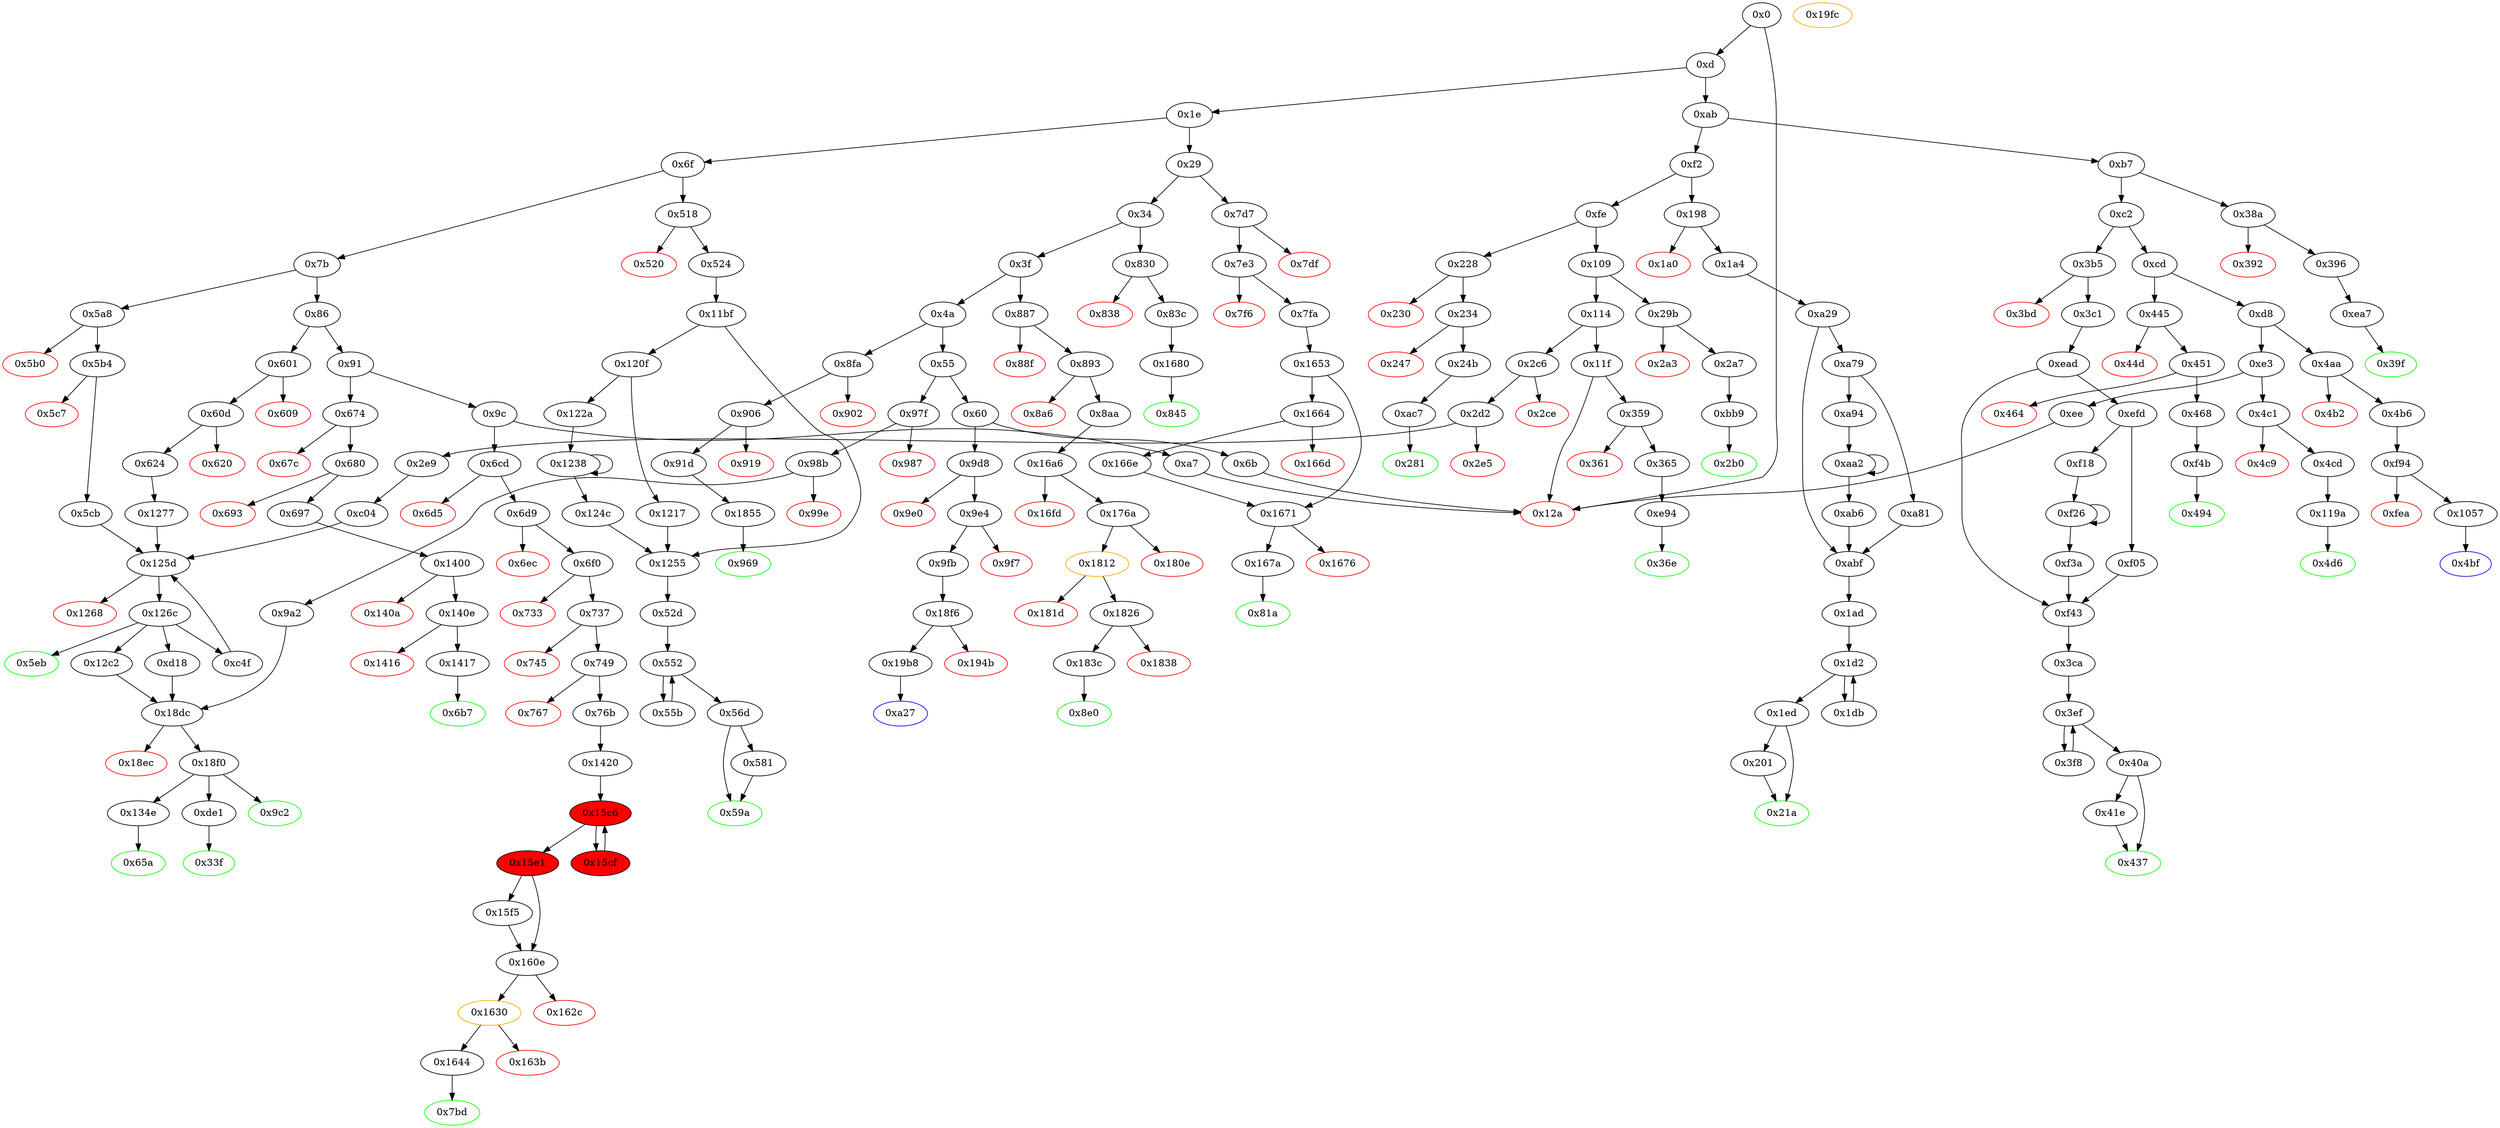 digraph "" {
"0x140a" [color=red, fillcolor=white, id="0x140a", style=filled, tooltip="Block 0x140a\n[0x140a:0x140d]\n---\nPredecessors: [0x1400]\nSuccessors: []\n---\n0x140a PUSH1 0x0\n0x140c DUP1\n0x140d REVERT\n---\n0x140a: V1310 = 0x0\n0x140d: REVERT 0x0 0x0\n---\nEntry stack: [V9, 0x6b7, V485, V488, 0x0]\nStack pops: 0\nStack additions: []\nExit stack: [V9, 0x6b7, V485, V488, 0x0]\n\nDef sites:\nV9: {0xd.0x12}\n0x6b7: {0x680.0x682}\nV485: {0x697.0x69d}\nV488: {0x697.0x6a7}\n0x0: {0x1400.0x1401}\n"];
"0x693" [color=red, fillcolor=white, id="0x693", style=filled, tooltip="Block 0x693\n[0x693:0x696]\n---\nPredecessors: [0x680]\nSuccessors: []\n---\n0x693 PUSH1 0x0\n0x695 DUP1\n0x696 REVERT\n---\n0x693: V483 = 0x0\n0x696: REVERT 0x0 0x0\n---\nEntry stack: [V9, 0x6b7, 0x4, V478]\nStack pops: 0\nStack additions: []\nExit stack: [V9, 0x6b7, 0x4, V478]\n\nDef sites:\nV9: {0xd.0x12}\n0x6b7: {0x680.0x682}\n0x4: {0x680.0x685}\nV478: {0x680.0x689}\n"];
"0x1d2" [fillcolor=white, id="0x1d2", style=filled, tooltip="Block 0x1d2\n[0x1d2:0x1da]\n---\nPredecessors: [0x1ad, 0x1db]\nSuccessors: [0x1db, 0x1ed]\n---\n0x1d2 JUMPDEST\n0x1d3 DUP4\n0x1d4 DUP2\n0x1d5 LT\n0x1d6 ISZERO\n0x1d7 PUSH2 0x1ed\n0x1da JUMPI\n---\n0x1d2: JUMPDEST \n0x1d5: V120 = LT S0 V116\n0x1d6: V121 = ISZERO V120\n0x1d7: V122 = 0x1ed\n0x1da: JUMPI 0x1ed V121\n---\nEntry stack: [V9, 0x1ad, V761, V109, V109, V115, V118, V116, V116, V115, V118, S0]\nStack pops: 4\nStack additions: [S3, S2, S1, S0]\nExit stack: [V9, 0x1ad, V761, V109, V109, V115, V118, V116, V116, V115, V118, S0]\n\nDef sites:\nV9: {0xd.0x12}\n0x1ad: {0x1a4.0x1a6}\nV761: {0xa29.0xa4e}\nV109: {0x1ad.0x1b0}\nV109: {0x1ad.0x1b0}\nV115: {0x1ad.0x1c3}\nV118: {0x1ad.0x1cb}\nV116: {0x1ad.0x1c7}\nV116: {0x1ad.0x1c7}\nV115: {0x1ad.0x1c3}\nV118: {0x1ad.0x1cb}\nS0: {0x1db.0x1e6, 0x1ad.0x1d0}\n"];
"0x1255" [fillcolor=white, id="0x1255", style=filled, tooltip="Block 0x1255\n[0x1255:0x125c]\n---\nPredecessors: [0x11bf, 0x1217, 0x124c]\nSuccessors: [0x52d]\n---\n0x1255 JUMPDEST\n0x1256 POP\n0x1257 POP\n0x1258 POP\n0x1259 POP\n0x125a POP\n0x125b DUP2\n0x125c JUMP\n---\n0x1255: JUMPDEST \n0x125c: JUMP 0x52d\n---\nEntry stack: [V9, 0x52d, V1186, 0x4, V1177, S2, S1, S0]\nStack pops: 7\nStack additions: [S6, S5]\nExit stack: [V9, 0x52d, V1186]\n\nDef sites:\nV9: {0xd.0x12}\n0x52d: {0x524.0x526}\nV1186: {0x11bf.0x11e4}\n0x4: {0x11bf.0x11c0}\nV1177: {0x11bf.0x11d4}\nS2: {0x124c.0x1253, 0x1217.0x1224, 0x11bf.0x11f4}\nS1: {0x1238.0x1240, 0x11bf.0x11c0}\nS0: {0x122a.0x122c, 0x11bf.0x1208}\n"];
"0xf2" [fillcolor=white, id="0xf2", style=filled, tooltip="Block 0xf2\n[0xf2:0xfd]\n---\nPredecessors: [0xab]\nSuccessors: [0xfe, 0x198]\n---\n0xf2 JUMPDEST\n0xf3 DUP1\n0xf4 PUSH4 0x6fdde03\n0xf9 EQ\n0xfa PUSH2 0x198\n0xfd JUMPI\n---\n0xf2: JUMPDEST \n0xf4: V70 = 0x6fdde03\n0xf9: V71 = EQ 0x6fdde03 V9\n0xfa: V72 = 0x198\n0xfd: JUMPI 0x198 V71\n---\nEntry stack: [V9]\nStack pops: 1\nStack additions: [S0]\nExit stack: [V9]\n\nDef sites:\nV9: {0xd.0x12}\n"];
"0x845" [color=green, fillcolor=white, id="0x845", style=filled, tooltip="Block 0x845\n[0x845:0x886]\n---\nPredecessors: [0x1680]\nSuccessors: []\n---\n0x845 JUMPDEST\n0x846 PUSH1 0x40\n0x848 MLOAD\n0x849 DUP1\n0x84a DUP3\n0x84b PUSH20 0xffffffffffffffffffffffffffffffffffffffff\n0x860 AND\n0x861 PUSH20 0xffffffffffffffffffffffffffffffffffffffff\n0x876 AND\n0x877 DUP2\n0x878 MSTORE\n0x879 PUSH1 0x20\n0x87b ADD\n0x87c SWAP2\n0x87d POP\n0x87e POP\n0x87f PUSH1 0x40\n0x881 MLOAD\n0x882 DUP1\n0x883 SWAP2\n0x884 SUB\n0x885 SWAP1\n0x886 RETURN\n---\n0x845: JUMPDEST \n0x846: V616 = 0x40\n0x848: V617 = M[0x40]\n0x84b: V618 = 0xffffffffffffffffffffffffffffffffffffffff\n0x860: V619 = AND 0xffffffffffffffffffffffffffffffffffffffff V1451\n0x861: V620 = 0xffffffffffffffffffffffffffffffffffffffff\n0x876: V621 = AND 0xffffffffffffffffffffffffffffffffffffffff V619\n0x878: M[V617] = V621\n0x879: V622 = 0x20\n0x87b: V623 = ADD 0x20 V617\n0x87f: V624 = 0x40\n0x881: V625 = M[0x40]\n0x884: V626 = SUB V623 V625\n0x886: RETURN V625 V626\n---\nEntry stack: [V9, 0x845, V1451]\nStack pops: 1\nStack additions: []\nExit stack: [V9, 0x845]\n\nDef sites:\nV9: {0xd.0x12}\n0x845: {0x83c.0x83e}\nV1451: {0x1680.0x16a3}\n"];
"0x60" [fillcolor=white, id="0x60", style=filled, tooltip="Block 0x60\n[0x60:0x6a]\n---\nPredecessors: [0x55]\nSuccessors: [0x6b, 0x9d8]\n---\n0x60 DUP1\n0x61 PUSH4 0xf2fde38b\n0x66 EQ\n0x67 PUSH2 0x9d8\n0x6a JUMPI\n---\n0x61: V31 = 0xf2fde38b\n0x66: V32 = EQ 0xf2fde38b V9\n0x67: V33 = 0x9d8\n0x6a: JUMPI 0x9d8 V32\n---\nEntry stack: [V9]\nStack pops: 1\nStack additions: [S0]\nExit stack: [V9]\n\nDef sites:\nV9: {0xd.0x12}\n"];
"0x2a7" [fillcolor=white, id="0x2a7", style=filled, tooltip="Block 0x2a7\n[0x2a7:0x2af]\n---\nPredecessors: [0x29b]\nSuccessors: [0xbb9]\n---\n0x2a7 JUMPDEST\n0x2a8 POP\n0x2a9 PUSH2 0x2b0\n0x2ac PUSH2 0xbb9\n0x2af JUMP\n---\n0x2a7: JUMPDEST \n0x2a9: V187 = 0x2b0\n0x2ac: V188 = 0xbb9\n0x2af: JUMP 0xbb9\n---\nEntry stack: [V9, V183]\nStack pops: 1\nStack additions: [0x2b0]\nExit stack: [V9, 0x2b0]\n\nDef sites:\nV9: {0xd.0x12}\nV183: {0x29b.0x29c}\n"];
"0xd18" [fillcolor=white, id="0xd18", style=filled, tooltip="Block 0xd18\n[0xd18:0xde0]\n---\nPredecessors: [0x126c]\nSuccessors: [0x18dc]\n---\n0xd18 JUMPDEST\n0xd19 PUSH1 0x7\n0xd1b PUSH1 0x0\n0xd1d DUP7\n0xd1e PUSH20 0xffffffffffffffffffffffffffffffffffffffff\n0xd33 AND\n0xd34 PUSH20 0xffffffffffffffffffffffffffffffffffffffff\n0xd49 AND\n0xd4a DUP2\n0xd4b MSTORE\n0xd4c PUSH1 0x20\n0xd4e ADD\n0xd4f SWAP1\n0xd50 DUP2\n0xd51 MSTORE\n0xd52 PUSH1 0x20\n0xd54 ADD\n0xd55 PUSH1 0x0\n0xd57 SHA3\n0xd58 PUSH1 0x0\n0xd5a CALLER\n0xd5b PUSH20 0xffffffffffffffffffffffffffffffffffffffff\n0xd70 AND\n0xd71 PUSH20 0xffffffffffffffffffffffffffffffffffffffff\n0xd86 AND\n0xd87 DUP2\n0xd88 MSTORE\n0xd89 PUSH1 0x20\n0xd8b ADD\n0xd8c SWAP1\n0xd8d DUP2\n0xd8e MSTORE\n0xd8f PUSH1 0x20\n0xd91 ADD\n0xd92 PUSH1 0x0\n0xd94 SHA3\n0xd95 DUP2\n0xd96 SWAP1\n0xd97 SSTORE\n0xd98 POP\n0xd99 PUSH2 0xde1\n0xd9c PUSH1 0x6\n0xd9e PUSH1 0x0\n0xda0 DUP6\n0xda1 PUSH20 0xffffffffffffffffffffffffffffffffffffffff\n0xdb6 AND\n0xdb7 PUSH20 0xffffffffffffffffffffffffffffffffffffffff\n0xdcc AND\n0xdcd DUP2\n0xdce MSTORE\n0xdcf PUSH1 0x20\n0xdd1 ADD\n0xdd2 SWAP1\n0xdd3 DUP2\n0xdd4 MSTORE\n0xdd5 PUSH1 0x20\n0xdd7 ADD\n0xdd8 PUSH1 0x0\n0xdda SHA3\n0xddb SLOAD\n0xddc DUP4\n0xddd PUSH2 0x18dc\n0xde0 JUMP\n---\n0xd18: JUMPDEST \n0xd19: V916 = 0x7\n0xd1b: V917 = 0x0\n0xd1e: V918 = 0xffffffffffffffffffffffffffffffffffffffff\n0xd33: V919 = AND 0xffffffffffffffffffffffffffffffffffffffff S4\n0xd34: V920 = 0xffffffffffffffffffffffffffffffffffffffff\n0xd49: V921 = AND 0xffffffffffffffffffffffffffffffffffffffff V919\n0xd4b: M[0x0] = V921\n0xd4c: V922 = 0x20\n0xd4e: V923 = ADD 0x20 0x0\n0xd51: M[0x20] = 0x7\n0xd52: V924 = 0x20\n0xd54: V925 = ADD 0x20 0x20\n0xd55: V926 = 0x0\n0xd57: V927 = SHA3 0x0 0x40\n0xd58: V928 = 0x0\n0xd5a: V929 = CALLER\n0xd5b: V930 = 0xffffffffffffffffffffffffffffffffffffffff\n0xd70: V931 = AND 0xffffffffffffffffffffffffffffffffffffffff V929\n0xd71: V932 = 0xffffffffffffffffffffffffffffffffffffffff\n0xd86: V933 = AND 0xffffffffffffffffffffffffffffffffffffffff V931\n0xd88: M[0x0] = V933\n0xd89: V934 = 0x20\n0xd8b: V935 = ADD 0x20 0x0\n0xd8e: M[0x20] = V927\n0xd8f: V936 = 0x20\n0xd91: V937 = ADD 0x20 0x20\n0xd92: V938 = 0x0\n0xd94: V939 = SHA3 0x0 0x40\n0xd97: S[V939] = V1235\n0xd99: V940 = 0xde1\n0xd9c: V941 = 0x6\n0xd9e: V942 = 0x0\n0xda1: V943 = 0xffffffffffffffffffffffffffffffffffffffff\n0xdb6: V944 = AND 0xffffffffffffffffffffffffffffffffffffffff S3\n0xdb7: V945 = 0xffffffffffffffffffffffffffffffffffffffff\n0xdcc: V946 = AND 0xffffffffffffffffffffffffffffffffffffffff V944\n0xdce: M[0x0] = V946\n0xdcf: V947 = 0x20\n0xdd1: V948 = ADD 0x20 0x0\n0xdd4: M[0x20] = 0x6\n0xdd5: V949 = 0x20\n0xdd7: V950 = ADD 0x20 0x20\n0xdd8: V951 = 0x0\n0xdda: V952 = SHA3 0x0 0x40\n0xddb: V953 = S[V952]\n0xddd: V954 = 0x18dc\n0xde0: JUMP 0x18dc\n---\nEntry stack: [V9, S5, S4, S3, S2, S1, V1235]\nStack pops: 5\nStack additions: [S4, S3, S2, S1, 0xde1, V953, S2]\nExit stack: [V9, S5, S4, S3, S2, S1, 0xde1, V953, S2]\n\nDef sites:\nV9: {0xd.0x12}\nS5: {0x2d2.0x2d4, 0xd.0x12}\nS4: {0x2e9.0x305, 0x60d.0x60f}\nS3: {0x2e9.0x325, 0x624.0x640}\nS2: {0x2e9.0x32f, 0x624.0x64a}\nS1: {0xd.0x12, 0xc04.0xc05, 0x1277.0x1278}\nV1235: {0x126c.0x126f}\n"];
"0x445" [fillcolor=white, id="0x445", style=filled, tooltip="Block 0x445\n[0x445:0x44c]\n---\nPredecessors: [0xcd]\nSuccessors: [0x44d, 0x451]\n---\n0x445 JUMPDEST\n0x446 CALLVALUE\n0x447 DUP1\n0x448 ISZERO\n0x449 PUSH2 0x451\n0x44c JUMPI\n---\n0x445: JUMPDEST \n0x446: V312 = CALLVALUE\n0x448: V313 = ISZERO V312\n0x449: V314 = 0x451\n0x44c: JUMPI 0x451 V313\n---\nEntry stack: [V9]\nStack pops: 0\nStack additions: [V312]\nExit stack: [V9, V312]\n\nDef sites:\nV9: {0xd.0x12}\n"];
"0x697" [fillcolor=white, id="0x697", style=filled, tooltip="Block 0x697\n[0x697:0x6b6]\n---\nPredecessors: [0x680]\nSuccessors: [0x1400]\n---\n0x697 JUMPDEST\n0x698 DUP2\n0x699 ADD\n0x69a SWAP1\n0x69b DUP1\n0x69c DUP1\n0x69d CALLDATALOAD\n0x69e SWAP1\n0x69f PUSH1 0x20\n0x6a1 ADD\n0x6a2 SWAP1\n0x6a3 SWAP3\n0x6a4 SWAP2\n0x6a5 SWAP1\n0x6a6 DUP1\n0x6a7 CALLDATALOAD\n0x6a8 SWAP1\n0x6a9 PUSH1 0x20\n0x6ab ADD\n0x6ac SWAP1\n0x6ad SWAP3\n0x6ae SWAP2\n0x6af SWAP1\n0x6b0 POP\n0x6b1 POP\n0x6b2 POP\n0x6b3 PUSH2 0x1400\n0x6b6 JUMP\n---\n0x697: JUMPDEST \n0x699: V484 = ADD 0x4 V478\n0x69d: V485 = CALLDATALOAD 0x4\n0x69f: V486 = 0x20\n0x6a1: V487 = ADD 0x20 0x4\n0x6a7: V488 = CALLDATALOAD 0x24\n0x6a9: V489 = 0x20\n0x6ab: V490 = ADD 0x20 0x24\n0x6b3: V491 = 0x1400\n0x6b6: JUMP 0x1400\n---\nEntry stack: [V9, 0x6b7, 0x4, V478]\nStack pops: 2\nStack additions: [V485, V488]\nExit stack: [V9, 0x6b7, V485, V488]\n\nDef sites:\nV9: {0xd.0x12}\n0x6b7: {0x680.0x682}\n0x4: {0x680.0x685}\nV478: {0x680.0x689}\n"];
"0xd8" [fillcolor=white, id="0xd8", style=filled, tooltip="Block 0xd8\n[0xd8:0xe2]\n---\nPredecessors: [0xcd]\nSuccessors: [0xe3, 0x4aa]\n---\n0xd8 DUP1\n0xd9 PUSH4 0x79ba5097\n0xde EQ\n0xdf PUSH2 0x4aa\n0xe2 JUMPI\n---\n0xd9: V63 = 0x79ba5097\n0xde: V64 = EQ 0x79ba5097 V9\n0xdf: V65 = 0x4aa\n0xe2: JUMPI 0x4aa V64\n---\nEntry stack: [V9]\nStack pops: 1\nStack additions: [S0]\nExit stack: [V9]\n\nDef sites:\nV9: {0xd.0x12}\n"];
"0xfea" [color=red, fillcolor=white, id="0xfea", style=filled, tooltip="Block 0xfea\n[0xfea:0x1056]\n---\nPredecessors: [0xf94]\nSuccessors: []\n---\n0xfea PUSH1 0x40\n0xfec MLOAD\n0xfed PUSH32 0x8c379a000000000000000000000000000000000000000000000000000000000\n0x100e DUP2\n0x100f MSTORE\n0x1010 PUSH1 0x4\n0x1012 ADD\n0x1013 DUP1\n0x1014 DUP1\n0x1015 PUSH1 0x20\n0x1017 ADD\n0x1018 DUP3\n0x1019 DUP2\n0x101a SUB\n0x101b DUP3\n0x101c MSTORE\n0x101d PUSH1 0x17\n0x101f DUP2\n0x1020 MSTORE\n0x1021 PUSH1 0x20\n0x1023 ADD\n0x1024 DUP1\n0x1025 PUSH32 0x4e6577204f776e65722073686f756c6420416363657074000000000000000000\n0x1046 DUP2\n0x1047 MSTORE\n0x1048 POP\n0x1049 PUSH1 0x20\n0x104b ADD\n0x104c SWAP2\n0x104d POP\n0x104e POP\n0x104f PUSH1 0x40\n0x1051 MLOAD\n0x1052 DUP1\n0x1053 SWAP2\n0x1054 SUB\n0x1055 SWAP1\n0x1056 REVERT\n---\n0xfea: V1083 = 0x40\n0xfec: V1084 = M[0x40]\n0xfed: V1085 = 0x8c379a000000000000000000000000000000000000000000000000000000000\n0x100f: M[V1084] = 0x8c379a000000000000000000000000000000000000000000000000000000000\n0x1010: V1086 = 0x4\n0x1012: V1087 = ADD 0x4 V1084\n0x1015: V1088 = 0x20\n0x1017: V1089 = ADD 0x20 V1087\n0x101a: V1090 = SUB V1089 V1087\n0x101c: M[V1087] = V1090\n0x101d: V1091 = 0x17\n0x1020: M[V1089] = 0x17\n0x1021: V1092 = 0x20\n0x1023: V1093 = ADD 0x20 V1089\n0x1025: V1094 = 0x4e6577204f776e65722073686f756c6420416363657074000000000000000000\n0x1047: M[V1093] = 0x4e6577204f776e65722073686f756c6420416363657074000000000000000000\n0x1049: V1095 = 0x20\n0x104b: V1096 = ADD 0x20 V1093\n0x104f: V1097 = 0x40\n0x1051: V1098 = M[0x40]\n0x1054: V1099 = SUB V1096 V1098\n0x1056: REVERT V1098 V1099\n---\nEntry stack: [V9, 0x4bf]\nStack pops: 0\nStack additions: []\nExit stack: [V9, 0x4bf]\n\nDef sites:\nV9: {0xd.0x12}\n0x4bf: {0x4b6.0x4b8}\n"];
"0x451" [fillcolor=white, id="0x451", style=filled, tooltip="Block 0x451\n[0x451:0x463]\n---\nPredecessors: [0x445]\nSuccessors: [0x464, 0x468]\n---\n0x451 JUMPDEST\n0x452 POP\n0x453 PUSH2 0x494\n0x456 PUSH1 0x4\n0x458 DUP1\n0x459 CALLDATASIZE\n0x45a SUB\n0x45b PUSH1 0x20\n0x45d DUP2\n0x45e LT\n0x45f ISZERO\n0x460 PUSH2 0x468\n0x463 JUMPI\n---\n0x451: JUMPDEST \n0x453: V316 = 0x494\n0x456: V317 = 0x4\n0x459: V318 = CALLDATASIZE\n0x45a: V319 = SUB V318 0x4\n0x45b: V320 = 0x20\n0x45e: V321 = LT V319 0x20\n0x45f: V322 = ISZERO V321\n0x460: V323 = 0x468\n0x463: JUMPI 0x468 V322\n---\nEntry stack: [V9, V312]\nStack pops: 1\nStack additions: [0x494, 0x4, V319]\nExit stack: [V9, 0x494, 0x4, V319]\n\nDef sites:\nV9: {0xd.0x12}\nV312: {0x445.0x446}\n"];
"0x437" [color=green, fillcolor=white, id="0x437", style=filled, tooltip="Block 0x437\n[0x437:0x444]\n---\nPredecessors: [0x40a, 0x41e]\nSuccessors: []\n---\n0x437 JUMPDEST\n0x438 POP\n0x439 SWAP3\n0x43a POP\n0x43b POP\n0x43c POP\n0x43d PUSH1 0x40\n0x43f MLOAD\n0x440 DUP1\n0x441 SWAP2\n0x442 SUB\n0x443 SWAP1\n0x444 RETURN\n---\n0x437: JUMPDEST \n0x43d: V309 = 0x40\n0x43f: V310 = M[0x40]\n0x442: V311 = SUB S1 V310\n0x444: RETURN V310 V311\n---\nEntry stack: [V9, 0x3ca, V1010, V272, V272, S1, V294]\nStack pops: 5\nStack additions: []\nExit stack: [V9, 0x3ca]\n\nDef sites:\nV9: {0xd.0x12}\n0x3ca: {0x3c1.0x3c3}\nV1010: {0xead.0xed2}\nV272: {0x3ca.0x3cd}\nV272: {0x3ca.0x3cd}\nS1: {0x40a.0x413, 0x41e.0x434}\nV294: {0x40a.0x417}\n"];
"0x76b" [fillcolor=white, id="0x76b", style=filled, tooltip="Block 0x76b\n[0x76b:0x7bc]\n---\nPredecessors: [0x749]\nSuccessors: [0x1420]\n---\n0x76b JUMPDEST\n0x76c SWAP2\n0x76d SWAP1\n0x76e DUP1\n0x76f DUP1\n0x770 PUSH1 0x1f\n0x772 ADD\n0x773 PUSH1 0x20\n0x775 DUP1\n0x776 SWAP2\n0x777 DIV\n0x778 MUL\n0x779 PUSH1 0x20\n0x77b ADD\n0x77c PUSH1 0x40\n0x77e MLOAD\n0x77f SWAP1\n0x780 DUP2\n0x781 ADD\n0x782 PUSH1 0x40\n0x784 MSTORE\n0x785 DUP1\n0x786 SWAP4\n0x787 SWAP3\n0x788 SWAP2\n0x789 SWAP1\n0x78a DUP2\n0x78b DUP2\n0x78c MSTORE\n0x78d PUSH1 0x20\n0x78f ADD\n0x790 DUP4\n0x791 DUP4\n0x792 DUP1\n0x793 DUP3\n0x794 DUP5\n0x795 CALLDATACOPY\n0x796 PUSH1 0x0\n0x798 DUP2\n0x799 DUP5\n0x79a ADD\n0x79b MSTORE\n0x79c PUSH1 0x1f\n0x79e NOT\n0x79f PUSH1 0x1f\n0x7a1 DUP3\n0x7a2 ADD\n0x7a3 AND\n0x7a4 SWAP1\n0x7a5 POP\n0x7a6 DUP1\n0x7a7 DUP4\n0x7a8 ADD\n0x7a9 SWAP3\n0x7aa POP\n0x7ab POP\n0x7ac POP\n0x7ad POP\n0x7ae POP\n0x7af POP\n0x7b0 POP\n0x7b1 SWAP2\n0x7b2 SWAP3\n0x7b3 SWAP2\n0x7b4 SWAP3\n0x7b5 SWAP1\n0x7b6 POP\n0x7b7 POP\n0x7b8 POP\n0x7b9 PUSH2 0x1420\n0x7bc JUMP\n---\n0x76b: JUMPDEST \n0x770: V549 = 0x1f\n0x772: V550 = ADD 0x1f V536\n0x773: V551 = 0x20\n0x777: V552 = DIV V550 0x20\n0x778: V553 = MUL V552 0x20\n0x779: V554 = 0x20\n0x77b: V555 = ADD 0x20 V553\n0x77c: V556 = 0x40\n0x77e: V557 = M[0x40]\n0x781: V558 = ADD V557 V555\n0x782: V559 = 0x40\n0x784: M[0x40] = V558\n0x78c: M[V557] = V536\n0x78d: V560 = 0x20\n0x78f: V561 = ADD 0x20 V557\n0x795: CALLDATACOPY V561 V538 V536\n0x796: V562 = 0x0\n0x79a: V563 = ADD V561 V536\n0x79b: M[V563] = 0x0\n0x79c: V564 = 0x1f\n0x79e: V565 = NOT 0x1f\n0x79f: V566 = 0x1f\n0x7a2: V567 = ADD V536 0x1f\n0x7a3: V568 = AND V567 0xffffffffffffffffffffffffffffffffffffffffffffffffffffffffffffffe0\n0x7a8: V569 = ADD V561 V568\n0x7b9: V570 = 0x1420\n0x7bc: JUMP 0x1420\n---\nEntry stack: [V9, 0x7bd, V515, V518, V512, 0x4, V538, V536, 0x64]\nStack pops: 5\nStack additions: [V557]\nExit stack: [V9, 0x7bd, V515, V518, V557]\n\nDef sites:\nV9: {0xd.0x12}\n0x7bd: {0x6d9.0x6db}\nV515: {0x6f0.0x70c}\nV518: {0x6f0.0x716}\nV512: {0x6f0.0x6f2}\n0x4: {0x6d9.0x6de}\nV538: {0x749.0x74f}\nV536: {0x749.0x74b}\n0x64: {0x6f0.0x724}\n"];
"0x86" [fillcolor=white, id="0x86", style=filled, tooltip="Block 0x86\n[0x86:0x90]\n---\nPredecessors: [0x7b]\nSuccessors: [0x91, 0x601]\n---\n0x86 DUP1\n0x87 PUSH4 0xa9059cbb\n0x8c EQ\n0x8d PUSH2 0x601\n0x90 JUMPI\n---\n0x87: V41 = 0xa9059cbb\n0x8c: V42 = EQ 0xa9059cbb V9\n0x8d: V43 = 0x601\n0x90: JUMPI 0x601 V42\n---\nEntry stack: [V9]\nStack pops: 1\nStack additions: [S0]\nExit stack: [V9]\n\nDef sites:\nV9: {0xd.0x12}\n"];
"0xf3a" [fillcolor=white, id="0xf3a", style=filled, tooltip="Block 0xf3a\n[0xf3a:0xf42]\n---\nPredecessors: [0xf26]\nSuccessors: [0xf43]\n---\n0xf3a DUP3\n0xf3b SWAP1\n0xf3c SUB\n0xf3d PUSH1 0x1f\n0xf3f AND\n0xf40 DUP3\n0xf41 ADD\n0xf42 SWAP2\n---\n0xf3c: V1050 = SUB V1047 V1038\n0xf3d: V1051 = 0x1f\n0xf3f: V1052 = AND 0x1f V1050\n0xf41: V1053 = ADD V1038 V1052\n---\nEntry stack: [V9, 0x3ca, V1010, 0x5, V1001, V1038, V1045, V1047]\nStack pops: 3\nStack additions: [V1053, S1, S2]\nExit stack: [V9, 0x3ca, V1010, 0x5, V1001, V1053, V1045, V1038]\n\nDef sites:\nV9: {0xd.0x12}\n0x3ca: {0x3c1.0x3c3}\nV1010: {0xead.0xed2}\n0x5: {0xead.0xeae}\nV1001: {0xead.0xec2}\nV1038: {0xf18.0xf1a}\nV1045: {0xf26.0xf2e}\nV1047: {0xf26.0xf32}\n"];
"0x5b0" [color=red, fillcolor=white, id="0x5b0", style=filled, tooltip="Block 0x5b0\n[0x5b0:0x5b3]\n---\nPredecessors: [0x5a8]\nSuccessors: []\n---\n0x5b0 PUSH1 0x0\n0x5b2 DUP1\n0x5b3 REVERT\n---\n0x5b0: V412 = 0x0\n0x5b3: REVERT 0x0 0x0\n---\nEntry stack: [V9, V409]\nStack pops: 0\nStack additions: []\nExit stack: [V9, V409]\n\nDef sites:\nV9: {0xd.0x12}\nV409: {0x5a8.0x5a9}\n"];
"0x767" [color=red, fillcolor=white, id="0x767", style=filled, tooltip="Block 0x767\n[0x767:0x76a]\n---\nPredecessors: [0x749]\nSuccessors: []\n---\n0x767 PUSH1 0x0\n0x769 DUP1\n0x76a REVERT\n---\n0x767: V548 = 0x0\n0x76a: REVERT 0x0 0x0\n---\nEntry stack: [V9, 0x7bd, V515, V518, V512, 0x4, V538, V536, 0x64]\nStack pops: 0\nStack additions: []\nExit stack: [V9, 0x7bd, V515, V518, V512, 0x4, V538, V536, 0x64]\n\nDef sites:\nV9: {0xd.0x12}\n0x7bd: {0x6d9.0x6db}\nV515: {0x6f0.0x70c}\nV518: {0x6f0.0x716}\nV512: {0x6f0.0x6f2}\n0x4: {0x6d9.0x6de}\nV538: {0x749.0x74f}\nV536: {0x749.0x74b}\n0x64: {0x6f0.0x724}\n"];
"0x5a8" [fillcolor=white, id="0x5a8", style=filled, tooltip="Block 0x5a8\n[0x5a8:0x5af]\n---\nPredecessors: [0x7b]\nSuccessors: [0x5b0, 0x5b4]\n---\n0x5a8 JUMPDEST\n0x5a9 CALLVALUE\n0x5aa DUP1\n0x5ab ISZERO\n0x5ac PUSH2 0x5b4\n0x5af JUMPI\n---\n0x5a8: JUMPDEST \n0x5a9: V409 = CALLVALUE\n0x5ab: V410 = ISZERO V409\n0x5ac: V411 = 0x5b4\n0x5af: JUMPI 0x5b4 V410\n---\nEntry stack: [V9]\nStack pops: 0\nStack additions: [V409]\nExit stack: [V9, V409]\n\nDef sites:\nV9: {0xd.0x12}\n"];
"0x9c" [fillcolor=white, id="0x9c", style=filled, tooltip="Block 0x9c\n[0x9c:0xa6]\n---\nPredecessors: [0x91]\nSuccessors: [0xa7, 0x6cd]\n---\n0x9c DUP1\n0x9d PUSH4 0xcae9ca51\n0xa2 EQ\n0xa3 PUSH2 0x6cd\n0xa6 JUMPI\n---\n0x9d: V47 = 0xcae9ca51\n0xa2: V48 = EQ 0xcae9ca51 V9\n0xa3: V49 = 0x6cd\n0xa6: JUMPI 0x6cd V48\n---\nEntry stack: [V9]\nStack pops: 1\nStack additions: [S0]\nExit stack: [V9]\n\nDef sites:\nV9: {0xd.0x12}\n"];
"0x19b8" [fillcolor=white, id="0x19b8", style=filled, tooltip="Block 0x19b8\n[0x19b8:0x19fb]\n---\nPredecessors: [0x18f6]\nSuccessors: [0xa27]\n---\n0x19b8 JUMPDEST\n0x19b9 DUP1\n0x19ba PUSH1 0x1\n0x19bc PUSH1 0x0\n0x19be PUSH2 0x100\n0x19c1 EXP\n0x19c2 DUP2\n0x19c3 SLOAD\n0x19c4 DUP2\n0x19c5 PUSH20 0xffffffffffffffffffffffffffffffffffffffff\n0x19da MUL\n0x19db NOT\n0x19dc AND\n0x19dd SWAP1\n0x19de DUP4\n0x19df PUSH20 0xffffffffffffffffffffffffffffffffffffffff\n0x19f4 AND\n0x19f5 MUL\n0x19f6 OR\n0x19f7 SWAP1\n0x19f8 SSTORE\n0x19f9 POP\n0x19fa POP\n0x19fb JUMP\n---\n0x19b8: JUMPDEST \n0x19ba: V1603 = 0x1\n0x19bc: V1604 = 0x0\n0x19be: V1605 = 0x100\n0x19c1: V1606 = EXP 0x100 0x0\n0x19c3: V1607 = S[0x1]\n0x19c5: V1608 = 0xffffffffffffffffffffffffffffffffffffffff\n0x19da: V1609 = MUL 0xffffffffffffffffffffffffffffffffffffffff 0x1\n0x19db: V1610 = NOT 0xffffffffffffffffffffffffffffffffffffffff\n0x19dc: V1611 = AND 0xffffffffffffffffffffffff0000000000000000000000000000000000000000 V1607\n0x19df: V1612 = 0xffffffffffffffffffffffffffffffffffffffff\n0x19f4: V1613 = AND 0xffffffffffffffffffffffffffffffffffffffff V737\n0x19f5: V1614 = MUL V1613 0x1\n0x19f6: V1615 = OR V1614 V1611\n0x19f8: S[0x1] = V1615\n0x19fb: JUMP 0xa27\n---\nEntry stack: [V9, 0xa27, V737]\nStack pops: 2\nStack additions: []\nExit stack: [V9]\n\nDef sites:\nV9: {0xd.0x12}\n0xa27: {0x9e4.0x9e6}\nV737: {0x9fb.0xa17}\n"];
"0x1855" [fillcolor=white, id="0x1855", style=filled, tooltip="Block 0x1855\n[0x1855:0x18db]\n---\nPredecessors: [0x91d]\nSuccessors: [0x969]\n---\n0x1855 JUMPDEST\n0x1856 PUSH1 0x0\n0x1858 PUSH1 0x7\n0x185a PUSH1 0x0\n0x185c DUP5\n0x185d PUSH20 0xffffffffffffffffffffffffffffffffffffffff\n0x1872 AND\n0x1873 PUSH20 0xffffffffffffffffffffffffffffffffffffffff\n0x1888 AND\n0x1889 DUP2\n0x188a MSTORE\n0x188b PUSH1 0x20\n0x188d ADD\n0x188e SWAP1\n0x188f DUP2\n0x1890 MSTORE\n0x1891 PUSH1 0x20\n0x1893 ADD\n0x1894 PUSH1 0x0\n0x1896 SHA3\n0x1897 PUSH1 0x0\n0x1899 DUP4\n0x189a PUSH20 0xffffffffffffffffffffffffffffffffffffffff\n0x18af AND\n0x18b0 PUSH20 0xffffffffffffffffffffffffffffffffffffffff\n0x18c5 AND\n0x18c6 DUP2\n0x18c7 MSTORE\n0x18c8 PUSH1 0x20\n0x18ca ADD\n0x18cb SWAP1\n0x18cc DUP2\n0x18cd MSTORE\n0x18ce PUSH1 0x20\n0x18d0 ADD\n0x18d1 PUSH1 0x0\n0x18d3 SHA3\n0x18d4 SLOAD\n0x18d5 SWAP1\n0x18d6 POP\n0x18d7 SWAP3\n0x18d8 SWAP2\n0x18d9 POP\n0x18da POP\n0x18db JUMP\n---\n0x1855: JUMPDEST \n0x1856: V1541 = 0x0\n0x1858: V1542 = 0x7\n0x185a: V1543 = 0x0\n0x185d: V1544 = 0xffffffffffffffffffffffffffffffffffffffff\n0x1872: V1545 = AND 0xffffffffffffffffffffffffffffffffffffffff V677\n0x1873: V1546 = 0xffffffffffffffffffffffffffffffffffffffff\n0x1888: V1547 = AND 0xffffffffffffffffffffffffffffffffffffffff V1545\n0x188a: M[0x0] = V1547\n0x188b: V1548 = 0x20\n0x188d: V1549 = ADD 0x20 0x0\n0x1890: M[0x20] = 0x7\n0x1891: V1550 = 0x20\n0x1893: V1551 = ADD 0x20 0x20\n0x1894: V1552 = 0x0\n0x1896: V1553 = SHA3 0x0 0x40\n0x1897: V1554 = 0x0\n0x189a: V1555 = 0xffffffffffffffffffffffffffffffffffffffff\n0x18af: V1556 = AND 0xffffffffffffffffffffffffffffffffffffffff V682\n0x18b0: V1557 = 0xffffffffffffffffffffffffffffffffffffffff\n0x18c5: V1558 = AND 0xffffffffffffffffffffffffffffffffffffffff V1556\n0x18c7: M[0x0] = V1558\n0x18c8: V1559 = 0x20\n0x18ca: V1560 = ADD 0x20 0x0\n0x18cd: M[0x20] = V1553\n0x18ce: V1561 = 0x20\n0x18d0: V1562 = ADD 0x20 0x20\n0x18d1: V1563 = 0x0\n0x18d3: V1564 = SHA3 0x0 0x40\n0x18d4: V1565 = S[V1564]\n0x18db: JUMP 0x969\n---\nEntry stack: [V9, 0x969, V677, V682]\nStack pops: 3\nStack additions: [V1565]\nExit stack: [V9, V1565]\n\nDef sites:\nV9: {0xd.0x12}\n0x969: {0x906.0x908}\nV677: {0x91d.0x939}\nV682: {0x91d.0x959}\n"];
"0x281" [color=green, fillcolor=white, id="0x281", style=filled, tooltip="Block 0x281\n[0x281:0x29a]\n---\nPredecessors: [0xac7]\nSuccessors: []\n---\n0x281 JUMPDEST\n0x282 PUSH1 0x40\n0x284 MLOAD\n0x285 DUP1\n0x286 DUP3\n0x287 ISZERO\n0x288 ISZERO\n0x289 ISZERO\n0x28a ISZERO\n0x28b DUP2\n0x28c MSTORE\n0x28d PUSH1 0x20\n0x28f ADD\n0x290 SWAP2\n0x291 POP\n0x292 POP\n0x293 PUSH1 0x40\n0x295 MLOAD\n0x296 DUP1\n0x297 SWAP2\n0x298 SUB\n0x299 SWAP1\n0x29a RETURN\n---\n0x281: JUMPDEST \n0x282: V172 = 0x40\n0x284: V173 = M[0x40]\n0x287: V174 = ISZERO 0x1\n0x288: V175 = ISZERO 0x0\n0x289: V176 = ISZERO 0x1\n0x28a: V177 = ISZERO 0x0\n0x28c: M[V173] = 0x1\n0x28d: V178 = 0x20\n0x28f: V179 = ADD 0x20 V173\n0x293: V180 = 0x40\n0x295: V181 = M[0x40]\n0x298: V182 = SUB V179 V181\n0x29a: RETURN V181 V182\n---\nEntry stack: [V9, 0x1]\nStack pops: 1\nStack additions: []\nExit stack: [V9]\n\nDef sites:\nV9: {0xd.0x12}\n0x1: {0xac7.0xbb0}\n"];
"0xea7" [fillcolor=white, id="0xea7", style=filled, tooltip="Block 0xea7\n[0xea7:0xeac]\n---\nPredecessors: [0x396]\nSuccessors: [0x39f]\n---\n0xea7 JUMPDEST\n0xea8 PUSH1 0x2\n0xeaa SLOAD\n0xeab DUP2\n0xeac JUMP\n---\n0xea7: JUMPDEST \n0xea8: V988 = 0x2\n0xeaa: V989 = S[0x2]\n0xeac: JUMP 0x39f\n---\nEntry stack: [V9, 0x39f]\nStack pops: 1\nStack additions: [S0, V989]\nExit stack: [V9, 0x39f, V989]\n\nDef sites:\nV9: {0xd.0x12}\n0x39f: {0x396.0x398}\n"];
"0x7f6" [color=red, fillcolor=white, id="0x7f6", style=filled, tooltip="Block 0x7f6\n[0x7f6:0x7f9]\n---\nPredecessors: [0x7e3]\nSuccessors: []\n---\n0x7f6 PUSH1 0x0\n0x7f8 DUP1\n0x7f9 REVERT\n---\n0x7f6: V594 = 0x0\n0x7f9: REVERT 0x0 0x0\n---\nEntry stack: [V9, 0x81a, 0x4, V589]\nStack pops: 0\nStack additions: []\nExit stack: [V9, 0x81a, 0x4, V589]\n\nDef sites:\nV9: {0xd.0x12}\n0x81a: {0x7e3.0x7e5}\n0x4: {0x7e3.0x7e8}\nV589: {0x7e3.0x7ec}\n"];
"0x5c7" [color=red, fillcolor=white, id="0x5c7", style=filled, tooltip="Block 0x5c7\n[0x5c7:0x5ca]\n---\nPredecessors: [0x5b4]\nSuccessors: []\n---\n0x5c7 PUSH1 0x0\n0x5c9 DUP1\n0x5ca REVERT\n---\n0x5c7: V421 = 0x0\n0x5ca: REVERT 0x0 0x0\n---\nEntry stack: [V9, 0x5eb, 0x4, V416]\nStack pops: 0\nStack additions: []\nExit stack: [V9, 0x5eb, 0x4, V416]\n\nDef sites:\nV9: {0xd.0x12}\n0x5eb: {0x5b4.0x5b6}\n0x4: {0x5b4.0x5b9}\nV416: {0x5b4.0x5bd}\n"];
"0x1630" [color=orange, fillcolor=white, id="0x1630", style=filled, tooltip="Block 0x1630\n[0x1630:0x163a]\n---\nPredecessors: [0x160e]\nSuccessors: [0x163b, 0x1644]\n---\n0x1630 JUMPDEST\n0x1631 POP\n0x1632 GAS\n0x1633 CALL\n0x1634 ISZERO\n0x1635 DUP1\n0x1636 ISZERO\n0x1637 PUSH2 0x1644\n0x163a JUMPI\n---\n0x1630: JUMPDEST \n0x1632: V1424 = GAS\n0x1633: V1425 = CALL V1424 V1352 0x0 V1416 V1417 V1416 0x0\n0x1634: V1426 = ISZERO V1425\n0x1636: V1427 = ISZERO V1426\n0x1637: V1428 = 0x1644\n0x163a: JUMPI 0x1644 V1427\n---\nEntry stack: [V9, 0x7bd, V515, V518, V557, 0x0, V1352, 0x8f4ffcb1, S7, 0x0, V1416, V1417, V1416, 0x0, V1352, V1420]\nStack pops: 7\nStack additions: [V1426]\nExit stack: [V9, 0x7bd, V515, V518, V557, 0x0, V1352, 0x8f4ffcb1, S7, V1426]\n\nDef sites:\nV9: {0xd.0x12}\n0x7bd: {0x6d9.0x6db}\nV515: {0x6f0.0x70c}\nV518: {0x6f0.0x716}\nV557: {0x76b.0x77e}\n0x0: {0x1420.0x1421}\nV1352: {0x1420.0x151f}\n0x8f4ffcb1: {0x1420.0x1520}\nS7: {0x15e1.0x15ea, 0x15f5.0x160b}\n0x0: {0x160e.0x1617}\nV1416: {0x160e.0x161b}\nV1417: {0x160e.0x161e}\nV1416: {0x160e.0x161b}\n0x0: {0x160e.0x1620}\nV1352: {0x1420.0x151f}\nV1420: {0x160e.0x1625}\n"];
"0x15f5" [fillcolor=white, id="0x15f5", style=filled, tooltip="Block 0x15f5\n[0x15f5:0x160d]\n---\nPredecessors: [0x15e1]\nSuccessors: [0x160e]\n---\n0x15f5 DUP1\n0x15f6 DUP3\n0x15f7 SUB\n0x15f8 DUP1\n0x15f9 MLOAD\n0x15fa PUSH1 0x1\n0x15fc DUP4\n0x15fd PUSH1 0x20\n0x15ff SUB\n0x1600 PUSH2 0x100\n0x1603 EXP\n0x1604 SUB\n0x1605 NOT\n0x1606 AND\n0x1607 DUP2\n0x1608 MSTORE\n0x1609 PUSH1 0x20\n0x160b ADD\n0x160c SWAP2\n0x160d POP\n---\n0x15f7: V1402 = SUB V1397 V1399\n0x15f9: V1403 = M[V1402]\n0x15fa: V1404 = 0x1\n0x15fd: V1405 = 0x20\n0x15ff: V1406 = SUB 0x20 V1399\n0x1600: V1407 = 0x100\n0x1603: V1408 = EXP 0x100 V1406\n0x1604: V1409 = SUB V1408 0x1\n0x1605: V1410 = NOT V1409\n0x1606: V1411 = AND V1410 V1403\n0x1608: M[V1402] = V1411\n0x1609: V1412 = 0x20\n0x160b: V1413 = ADD 0x20 V1402\n---\nEntry stack: [V9, 0x7bd, V515, V518, V557, 0x0, V1352, 0x8f4ffcb1, V1354, V518, V1355, V557, V1363, V1377, V1397, V1399]\nStack pops: 2\nStack additions: [V1413, S0]\nExit stack: [V9, 0x7bd, V515, V518, V557, 0x0, V1352, 0x8f4ffcb1, V1354, V518, V1355, V557, V1363, V1377, V1413, V1399]\n\nDef sites:\nV9: {0xd.0x12}\n0x7bd: {0x6d9.0x6db}\nV515: {0x6f0.0x70c}\nV518: {0x6f0.0x716}\nV557: {0x76b.0x77e}\n0x0: {0x1420.0x1421}\nV1352: {0x1420.0x151f}\n0x8f4ffcb1: {0x1420.0x1520}\nV1354: {0x1420.0x1525}\nV518: {0x6f0.0x716}\nV1355: {0x1420.0x1527}\nV557: {0x76b.0x77e}\nV1363: {0x1420.0x153a}\nV1377: {0x1420.0x15a5}\nV1397: {0x15e1.0x15ea}\nV1399: {0x15e1.0x15ee}\n"];
"0x247" [color=red, fillcolor=white, id="0x247", style=filled, tooltip="Block 0x247\n[0x247:0x24a]\n---\nPredecessors: [0x234]\nSuccessors: []\n---\n0x247 PUSH1 0x0\n0x249 DUP1\n0x24a REVERT\n---\n0x247: V161 = 0x0\n0x24a: REVERT 0x0 0x0\n---\nEntry stack: [V9, 0x281, 0x4, V156]\nStack pops: 0\nStack additions: []\nExit stack: [V9, 0x281, 0x4, V156]\n\nDef sites:\nV9: {0xd.0x12}\n0x281: {0x234.0x236}\n0x4: {0x234.0x239}\nV156: {0x234.0x23d}\n"];
"0x6f" [fillcolor=white, id="0x6f", style=filled, tooltip="Block 0x6f\n[0x6f:0x7a]\n---\nPredecessors: [0x1e]\nSuccessors: [0x7b, 0x518]\n---\n0x6f JUMPDEST\n0x70 DUP1\n0x71 PUSH4 0x95d89b41\n0x76 EQ\n0x77 PUSH2 0x518\n0x7a JUMPI\n---\n0x6f: JUMPDEST \n0x71: V35 = 0x95d89b41\n0x76: V36 = EQ 0x95d89b41 V9\n0x77: V37 = 0x518\n0x7a: JUMPI 0x518 V36\n---\nEntry stack: [V9]\nStack pops: 1\nStack additions: [S0]\nExit stack: [V9]\n\nDef sites:\nV9: {0xd.0x12}\n"];
"0x12c2" [fillcolor=white, id="0x12c2", style=filled, tooltip="Block 0x12c2\n[0x12c2:0x134d]\n---\nPredecessors: [0x126c]\nSuccessors: [0x18dc]\n---\n0x12c2 JUMPDEST\n0x12c3 PUSH1 0x6\n0x12c5 PUSH1 0x0\n0x12c7 CALLER\n0x12c8 PUSH20 0xffffffffffffffffffffffffffffffffffffffff\n0x12dd AND\n0x12de PUSH20 0xffffffffffffffffffffffffffffffffffffffff\n0x12f3 AND\n0x12f4 DUP2\n0x12f5 MSTORE\n0x12f6 PUSH1 0x20\n0x12f8 ADD\n0x12f9 SWAP1\n0x12fa DUP2\n0x12fb MSTORE\n0x12fc PUSH1 0x20\n0x12fe ADD\n0x12ff PUSH1 0x0\n0x1301 SHA3\n0x1302 DUP2\n0x1303 SWAP1\n0x1304 SSTORE\n0x1305 POP\n0x1306 PUSH2 0x134e\n0x1309 PUSH1 0x6\n0x130b PUSH1 0x0\n0x130d DUP6\n0x130e PUSH20 0xffffffffffffffffffffffffffffffffffffffff\n0x1323 AND\n0x1324 PUSH20 0xffffffffffffffffffffffffffffffffffffffff\n0x1339 AND\n0x133a DUP2\n0x133b MSTORE\n0x133c PUSH1 0x20\n0x133e ADD\n0x133f SWAP1\n0x1340 DUP2\n0x1341 MSTORE\n0x1342 PUSH1 0x20\n0x1344 ADD\n0x1345 PUSH1 0x0\n0x1347 SHA3\n0x1348 SLOAD\n0x1349 DUP4\n0x134a PUSH2 0x18dc\n0x134d JUMP\n---\n0x12c2: JUMPDEST \n0x12c3: V1253 = 0x6\n0x12c5: V1254 = 0x0\n0x12c7: V1255 = CALLER\n0x12c8: V1256 = 0xffffffffffffffffffffffffffffffffffffffff\n0x12dd: V1257 = AND 0xffffffffffffffffffffffffffffffffffffffff V1255\n0x12de: V1258 = 0xffffffffffffffffffffffffffffffffffffffff\n0x12f3: V1259 = AND 0xffffffffffffffffffffffffffffffffffffffff V1257\n0x12f5: M[0x0] = V1259\n0x12f6: V1260 = 0x20\n0x12f8: V1261 = ADD 0x20 0x0\n0x12fb: M[0x20] = 0x6\n0x12fc: V1262 = 0x20\n0x12fe: V1263 = ADD 0x20 0x20\n0x12ff: V1264 = 0x0\n0x1301: V1265 = SHA3 0x0 0x40\n0x1304: S[V1265] = V1235\n0x1306: V1266 = 0x134e\n0x1309: V1267 = 0x6\n0x130b: V1268 = 0x0\n0x130e: V1269 = 0xffffffffffffffffffffffffffffffffffffffff\n0x1323: V1270 = AND 0xffffffffffffffffffffffffffffffffffffffff S3\n0x1324: V1271 = 0xffffffffffffffffffffffffffffffffffffffff\n0x1339: V1272 = AND 0xffffffffffffffffffffffffffffffffffffffff V1270\n0x133b: M[0x0] = V1272\n0x133c: V1273 = 0x20\n0x133e: V1274 = ADD 0x20 0x0\n0x1341: M[0x20] = 0x6\n0x1342: V1275 = 0x20\n0x1344: V1276 = ADD 0x20 0x20\n0x1345: V1277 = 0x0\n0x1347: V1278 = SHA3 0x0 0x40\n0x1348: V1279 = S[V1278]\n0x134a: V1280 = 0x18dc\n0x134d: JUMP 0x18dc\n---\nEntry stack: [V9, S5, S4, S3, S2, S1, V1235]\nStack pops: 4\nStack additions: [S3, S2, S1, 0x134e, V1279, S2]\nExit stack: [V9, S5, S4, S3, S2, S1, 0x134e, V1279, S2]\n\nDef sites:\nV9: {0xd.0x12}\nS5: {0x2d2.0x2d4, 0xd.0x12}\nS4: {0x2e9.0x305, 0x60d.0x60f}\nS3: {0x2e9.0x325, 0x624.0x640}\nS2: {0x2e9.0x32f, 0x624.0x64a}\nS1: {0xd.0x12, 0xc04.0xc05, 0x1277.0x1278}\nV1235: {0x126c.0x126f}\n"];
"0x1400" [fillcolor=white, id="0x1400", style=filled, tooltip="Block 0x1400\n[0x1400:0x1409]\n---\nPredecessors: [0x697]\nSuccessors: [0x140a, 0x140e]\n---\n0x1400 JUMPDEST\n0x1401 PUSH1 0x0\n0x1403 DUP1\n0x1404 DUP3\n0x1405 GT\n0x1406 PUSH2 0x140e\n0x1409 JUMPI\n---\n0x1400: JUMPDEST \n0x1401: V1307 = 0x0\n0x1405: V1308 = GT V488 0x0\n0x1406: V1309 = 0x140e\n0x1409: JUMPI 0x140e V1308\n---\nEntry stack: [V9, 0x6b7, V485, V488]\nStack pops: 1\nStack additions: [S0, 0x0]\nExit stack: [V9, 0x6b7, V485, V488, 0x0]\n\nDef sites:\nV9: {0xd.0x12}\n0x6b7: {0x680.0x682}\nV485: {0x697.0x69d}\nV488: {0x697.0x6a7}\n"];
"0x124c" [fillcolor=white, id="0x124c", style=filled, tooltip="Block 0x124c\n[0x124c:0x1254]\n---\nPredecessors: [0x1238]\nSuccessors: [0x1255]\n---\n0x124c DUP3\n0x124d SWAP1\n0x124e SUB\n0x124f PUSH1 0x1f\n0x1251 AND\n0x1252 DUP3\n0x1253 ADD\n0x1254 SWAP2\n---\n0x124e: V1226 = SUB V1223 V1214\n0x124f: V1227 = 0x1f\n0x1251: V1228 = AND 0x1f V1226\n0x1253: V1229 = ADD V1214 V1228\n---\nEntry stack: [V9, 0x52d, V1186, 0x4, V1177, V1214, V1221, V1223]\nStack pops: 3\nStack additions: [V1229, S1, S2]\nExit stack: [V9, 0x52d, V1186, 0x4, V1177, V1229, V1221, V1214]\n\nDef sites:\nV9: {0xd.0x12}\n0x52d: {0x524.0x526}\nV1186: {0x11bf.0x11e4}\n0x4: {0x11bf.0x11c0}\nV1177: {0x11bf.0x11d4}\nV1214: {0x122a.0x122c}\nV1221: {0x1238.0x1240}\nV1223: {0x1238.0x1244}\n"];
"0x5eb" [color=green, fillcolor=white, id="0x5eb", style=filled, tooltip="Block 0x5eb\n[0x5eb:0x600]\n---\nPredecessors: [0x126c]\nSuccessors: []\n---\n0x5eb JUMPDEST\n0x5ec PUSH1 0x40\n0x5ee MLOAD\n0x5ef DUP1\n0x5f0 DUP3\n0x5f1 DUP2\n0x5f2 MSTORE\n0x5f3 PUSH1 0x20\n0x5f5 ADD\n0x5f6 SWAP2\n0x5f7 POP\n0x5f8 POP\n0x5f9 PUSH1 0x40\n0x5fb MLOAD\n0x5fc DUP1\n0x5fd SWAP2\n0x5fe SUB\n0x5ff SWAP1\n0x600 RETURN\n---\n0x5eb: JUMPDEST \n0x5ec: V430 = 0x40\n0x5ee: V431 = M[0x40]\n0x5f2: M[V431] = V1235\n0x5f3: V432 = 0x20\n0x5f5: V433 = ADD 0x20 V431\n0x5f9: V434 = 0x40\n0x5fb: V435 = M[0x40]\n0x5fe: V436 = SUB V433 V435\n0x600: RETURN V435 V436\n---\nEntry stack: [V9, S5, S4, S3, S2, S1, V1235]\nStack pops: 1\nStack additions: []\nExit stack: [V9, S5, S4, S3, S2, S1]\n\nDef sites:\nV9: {0xd.0x12}\nS5: {0x2d2.0x2d4, 0xd.0x12}\nS4: {0x2e9.0x305, 0x60d.0x60f}\nS3: {0x2e9.0x325, 0x624.0x640}\nS2: {0x2e9.0x32f, 0x624.0x64a}\nS1: {0xd.0x12, 0xc04.0xc05, 0x1277.0x1278}\nV1235: {0x126c.0x126f}\n"];
"0x55" [fillcolor=white, id="0x55", style=filled, tooltip="Block 0x55\n[0x55:0x5f]\n---\nPredecessors: [0x4a]\nSuccessors: [0x60, 0x97f]\n---\n0x55 DUP1\n0x56 PUSH4 0xe6cb9013\n0x5b EQ\n0x5c PUSH2 0x97f\n0x5f JUMPI\n---\n0x56: V28 = 0xe6cb9013\n0x5b: V29 = EQ 0xe6cb9013 V9\n0x5c: V30 = 0x97f\n0x5f: JUMPI 0x97f V29\n---\nEntry stack: [V9]\nStack pops: 1\nStack additions: [S0]\nExit stack: [V9]\n\nDef sites:\nV9: {0xd.0x12}\n"];
"0x3ef" [fillcolor=white, id="0x3ef", style=filled, tooltip="Block 0x3ef\n[0x3ef:0x3f7]\n---\nPredecessors: [0x3ca, 0x3f8]\nSuccessors: [0x3f8, 0x40a]\n---\n0x3ef JUMPDEST\n0x3f0 DUP4\n0x3f1 DUP2\n0x3f2 LT\n0x3f3 ISZERO\n0x3f4 PUSH2 0x40a\n0x3f7 JUMPI\n---\n0x3ef: JUMPDEST \n0x3f2: V283 = LT S0 V279\n0x3f3: V284 = ISZERO V283\n0x3f4: V285 = 0x40a\n0x3f7: JUMPI 0x40a V284\n---\nEntry stack: [V9, 0x3ca, V1010, V272, V272, V278, V281, V279, V279, V278, V281, S0]\nStack pops: 4\nStack additions: [S3, S2, S1, S0]\nExit stack: [V9, 0x3ca, V1010, V272, V272, V278, V281, V279, V279, V278, V281, S0]\n\nDef sites:\nV9: {0xd.0x12}\n0x3ca: {0x3c1.0x3c3}\nV1010: {0xead.0xed2}\nV272: {0x3ca.0x3cd}\nV272: {0x3ca.0x3cd}\nV278: {0x3ca.0x3e0}\nV281: {0x3ca.0x3e8}\nV279: {0x3ca.0x3e4}\nV279: {0x3ca.0x3e4}\nV278: {0x3ca.0x3e0}\nV281: {0x3ca.0x3e8}\nS0: {0x3f8.0x403, 0x3ca.0x3ed}\n"];
"0x198" [fillcolor=white, id="0x198", style=filled, tooltip="Block 0x198\n[0x198:0x19f]\n---\nPredecessors: [0xf2]\nSuccessors: [0x1a0, 0x1a4]\n---\n0x198 JUMPDEST\n0x199 CALLVALUE\n0x19a DUP1\n0x19b ISZERO\n0x19c PUSH2 0x1a4\n0x19f JUMPI\n---\n0x198: JUMPDEST \n0x199: V102 = CALLVALUE\n0x19b: V103 = ISZERO V102\n0x19c: V104 = 0x1a4\n0x19f: JUMPI 0x1a4 V103\n---\nEntry stack: [V9]\nStack pops: 0\nStack additions: [V102]\nExit stack: [V9, V102]\n\nDef sites:\nV9: {0xd.0x12}\n"];
"0x6f0" [fillcolor=white, id="0x6f0", style=filled, tooltip="Block 0x6f0\n[0x6f0:0x732]\n---\nPredecessors: [0x6d9]\nSuccessors: [0x733, 0x737]\n---\n0x6f0 JUMPDEST\n0x6f1 DUP2\n0x6f2 ADD\n0x6f3 SWAP1\n0x6f4 DUP1\n0x6f5 DUP1\n0x6f6 CALLDATALOAD\n0x6f7 PUSH20 0xffffffffffffffffffffffffffffffffffffffff\n0x70c AND\n0x70d SWAP1\n0x70e PUSH1 0x20\n0x710 ADD\n0x711 SWAP1\n0x712 SWAP3\n0x713 SWAP2\n0x714 SWAP1\n0x715 DUP1\n0x716 CALLDATALOAD\n0x717 SWAP1\n0x718 PUSH1 0x20\n0x71a ADD\n0x71b SWAP1\n0x71c SWAP3\n0x71d SWAP2\n0x71e SWAP1\n0x71f DUP1\n0x720 CALLDATALOAD\n0x721 SWAP1\n0x722 PUSH1 0x20\n0x724 ADD\n0x725 SWAP1\n0x726 PUSH5 0x100000000\n0x72c DUP2\n0x72d GT\n0x72e ISZERO\n0x72f PUSH2 0x737\n0x732 JUMPI\n---\n0x6f0: JUMPDEST \n0x6f2: V512 = ADD 0x4 V506\n0x6f6: V513 = CALLDATALOAD 0x4\n0x6f7: V514 = 0xffffffffffffffffffffffffffffffffffffffff\n0x70c: V515 = AND 0xffffffffffffffffffffffffffffffffffffffff V513\n0x70e: V516 = 0x20\n0x710: V517 = ADD 0x20 0x4\n0x716: V518 = CALLDATALOAD 0x24\n0x718: V519 = 0x20\n0x71a: V520 = ADD 0x20 0x24\n0x720: V521 = CALLDATALOAD 0x44\n0x722: V522 = 0x20\n0x724: V523 = ADD 0x20 0x44\n0x726: V524 = 0x100000000\n0x72d: V525 = GT V521 0x100000000\n0x72e: V526 = ISZERO V525\n0x72f: V527 = 0x737\n0x732: JUMPI 0x737 V526\n---\nEntry stack: [V9, 0x7bd, 0x4, V506]\nStack pops: 2\nStack additions: [V515, V518, V512, S1, 0x64, V521]\nExit stack: [V9, 0x7bd, V515, V518, V512, 0x4, 0x64, V521]\n\nDef sites:\nV9: {0xd.0x12}\n0x7bd: {0x6d9.0x6db}\n0x4: {0x6d9.0x6de}\nV506: {0x6d9.0x6e2}\n"];
"0x4cd" [fillcolor=white, id="0x4cd", style=filled, tooltip="Block 0x4cd\n[0x4cd:0x4d5]\n---\nPredecessors: [0x4c1]\nSuccessors: [0x119a]\n---\n0x4cd JUMPDEST\n0x4ce POP\n0x4cf PUSH2 0x4d6\n0x4d2 PUSH2 0x119a\n0x4d5 JUMP\n---\n0x4cd: JUMPDEST \n0x4cf: V349 = 0x4d6\n0x4d2: V350 = 0x119a\n0x4d5: JUMP 0x119a\n---\nEntry stack: [V9, V345]\nStack pops: 1\nStack additions: [0x4d6]\nExit stack: [V9, 0x4d6]\n\nDef sites:\nV9: {0xd.0x12}\nV345: {0x4c1.0x4c2}\n"];
"0xab6" [fillcolor=white, id="0xab6", style=filled, tooltip="Block 0xab6\n[0xab6:0xabe]\n---\nPredecessors: [0xaa2]\nSuccessors: [0xabf]\n---\n0xab6 DUP3\n0xab7 SWAP1\n0xab8 SUB\n0xab9 PUSH1 0x1f\n0xabb AND\n0xabc DUP3\n0xabd ADD\n0xabe SWAP2\n---\n0xab8: V801 = SUB V798 V789\n0xab9: V802 = 0x1f\n0xabb: V803 = AND 0x1f V801\n0xabd: V804 = ADD V789 V803\n---\nEntry stack: [V9, 0x1ad, V761, 0x3, V752, V789, V796, V798]\nStack pops: 3\nStack additions: [V804, S1, S2]\nExit stack: [V9, 0x1ad, V761, 0x3, V752, V804, V796, V789]\n\nDef sites:\nV9: {0xd.0x12}\n0x1ad: {0x1a4.0x1a6}\nV761: {0xa29.0xa4e}\n0x3: {0xa29.0xa2a}\nV752: {0xa29.0xa3e}\nV789: {0xa94.0xa96}\nV796: {0xaa2.0xaaa}\nV798: {0xaa2.0xaae}\n"];
"0x361" [color=red, fillcolor=white, id="0x361", style=filled, tooltip="Block 0x361\n[0x361:0x364]\n---\nPredecessors: [0x359]\nSuccessors: []\n---\n0x361 PUSH1 0x0\n0x363 DUP1\n0x364 REVERT\n---\n0x361: V238 = 0x0\n0x364: REVERT 0x0 0x0\n---\nEntry stack: [V9, V235]\nStack pops: 0\nStack additions: []\nExit stack: [V9, V235]\n\nDef sites:\nV9: {0xd.0x12}\nV235: {0x359.0x35a}\n"];
"0x365" [fillcolor=white, id="0x365", style=filled, tooltip="Block 0x365\n[0x365:0x36d]\n---\nPredecessors: [0x359]\nSuccessors: [0xe94]\n---\n0x365 JUMPDEST\n0x366 POP\n0x367 PUSH2 0x36e\n0x36a PUSH2 0xe94\n0x36d JUMP\n---\n0x365: JUMPDEST \n0x367: V239 = 0x36e\n0x36a: V240 = 0xe94\n0x36d: JUMP 0xe94\n---\nEntry stack: [V9, V235]\nStack pops: 1\nStack additions: [0x36e]\nExit stack: [V9, 0x36e]\n\nDef sites:\nV9: {0xd.0x12}\nV235: {0x359.0x35a}\n"];
"0xc4f" [fillcolor=white, id="0xc4f", style=filled, tooltip="Block 0xc4f\n[0xc4f:0xd17]\n---\nPredecessors: [0x126c]\nSuccessors: [0x125d]\n---\n0xc4f JUMPDEST\n0xc50 PUSH1 0x6\n0xc52 PUSH1 0x0\n0xc54 DUP7\n0xc55 PUSH20 0xffffffffffffffffffffffffffffffffffffffff\n0xc6a AND\n0xc6b PUSH20 0xffffffffffffffffffffffffffffffffffffffff\n0xc80 AND\n0xc81 DUP2\n0xc82 MSTORE\n0xc83 PUSH1 0x20\n0xc85 ADD\n0xc86 SWAP1\n0xc87 DUP2\n0xc88 MSTORE\n0xc89 PUSH1 0x20\n0xc8b ADD\n0xc8c PUSH1 0x0\n0xc8e SHA3\n0xc8f DUP2\n0xc90 SWAP1\n0xc91 SSTORE\n0xc92 POP\n0xc93 PUSH2 0xd18\n0xc96 PUSH1 0x7\n0xc98 PUSH1 0x0\n0xc9a DUP7\n0xc9b PUSH20 0xffffffffffffffffffffffffffffffffffffffff\n0xcb0 AND\n0xcb1 PUSH20 0xffffffffffffffffffffffffffffffffffffffff\n0xcc6 AND\n0xcc7 DUP2\n0xcc8 MSTORE\n0xcc9 PUSH1 0x20\n0xccb ADD\n0xccc SWAP1\n0xccd DUP2\n0xcce MSTORE\n0xccf PUSH1 0x20\n0xcd1 ADD\n0xcd2 PUSH1 0x0\n0xcd4 SHA3\n0xcd5 PUSH1 0x0\n0xcd7 CALLER\n0xcd8 PUSH20 0xffffffffffffffffffffffffffffffffffffffff\n0xced AND\n0xcee PUSH20 0xffffffffffffffffffffffffffffffffffffffff\n0xd03 AND\n0xd04 DUP2\n0xd05 MSTORE\n0xd06 PUSH1 0x20\n0xd08 ADD\n0xd09 SWAP1\n0xd0a DUP2\n0xd0b MSTORE\n0xd0c PUSH1 0x20\n0xd0e ADD\n0xd0f PUSH1 0x0\n0xd11 SHA3\n0xd12 SLOAD\n0xd13 DUP4\n0xd14 PUSH2 0x125d\n0xd17 JUMP\n---\n0xc4f: JUMPDEST \n0xc50: V877 = 0x6\n0xc52: V878 = 0x0\n0xc55: V879 = 0xffffffffffffffffffffffffffffffffffffffff\n0xc6a: V880 = AND 0xffffffffffffffffffffffffffffffffffffffff S4\n0xc6b: V881 = 0xffffffffffffffffffffffffffffffffffffffff\n0xc80: V882 = AND 0xffffffffffffffffffffffffffffffffffffffff V880\n0xc82: M[0x0] = V882\n0xc83: V883 = 0x20\n0xc85: V884 = ADD 0x20 0x0\n0xc88: M[0x20] = 0x6\n0xc89: V885 = 0x20\n0xc8b: V886 = ADD 0x20 0x20\n0xc8c: V887 = 0x0\n0xc8e: V888 = SHA3 0x0 0x40\n0xc91: S[V888] = V1235\n0xc93: V889 = 0xd18\n0xc96: V890 = 0x7\n0xc98: V891 = 0x0\n0xc9b: V892 = 0xffffffffffffffffffffffffffffffffffffffff\n0xcb0: V893 = AND 0xffffffffffffffffffffffffffffffffffffffff S4\n0xcb1: V894 = 0xffffffffffffffffffffffffffffffffffffffff\n0xcc6: V895 = AND 0xffffffffffffffffffffffffffffffffffffffff V893\n0xcc8: M[0x0] = V895\n0xcc9: V896 = 0x20\n0xccb: V897 = ADD 0x20 0x0\n0xcce: M[0x20] = 0x7\n0xccf: V898 = 0x20\n0xcd1: V899 = ADD 0x20 0x20\n0xcd2: V900 = 0x0\n0xcd4: V901 = SHA3 0x0 0x40\n0xcd5: V902 = 0x0\n0xcd7: V903 = CALLER\n0xcd8: V904 = 0xffffffffffffffffffffffffffffffffffffffff\n0xced: V905 = AND 0xffffffffffffffffffffffffffffffffffffffff V903\n0xcee: V906 = 0xffffffffffffffffffffffffffffffffffffffff\n0xd03: V907 = AND 0xffffffffffffffffffffffffffffffffffffffff V905\n0xd05: M[0x0] = V907\n0xd06: V908 = 0x20\n0xd08: V909 = ADD 0x20 0x0\n0xd0b: M[0x20] = V901\n0xd0c: V910 = 0x20\n0xd0e: V911 = ADD 0x20 0x20\n0xd0f: V912 = 0x0\n0xd11: V913 = SHA3 0x0 0x40\n0xd12: V914 = S[V913]\n0xd14: V915 = 0x125d\n0xd17: JUMP 0x125d\n---\nEntry stack: [V9, S5, S4, S3, S2, S1, V1235]\nStack pops: 5\nStack additions: [S4, S3, S2, S1, 0xd18, V914, S2]\nExit stack: [V9, S5, S4, S3, S2, S1, 0xd18, V914, S2]\n\nDef sites:\nV9: {0xd.0x12}\nS5: {0x2d2.0x2d4, 0xd.0x12}\nS4: {0x2e9.0x305, 0x60d.0x60f}\nS3: {0x2e9.0x325, 0x624.0x640}\nS2: {0x2e9.0x32f, 0x624.0x64a}\nS1: {0xd.0x12, 0xc04.0xc05, 0x1277.0x1278}\nV1235: {0x126c.0x126f}\n"];
"0x4c1" [fillcolor=white, id="0x4c1", style=filled, tooltip="Block 0x4c1\n[0x4c1:0x4c8]\n---\nPredecessors: [0xe3]\nSuccessors: [0x4c9, 0x4cd]\n---\n0x4c1 JUMPDEST\n0x4c2 CALLVALUE\n0x4c3 DUP1\n0x4c4 ISZERO\n0x4c5 PUSH2 0x4cd\n0x4c8 JUMPI\n---\n0x4c1: JUMPDEST \n0x4c2: V345 = CALLVALUE\n0x4c4: V346 = ISZERO V345\n0x4c5: V347 = 0x4cd\n0x4c8: JUMPI 0x4cd V346\n---\nEntry stack: [V9]\nStack pops: 0\nStack additions: [V345]\nExit stack: [V9, V345]\n\nDef sites:\nV9: {0xd.0x12}\n"];
"0x194b" [color=red, fillcolor=white, id="0x194b", style=filled, tooltip="Block 0x194b\n[0x194b:0x19b7]\n---\nPredecessors: [0x18f6]\nSuccessors: []\n---\n0x194b PUSH1 0x40\n0x194d MLOAD\n0x194e PUSH32 0x8c379a000000000000000000000000000000000000000000000000000000000\n0x196f DUP2\n0x1970 MSTORE\n0x1971 PUSH1 0x4\n0x1973 ADD\n0x1974 DUP1\n0x1975 DUP1\n0x1976 PUSH1 0x20\n0x1978 ADD\n0x1979 DUP3\n0x197a DUP2\n0x197b SUB\n0x197c DUP3\n0x197d MSTORE\n0x197e PUSH1 0x15\n0x1980 DUP2\n0x1981 MSTORE\n0x1982 PUSH1 0x20\n0x1984 ADD\n0x1985 DUP1\n0x1986 PUSH32 0x4f6e6c79204f776e657220686173204163636573730000000000000000000000\n0x19a7 DUP2\n0x19a8 MSTORE\n0x19a9 POP\n0x19aa PUSH1 0x20\n0x19ac ADD\n0x19ad SWAP2\n0x19ae POP\n0x19af POP\n0x19b0 PUSH1 0x40\n0x19b2 MLOAD\n0x19b3 DUP1\n0x19b4 SWAP2\n0x19b5 SUB\n0x19b6 SWAP1\n0x19b7 REVERT\n---\n0x194b: V1586 = 0x40\n0x194d: V1587 = M[0x40]\n0x194e: V1588 = 0x8c379a000000000000000000000000000000000000000000000000000000000\n0x1970: M[V1587] = 0x8c379a000000000000000000000000000000000000000000000000000000000\n0x1971: V1589 = 0x4\n0x1973: V1590 = ADD 0x4 V1587\n0x1976: V1591 = 0x20\n0x1978: V1592 = ADD 0x20 V1590\n0x197b: V1593 = SUB V1592 V1590\n0x197d: M[V1590] = V1593\n0x197e: V1594 = 0x15\n0x1981: M[V1592] = 0x15\n0x1982: V1595 = 0x20\n0x1984: V1596 = ADD 0x20 V1592\n0x1986: V1597 = 0x4f6e6c79204f776e657220686173204163636573730000000000000000000000\n0x19a8: M[V1596] = 0x4f6e6c79204f776e657220686173204163636573730000000000000000000000\n0x19aa: V1598 = 0x20\n0x19ac: V1599 = ADD 0x20 V1596\n0x19b0: V1600 = 0x40\n0x19b2: V1601 = M[0x40]\n0x19b5: V1602 = SUB V1599 V1601\n0x19b7: REVERT V1601 V1602\n---\nEntry stack: [V9, 0xa27, V737]\nStack pops: 0\nStack additions: []\nExit stack: [V9, 0xa27, V737]\n\nDef sites:\nV9: {0xd.0x12}\n0xa27: {0x9e4.0x9e6}\nV737: {0x9fb.0xa17}\n"];
"0xcd" [fillcolor=white, id="0xcd", style=filled, tooltip="Block 0xcd\n[0xcd:0xd7]\n---\nPredecessors: [0xc2]\nSuccessors: [0xd8, 0x445]\n---\n0xcd DUP1\n0xce PUSH4 0x70a08231\n0xd3 EQ\n0xd4 PUSH2 0x445\n0xd7 JUMPI\n---\n0xce: V60 = 0x70a08231\n0xd3: V61 = EQ 0x70a08231 V9\n0xd4: V62 = 0x445\n0xd7: JUMPI 0x445 V61\n---\nEntry stack: [V9]\nStack pops: 1\nStack additions: [S0]\nExit stack: [V9]\n\nDef sites:\nV9: {0xd.0x12}\n"];
"0x4c9" [color=red, fillcolor=white, id="0x4c9", style=filled, tooltip="Block 0x4c9\n[0x4c9:0x4cc]\n---\nPredecessors: [0x4c1]\nSuccessors: []\n---\n0x4c9 PUSH1 0x0\n0x4cb DUP1\n0x4cc REVERT\n---\n0x4c9: V348 = 0x0\n0x4cc: REVERT 0x0 0x0\n---\nEntry stack: [V9, V345]\nStack pops: 0\nStack additions: []\nExit stack: [V9, V345]\n\nDef sites:\nV9: {0xd.0x12}\nV345: {0x4c1.0x4c2}\n"];
"0x1e" [fillcolor=white, id="0x1e", style=filled, tooltip="Block 0x1e\n[0x1e:0x28]\n---\nPredecessors: [0xd]\nSuccessors: [0x29, 0x6f]\n---\n0x1e DUP1\n0x1f PUSH4 0xd05c78da\n0x24 GT\n0x25 PUSH2 0x6f\n0x28 JUMPI\n---\n0x1f: V13 = 0xd05c78da\n0x24: V14 = GT 0xd05c78da V9\n0x25: V15 = 0x6f\n0x28: JUMPI 0x6f V14\n---\nEntry stack: [V9]\nStack pops: 1\nStack additions: [S0]\nExit stack: [V9]\n\nDef sites:\nV9: {0xd.0x12}\n"];
"0x18f6" [fillcolor=white, id="0x18f6", style=filled, tooltip="Block 0x18f6\n[0x18f6:0x194a]\n---\nPredecessors: [0x9fb]\nSuccessors: [0x194b, 0x19b8]\n---\n0x18f6 JUMPDEST\n0x18f7 PUSH1 0x0\n0x18f9 DUP1\n0x18fa SWAP1\n0x18fb SLOAD\n0x18fc SWAP1\n0x18fd PUSH2 0x100\n0x1900 EXP\n0x1901 SWAP1\n0x1902 DIV\n0x1903 PUSH20 0xffffffffffffffffffffffffffffffffffffffff\n0x1918 AND\n0x1919 PUSH20 0xffffffffffffffffffffffffffffffffffffffff\n0x192e AND\n0x192f CALLER\n0x1930 PUSH20 0xffffffffffffffffffffffffffffffffffffffff\n0x1945 AND\n0x1946 EQ\n0x1947 PUSH2 0x19b8\n0x194a JUMPI\n---\n0x18f6: JUMPDEST \n0x18f7: V1572 = 0x0\n0x18fb: V1573 = S[0x0]\n0x18fd: V1574 = 0x100\n0x1900: V1575 = EXP 0x100 0x0\n0x1902: V1576 = DIV V1573 0x1\n0x1903: V1577 = 0xffffffffffffffffffffffffffffffffffffffff\n0x1918: V1578 = AND 0xffffffffffffffffffffffffffffffffffffffff V1576\n0x1919: V1579 = 0xffffffffffffffffffffffffffffffffffffffff\n0x192e: V1580 = AND 0xffffffffffffffffffffffffffffffffffffffff V1578\n0x192f: V1581 = CALLER\n0x1930: V1582 = 0xffffffffffffffffffffffffffffffffffffffff\n0x1945: V1583 = AND 0xffffffffffffffffffffffffffffffffffffffff V1581\n0x1946: V1584 = EQ V1583 V1580\n0x1947: V1585 = 0x19b8\n0x194a: JUMPI 0x19b8 V1584\n---\nEntry stack: [V9, 0xa27, V737]\nStack pops: 0\nStack additions: []\nExit stack: [V9, 0xa27, V737]\n\nDef sites:\nV9: {0xd.0x12}\n0xa27: {0x9e4.0x9e6}\nV737: {0x9fb.0xa17}\n"];
"0x893" [fillcolor=white, id="0x893", style=filled, tooltip="Block 0x893\n[0x893:0x8a5]\n---\nPredecessors: [0x887]\nSuccessors: [0x8a6, 0x8aa]\n---\n0x893 JUMPDEST\n0x894 POP\n0x895 PUSH2 0x8e0\n0x898 PUSH1 0x4\n0x89a DUP1\n0x89b CALLDATASIZE\n0x89c SUB\n0x89d PUSH1 0x40\n0x89f DUP2\n0x8a0 LT\n0x8a1 ISZERO\n0x8a2 PUSH2 0x8aa\n0x8a5 JUMPI\n---\n0x893: JUMPDEST \n0x895: V631 = 0x8e0\n0x898: V632 = 0x4\n0x89b: V633 = CALLDATASIZE\n0x89c: V634 = SUB V633 0x4\n0x89d: V635 = 0x40\n0x8a0: V636 = LT V634 0x40\n0x8a1: V637 = ISZERO V636\n0x8a2: V638 = 0x8aa\n0x8a5: JUMPI 0x8aa V637\n---\nEntry stack: [V9, V627]\nStack pops: 1\nStack additions: [0x8e0, 0x4, V634]\nExit stack: [V9, 0x8e0, 0x4, V634]\n\nDef sites:\nV9: {0xd.0x12}\nV627: {0x887.0x888}\n"];
"0x620" [color=red, fillcolor=white, id="0x620", style=filled, tooltip="Block 0x620\n[0x620:0x623]\n---\nPredecessors: [0x60d]\nSuccessors: []\n---\n0x620 PUSH1 0x0\n0x622 DUP1\n0x623 REVERT\n---\n0x620: V449 = 0x0\n0x623: REVERT 0x0 0x0\n---\nEntry stack: [V9, 0x65a, 0x4, V444]\nStack pops: 0\nStack additions: []\nExit stack: [V9, 0x65a, 0x4, V444]\n\nDef sites:\nV9: {0xd.0x12}\n0x65a: {0x60d.0x60f}\n0x4: {0x60d.0x612}\nV444: {0x60d.0x616}\n"];
"0x52d" [fillcolor=white, id="0x52d", style=filled, tooltip="Block 0x52d\n[0x52d:0x551]\n---\nPredecessors: [0x1255]\nSuccessors: [0x552]\n---\n0x52d JUMPDEST\n0x52e PUSH1 0x40\n0x530 MLOAD\n0x531 DUP1\n0x532 DUP1\n0x533 PUSH1 0x20\n0x535 ADD\n0x536 DUP3\n0x537 DUP2\n0x538 SUB\n0x539 DUP3\n0x53a MSTORE\n0x53b DUP4\n0x53c DUP2\n0x53d DUP2\n0x53e MLOAD\n0x53f DUP2\n0x540 MSTORE\n0x541 PUSH1 0x20\n0x543 ADD\n0x544 SWAP2\n0x545 POP\n0x546 DUP1\n0x547 MLOAD\n0x548 SWAP1\n0x549 PUSH1 0x20\n0x54b ADD\n0x54c SWAP1\n0x54d DUP1\n0x54e DUP4\n0x54f DUP4\n0x550 PUSH1 0x0\n---\n0x52d: JUMPDEST \n0x52e: V368 = 0x40\n0x530: V369 = M[0x40]\n0x533: V370 = 0x20\n0x535: V371 = ADD 0x20 V369\n0x538: V372 = SUB V371 V369\n0x53a: M[V369] = V372\n0x53e: V373 = M[V1186]\n0x540: M[V371] = V373\n0x541: V374 = 0x20\n0x543: V375 = ADD 0x20 V371\n0x547: V376 = M[V1186]\n0x549: V377 = 0x20\n0x54b: V378 = ADD 0x20 V1186\n0x550: V379 = 0x0\n---\nEntry stack: [V9, 0x52d, V1186]\nStack pops: 1\nStack additions: [S0, V369, V369, V375, V378, V376, V376, V375, V378, 0x0]\nExit stack: [V9, 0x52d, V1186, V369, V369, V375, V378, V376, V376, V375, V378, 0x0]\n\nDef sites:\nV9: {0xd.0x12}\n0x52d: {0x524.0x526}\nV1186: {0x11bf.0x11e4}\n"];
"0x6b7" [color=green, fillcolor=white, id="0x6b7", style=filled, tooltip="Block 0x6b7\n[0x6b7:0x6cc]\n---\nPredecessors: [0x1417]\nSuccessors: []\n---\n0x6b7 JUMPDEST\n0x6b8 PUSH1 0x40\n0x6ba MLOAD\n0x6bb DUP1\n0x6bc DUP3\n0x6bd DUP2\n0x6be MSTORE\n0x6bf PUSH1 0x20\n0x6c1 ADD\n0x6c2 SWAP2\n0x6c3 POP\n0x6c4 POP\n0x6c5 PUSH1 0x40\n0x6c7 MLOAD\n0x6c8 DUP1\n0x6c9 SWAP2\n0x6ca SUB\n0x6cb SWAP1\n0x6cc RETURN\n---\n0x6b7: JUMPDEST \n0x6b8: V492 = 0x40\n0x6ba: V493 = M[0x40]\n0x6be: M[V493] = V1312\n0x6bf: V494 = 0x20\n0x6c1: V495 = ADD 0x20 V493\n0x6c5: V496 = 0x40\n0x6c7: V497 = M[0x40]\n0x6ca: V498 = SUB V495 V497\n0x6cc: RETURN V497 V498\n---\nEntry stack: [V9, V1312]\nStack pops: 1\nStack additions: []\nExit stack: [V9]\n\nDef sites:\nV9: {0xd.0x12}\nV1312: {0x1417.0x1418}\n"];
"0x9a2" [fillcolor=white, id="0x9a2", style=filled, tooltip="Block 0x9a2\n[0x9a2:0x9c1]\n---\nPredecessors: [0x98b]\nSuccessors: [0x18dc]\n---\n0x9a2 JUMPDEST\n0x9a3 DUP2\n0x9a4 ADD\n0x9a5 SWAP1\n0x9a6 DUP1\n0x9a7 DUP1\n0x9a8 CALLDATALOAD\n0x9a9 SWAP1\n0x9aa PUSH1 0x20\n0x9ac ADD\n0x9ad SWAP1\n0x9ae SWAP3\n0x9af SWAP2\n0x9b0 SWAP1\n0x9b1 DUP1\n0x9b2 CALLDATALOAD\n0x9b3 SWAP1\n0x9b4 PUSH1 0x20\n0x9b6 ADD\n0x9b7 SWAP1\n0x9b8 SWAP3\n0x9b9 SWAP2\n0x9ba SWAP1\n0x9bb POP\n0x9bc POP\n0x9bd POP\n0x9be PUSH2 0x18dc\n0x9c1 JUMP\n---\n0x9a2: JUMPDEST \n0x9a4: V706 = ADD 0x4 V700\n0x9a8: V707 = CALLDATALOAD 0x4\n0x9aa: V708 = 0x20\n0x9ac: V709 = ADD 0x20 0x4\n0x9b2: V710 = CALLDATALOAD 0x24\n0x9b4: V711 = 0x20\n0x9b6: V712 = ADD 0x20 0x24\n0x9be: V713 = 0x18dc\n0x9c1: JUMP 0x18dc\n---\nEntry stack: [V9, 0x9c2, 0x4, V700]\nStack pops: 2\nStack additions: [V707, V710]\nExit stack: [V9, 0x9c2, V707, V710]\n\nDef sites:\nV9: {0xd.0x12}\n0x9c2: {0x98b.0x98d}\n0x4: {0x98b.0x990}\nV700: {0x98b.0x994}\n"];
"0x140e" [fillcolor=white, id="0x140e", style=filled, tooltip="Block 0x140e\n[0x140e:0x1415]\n---\nPredecessors: [0x1400]\nSuccessors: [0x1416, 0x1417]\n---\n0x140e JUMPDEST\n0x140f DUP2\n0x1410 DUP4\n0x1411 DUP2\n0x1412 PUSH2 0x1417\n0x1415 JUMPI\n---\n0x140e: JUMPDEST \n0x1412: V1311 = 0x1417\n0x1415: JUMPI 0x1417 V488\n---\nEntry stack: [V9, 0x6b7, V485, V488, 0x0]\nStack pops: 3\nStack additions: [S2, S1, S0, S1, S2]\nExit stack: [V9, 0x6b7, V485, V488, 0x0, V488, V485]\n\nDef sites:\nV9: {0xd.0x12}\n0x6b7: {0x680.0x682}\nV485: {0x697.0x69d}\nV488: {0x697.0x6a7}\n0x0: {0x1400.0x1401}\n"];
"0x906" [fillcolor=white, id="0x906", style=filled, tooltip="Block 0x906\n[0x906:0x918]\n---\nPredecessors: [0x8fa]\nSuccessors: [0x919, 0x91d]\n---\n0x906 JUMPDEST\n0x907 POP\n0x908 PUSH2 0x969\n0x90b PUSH1 0x4\n0x90d DUP1\n0x90e CALLDATASIZE\n0x90f SUB\n0x910 PUSH1 0x40\n0x912 DUP2\n0x913 LT\n0x914 ISZERO\n0x915 PUSH2 0x91d\n0x918 JUMPI\n---\n0x906: JUMPDEST \n0x908: V665 = 0x969\n0x90b: V666 = 0x4\n0x90e: V667 = CALLDATASIZE\n0x90f: V668 = SUB V667 0x4\n0x910: V669 = 0x40\n0x913: V670 = LT V668 0x40\n0x914: V671 = ISZERO V670\n0x915: V672 = 0x91d\n0x918: JUMPI 0x91d V671\n---\nEntry stack: [V9, V661]\nStack pops: 1\nStack additions: [0x969, 0x4, V668]\nExit stack: [V9, 0x969, 0x4, V668]\n\nDef sites:\nV9: {0xd.0x12}\nV661: {0x8fa.0x8fb}\n"];
"0x83c" [fillcolor=white, id="0x83c", style=filled, tooltip="Block 0x83c\n[0x83c:0x844]\n---\nPredecessors: [0x830]\nSuccessors: [0x1680]\n---\n0x83c JUMPDEST\n0x83d POP\n0x83e PUSH2 0x845\n0x841 PUSH2 0x1680\n0x844 JUMP\n---\n0x83c: JUMPDEST \n0x83e: V614 = 0x845\n0x841: V615 = 0x1680\n0x844: JUMP 0x1680\n---\nEntry stack: [V9, V610]\nStack pops: 1\nStack additions: [0x845]\nExit stack: [V9, 0x845]\n\nDef sites:\nV9: {0xd.0x12}\nV610: {0x830.0x831}\n"];
"0x91d" [fillcolor=white, id="0x91d", style=filled, tooltip="Block 0x91d\n[0x91d:0x968]\n---\nPredecessors: [0x906]\nSuccessors: [0x1855]\n---\n0x91d JUMPDEST\n0x91e DUP2\n0x91f ADD\n0x920 SWAP1\n0x921 DUP1\n0x922 DUP1\n0x923 CALLDATALOAD\n0x924 PUSH20 0xffffffffffffffffffffffffffffffffffffffff\n0x939 AND\n0x93a SWAP1\n0x93b PUSH1 0x20\n0x93d ADD\n0x93e SWAP1\n0x93f SWAP3\n0x940 SWAP2\n0x941 SWAP1\n0x942 DUP1\n0x943 CALLDATALOAD\n0x944 PUSH20 0xffffffffffffffffffffffffffffffffffffffff\n0x959 AND\n0x95a SWAP1\n0x95b PUSH1 0x20\n0x95d ADD\n0x95e SWAP1\n0x95f SWAP3\n0x960 SWAP2\n0x961 SWAP1\n0x962 POP\n0x963 POP\n0x964 POP\n0x965 PUSH2 0x1855\n0x968 JUMP\n---\n0x91d: JUMPDEST \n0x91f: V674 = ADD 0x4 V668\n0x923: V675 = CALLDATALOAD 0x4\n0x924: V676 = 0xffffffffffffffffffffffffffffffffffffffff\n0x939: V677 = AND 0xffffffffffffffffffffffffffffffffffffffff V675\n0x93b: V678 = 0x20\n0x93d: V679 = ADD 0x20 0x4\n0x943: V680 = CALLDATALOAD 0x24\n0x944: V681 = 0xffffffffffffffffffffffffffffffffffffffff\n0x959: V682 = AND 0xffffffffffffffffffffffffffffffffffffffff V680\n0x95b: V683 = 0x20\n0x95d: V684 = ADD 0x20 0x24\n0x965: V685 = 0x1855\n0x968: JUMP 0x1855\n---\nEntry stack: [V9, 0x969, 0x4, V668]\nStack pops: 2\nStack additions: [V677, V682]\nExit stack: [V9, 0x969, V677, V682]\n\nDef sites:\nV9: {0xd.0x12}\n0x969: {0x906.0x908}\n0x4: {0x906.0x90b}\nV668: {0x906.0x90f}\n"];
"0x91" [fillcolor=white, id="0x91", style=filled, tooltip="Block 0x91\n[0x91:0x9b]\n---\nPredecessors: [0x86]\nSuccessors: [0x9c, 0x674]\n---\n0x91 DUP1\n0x92 PUSH4 0xb5931f7c\n0x97 EQ\n0x98 PUSH2 0x674\n0x9b JUMPI\n---\n0x92: V44 = 0xb5931f7c\n0x97: V45 = EQ 0xb5931f7c V9\n0x98: V46 = 0x674\n0x9b: JUMPI 0x674 V45\n---\nEntry stack: [V9]\nStack pops: 1\nStack additions: [S0]\nExit stack: [V9]\n\nDef sites:\nV9: {0xd.0x12}\n"];
"0x745" [color=red, fillcolor=white, id="0x745", style=filled, tooltip="Block 0x745\n[0x745:0x748]\n---\nPredecessors: [0x737]\nSuccessors: []\n---\n0x745 PUSH1 0x0\n0x747 DUP1\n0x748 REVERT\n---\n0x745: V535 = 0x0\n0x748: REVERT 0x0 0x0\n---\nEntry stack: [V9, 0x7bd, V515, V518, V512, 0x4, 0x64, V529]\nStack pops: 0\nStack additions: []\nExit stack: [V9, 0x7bd, V515, V518, V512, 0x4, 0x64, V529]\n\nDef sites:\nV9: {0xd.0x12}\n0x7bd: {0x6d9.0x6db}\nV515: {0x6f0.0x70c}\nV518: {0x6f0.0x716}\nV512: {0x6f0.0x6f2}\n0x4: {0x6d9.0x6de}\n0x64: {0x6f0.0x724}\nV529: {0x737.0x739}\n"];
"0x16a6" [fillcolor=white, id="0x16a6", style=filled, tooltip="Block 0x16a6\n[0x16a6:0x16fc]\n---\nPredecessors: [0x8aa]\nSuccessors: [0x16fd, 0x176a]\n---\n0x16a6 JUMPDEST\n0x16a7 PUSH1 0x0\n0x16a9 DUP1\n0x16aa PUSH1 0x0\n0x16ac SWAP1\n0x16ad SLOAD\n0x16ae SWAP1\n0x16af PUSH2 0x100\n0x16b2 EXP\n0x16b3 SWAP1\n0x16b4 DIV\n0x16b5 PUSH20 0xffffffffffffffffffffffffffffffffffffffff\n0x16ca AND\n0x16cb PUSH20 0xffffffffffffffffffffffffffffffffffffffff\n0x16e0 AND\n0x16e1 CALLER\n0x16e2 PUSH20 0xffffffffffffffffffffffffffffffffffffffff\n0x16f7 AND\n0x16f8 EQ\n0x16f9 PUSH2 0x176a\n0x16fc JUMPI\n---\n0x16a6: JUMPDEST \n0x16a7: V1452 = 0x0\n0x16aa: V1453 = 0x0\n0x16ad: V1454 = S[0x0]\n0x16af: V1455 = 0x100\n0x16b2: V1456 = EXP 0x100 0x0\n0x16b4: V1457 = DIV V1454 0x1\n0x16b5: V1458 = 0xffffffffffffffffffffffffffffffffffffffff\n0x16ca: V1459 = AND 0xffffffffffffffffffffffffffffffffffffffff V1457\n0x16cb: V1460 = 0xffffffffffffffffffffffffffffffffffffffff\n0x16e0: V1461 = AND 0xffffffffffffffffffffffffffffffffffffffff V1459\n0x16e1: V1462 = CALLER\n0x16e2: V1463 = 0xffffffffffffffffffffffffffffffffffffffff\n0x16f7: V1464 = AND 0xffffffffffffffffffffffffffffffffffffffff V1462\n0x16f8: V1465 = EQ V1464 V1461\n0x16f9: V1466 = 0x176a\n0x16fc: JUMPI 0x176a V1465\n---\nEntry stack: [V9, 0x8e0, V643, V646]\nStack pops: 0\nStack additions: [0x0]\nExit stack: [V9, 0x8e0, V643, V646, 0x0]\n\nDef sites:\nV9: {0xd.0x12}\n0x8e0: {0x893.0x895}\nV643: {0x8aa.0x8c6}\nV646: {0x8aa.0x8d0}\n"];
"0x9e4" [fillcolor=white, id="0x9e4", style=filled, tooltip="Block 0x9e4\n[0x9e4:0x9f6]\n---\nPredecessors: [0x9d8]\nSuccessors: [0x9f7, 0x9fb]\n---\n0x9e4 JUMPDEST\n0x9e5 POP\n0x9e6 PUSH2 0xa27\n0x9e9 PUSH1 0x4\n0x9eb DUP1\n0x9ec CALLDATASIZE\n0x9ed SUB\n0x9ee PUSH1 0x20\n0x9f0 DUP2\n0x9f1 LT\n0x9f2 ISZERO\n0x9f3 PUSH2 0x9fb\n0x9f6 JUMPI\n---\n0x9e4: JUMPDEST \n0x9e6: V725 = 0xa27\n0x9e9: V726 = 0x4\n0x9ec: V727 = CALLDATASIZE\n0x9ed: V728 = SUB V727 0x4\n0x9ee: V729 = 0x20\n0x9f1: V730 = LT V728 0x20\n0x9f2: V731 = ISZERO V730\n0x9f3: V732 = 0x9fb\n0x9f6: JUMPI 0x9fb V731\n---\nEntry stack: [V9, V721]\nStack pops: 1\nStack additions: [0xa27, 0x4, V728]\nExit stack: [V9, 0xa27, 0x4, V728]\n\nDef sites:\nV9: {0xd.0x12}\nV721: {0x9d8.0x9d9}\n"];
"0x65a" [color=green, fillcolor=white, id="0x65a", style=filled, tooltip="Block 0x65a\n[0x65a:0x673]\n---\nPredecessors: [0x134e]\nSuccessors: []\n---\n0x65a JUMPDEST\n0x65b PUSH1 0x40\n0x65d MLOAD\n0x65e DUP1\n0x65f DUP3\n0x660 ISZERO\n0x661 ISZERO\n0x662 ISZERO\n0x663 ISZERO\n0x664 DUP2\n0x665 MSTORE\n0x666 PUSH1 0x20\n0x668 ADD\n0x669 SWAP2\n0x66a POP\n0x66b POP\n0x66c PUSH1 0x40\n0x66e MLOAD\n0x66f DUP1\n0x670 SWAP2\n0x671 SUB\n0x672 SWAP1\n0x673 RETURN\n---\n0x65a: JUMPDEST \n0x65b: V460 = 0x40\n0x65d: V461 = M[0x40]\n0x660: V462 = ISZERO 0x1\n0x661: V463 = ISZERO 0x0\n0x662: V464 = ISZERO 0x1\n0x663: V465 = ISZERO 0x0\n0x665: M[V461] = 0x1\n0x666: V466 = 0x20\n0x668: V467 = ADD 0x20 V461\n0x66c: V468 = 0x40\n0x66e: V469 = M[0x40]\n0x671: V470 = SUB V467 V469\n0x673: RETURN V469 V470\n---\nEntry stack: [V9, S1, 0x1]\nStack pops: 1\nStack additions: []\nExit stack: [V9, S1]\n\nDef sites:\nV9: {0xd.0x12}\nS1: {0x2d2.0x2d4, 0xd.0x12}\n0x1: {0x134e.0x13f7}\n"];
"0x125d" [fillcolor=white, id="0x125d", style=filled, tooltip="Block 0x125d\n[0x125d:0x1267]\n---\nPredecessors: [0x5cb, 0xc04, 0xc4f, 0x1277]\nSuccessors: [0x1268, 0x126c]\n---\n0x125d JUMPDEST\n0x125e PUSH1 0x0\n0x1260 DUP3\n0x1261 DUP3\n0x1262 GT\n0x1263 ISZERO\n0x1264 PUSH2 0x126c\n0x1267 JUMPI\n---\n0x125d: JUMPDEST \n0x125e: V1230 = 0x0\n0x1262: V1231 = GT S0 S1\n0x1263: V1232 = ISZERO V1231\n0x1264: V1233 = 0x126c\n0x1267: JUMPI 0x126c V1232\n---\nEntry stack: [V9, S7, S6, S5, S4, S3, {0x5eb, 0xc4f, 0xd18, 0x12c2}, S1, S0]\nStack pops: 2\nStack additions: [S1, S0, 0x0]\nExit stack: [V9, S7, S6, S5, S4, S3, {0x5eb, 0xc4f, 0xd18, 0x12c2}, S1, S0, 0x0]\n\nDef sites:\nV9: {0xd.0x12}\nS7: {0x2d2.0x2d4, 0xd.0x12}\nS6: {0x2e9.0x305, 0x60d.0x60f}\nS5: {0x2e9.0x325, 0x624.0x640}\nS4: {0x2e9.0x32f, 0x624.0x64a}\nS3: {0xd.0x12, 0xc04.0xc05, 0x1277.0x1278}\n{0x5eb, 0xc4f, 0xd18, 0x12c2}: {0xc04.0xc07, 0x1277.0x127a, 0x5b4.0x5b6, 0xc4f.0xc93}\nS1: {0x5cb.0x5d1, 0x1277.0x12bc, 0xc04.0xc49, 0xc4f.0xd12}\nS0: {0x2e9.0x32f, 0x5cb.0x5db, 0x624.0x64a}\n"];
"0x7b" [fillcolor=white, id="0x7b", style=filled, tooltip="Block 0x7b\n[0x7b:0x85]\n---\nPredecessors: [0x6f]\nSuccessors: [0x86, 0x5a8]\n---\n0x7b DUP1\n0x7c PUSH4 0xa293d1e8\n0x81 EQ\n0x82 PUSH2 0x5a8\n0x85 JUMPI\n---\n0x7c: V38 = 0xa293d1e8\n0x81: V39 = EQ 0xa293d1e8 V9\n0x82: V40 = 0x5a8\n0x85: JUMPI 0x5a8 V39\n---\nEntry stack: [V9]\nStack pops: 1\nStack additions: [S0]\nExit stack: [V9]\n\nDef sites:\nV9: {0xd.0x12}\n"];
"0x60d" [fillcolor=white, id="0x60d", style=filled, tooltip="Block 0x60d\n[0x60d:0x61f]\n---\nPredecessors: [0x601]\nSuccessors: [0x620, 0x624]\n---\n0x60d JUMPDEST\n0x60e POP\n0x60f PUSH2 0x65a\n0x612 PUSH1 0x4\n0x614 DUP1\n0x615 CALLDATASIZE\n0x616 SUB\n0x617 PUSH1 0x40\n0x619 DUP2\n0x61a LT\n0x61b ISZERO\n0x61c PUSH2 0x624\n0x61f JUMPI\n---\n0x60d: JUMPDEST \n0x60f: V441 = 0x65a\n0x612: V442 = 0x4\n0x615: V443 = CALLDATASIZE\n0x616: V444 = SUB V443 0x4\n0x617: V445 = 0x40\n0x61a: V446 = LT V444 0x40\n0x61b: V447 = ISZERO V446\n0x61c: V448 = 0x624\n0x61f: JUMPI 0x624 V447\n---\nEntry stack: [V9, V437]\nStack pops: 1\nStack additions: [0x65a, 0x4, V444]\nExit stack: [V9, 0x65a, 0x4, V444]\n\nDef sites:\nV9: {0xd.0x12}\nV437: {0x601.0x602}\n"];
"0x18f0" [fillcolor=white, id="0x18f0", style=filled, tooltip="Block 0x18f0\n[0x18f0:0x18f5]\n---\nPredecessors: [0x18dc]\nSuccessors: [0x9c2, 0xde1, 0x134e]\n---\n0x18f0 JUMPDEST\n0x18f1 SWAP3\n0x18f2 SWAP2\n0x18f3 POP\n0x18f4 POP\n0x18f5 JUMP\n---\n0x18f0: JUMPDEST \n0x18f5: JUMP {0x9c2, 0xde1, 0x134e}\n---\nEntry stack: [V9, S8, S7, S6, S5, S4, {0x9c2, 0xde1, 0x134e}, S2, S1, V1567]\nStack pops: 4\nStack additions: [S0]\nExit stack: [V9, S8, S7, S6, S5, S4, V1567]\n\nDef sites:\nV9: {0xd.0x12}\nS8: {0x2d2.0x2d4, 0xd.0x12}\nS7: {0x2e9.0x305, 0x60d.0x60f}\nS6: {0x2e9.0x325, 0x624.0x640}\nS5: {0x2e9.0x32f, 0x624.0x64a}\nS4: {0xd.0x12, 0xc04.0xc05, 0x1277.0x1278}\n{0x9c2, 0xde1, 0x134e}: {0xd18.0xd99, 0x98b.0x98d, 0x12c2.0x1306}\nS2: {0x12c2.0x1348, 0xd18.0xddb, 0x9a2.0x9a8}\nS1: {0x2e9.0x32f, 0x9a2.0x9b2, 0x624.0x64a}\nV1567: {0x18dc.0x18e1}\n"];
"0xc2" [fillcolor=white, id="0xc2", style=filled, tooltip="Block 0xc2\n[0xc2:0xcc]\n---\nPredecessors: [0xb7]\nSuccessors: [0xcd, 0x3b5]\n---\n0xc2 DUP1\n0xc3 PUSH4 0x5a3b7e42\n0xc8 EQ\n0xc9 PUSH2 0x3b5\n0xcc JUMPI\n---\n0xc3: V57 = 0x5a3b7e42\n0xc8: V58 = EQ 0x5a3b7e42 V9\n0xc9: V59 = 0x3b5\n0xcc: JUMPI 0x3b5 V58\n---\nEntry stack: [V9]\nStack pops: 1\nStack additions: [S0]\nExit stack: [V9]\n\nDef sites:\nV9: {0xd.0x12}\n"];
"0x1277" [fillcolor=white, id="0x1277", style=filled, tooltip="Block 0x1277\n[0x1277:0x12c1]\n---\nPredecessors: [0x624]\nSuccessors: [0x125d]\n---\n0x1277 JUMPDEST\n0x1278 PUSH1 0x0\n0x127a PUSH2 0x12c2\n0x127d PUSH1 0x6\n0x127f PUSH1 0x0\n0x1281 CALLER\n0x1282 PUSH20 0xffffffffffffffffffffffffffffffffffffffff\n0x1297 AND\n0x1298 PUSH20 0xffffffffffffffffffffffffffffffffffffffff\n0x12ad AND\n0x12ae DUP2\n0x12af MSTORE\n0x12b0 PUSH1 0x20\n0x12b2 ADD\n0x12b3 SWAP1\n0x12b4 DUP2\n0x12b5 MSTORE\n0x12b6 PUSH1 0x20\n0x12b8 ADD\n0x12b9 PUSH1 0x0\n0x12bb SHA3\n0x12bc SLOAD\n0x12bd DUP4\n0x12be PUSH2 0x125d\n0x12c1 JUMP\n---\n0x1277: JUMPDEST \n0x1278: V1236 = 0x0\n0x127a: V1237 = 0x12c2\n0x127d: V1238 = 0x6\n0x127f: V1239 = 0x0\n0x1281: V1240 = CALLER\n0x1282: V1241 = 0xffffffffffffffffffffffffffffffffffffffff\n0x1297: V1242 = AND 0xffffffffffffffffffffffffffffffffffffffff V1240\n0x1298: V1243 = 0xffffffffffffffffffffffffffffffffffffffff\n0x12ad: V1244 = AND 0xffffffffffffffffffffffffffffffffffffffff V1242\n0x12af: M[0x0] = V1244\n0x12b0: V1245 = 0x20\n0x12b2: V1246 = ADD 0x20 0x0\n0x12b5: M[0x20] = 0x6\n0x12b6: V1247 = 0x20\n0x12b8: V1248 = ADD 0x20 0x20\n0x12b9: V1249 = 0x0\n0x12bb: V1250 = SHA3 0x0 0x40\n0x12bc: V1251 = S[V1250]\n0x12be: V1252 = 0x125d\n0x12c1: JUMP 0x125d\n---\nEntry stack: [V9, 0x65a, V453, V456]\nStack pops: 1\nStack additions: [S0, 0x0, 0x12c2, V1251, S0]\nExit stack: [V9, 0x65a, V453, V456, 0x0, 0x12c2, V1251, V456]\n\nDef sites:\nV9: {0xd.0x12}\n0x65a: {0x60d.0x60f}\nV453: {0x624.0x640}\nV456: {0x624.0x64a}\n"];
"0x15e1" [fillcolor=red, id="0x15e1", style=filled, tooltip="Block 0x15e1\n[0x15e1:0x15f4]\n---\nPredecessors: [0x15c6]\nSuccessors: [0x15f5, 0x160e]\n---\n0x15e1 JUMPDEST\n0x15e2 POP\n0x15e3 POP\n0x15e4 POP\n0x15e5 POP\n0x15e6 SWAP1\n0x15e7 POP\n0x15e8 SWAP1\n0x15e9 DUP2\n0x15ea ADD\n0x15eb SWAP1\n0x15ec PUSH1 0x1f\n0x15ee AND\n0x15ef DUP1\n0x15f0 ISZERO\n0x15f1 PUSH2 0x160e\n0x15f4 JUMPI\n---\n0x15e1: JUMPDEST \n0x15ea: V1397 = ADD V1384 V1383\n0x15ec: V1398 = 0x1f\n0x15ee: V1399 = AND 0x1f V1384\n0x15f0: V1400 = ISZERO V1399\n0x15f1: V1401 = 0x160e\n0x15f4: JUMPI 0x160e V1400\n---\nEntry stack: [V9, 0x7bd, V515, V518, V557, 0x0, V1352, 0x8f4ffcb1, V1354, V518, V1355, V557, V1363, V1377, V1383, V1386, V1384, V1384, V1383, V1386, S0]\nStack pops: 7\nStack additions: [V1397, V1399]\nExit stack: [V9, 0x7bd, V515, V518, V557, 0x0, V1352, 0x8f4ffcb1, V1354, V518, V1355, V557, V1363, V1377, V1397, V1399]\n\nDef sites:\nV9: {0xd.0x12}\n0x7bd: {0x6d9.0x6db}\nV515: {0x6f0.0x70c}\nV518: {0x6f0.0x716}\nV557: {0x76b.0x77e}\n0x0: {0x1420.0x1421}\nV1352: {0x1420.0x151f}\n0x8f4ffcb1: {0x1420.0x1520}\nV1354: {0x1420.0x1525}\nV518: {0x6f0.0x716}\nV1355: {0x1420.0x1527}\nV557: {0x76b.0x77e}\nV1363: {0x1420.0x153a}\nV1377: {0x1420.0x15a5}\nV1383: {0x1420.0x15b7}\nV1386: {0x1420.0x15bf}\nV1384: {0x1420.0x15bb}\nV1384: {0x1420.0x15bb}\nV1383: {0x1420.0x15b7}\nV1386: {0x1420.0x15bf}\nS0: {0x1420.0x15c4, 0x15cf.0x15da}\n"];
"0x830" [fillcolor=white, id="0x830", style=filled, tooltip="Block 0x830\n[0x830:0x837]\n---\nPredecessors: [0x34]\nSuccessors: [0x838, 0x83c]\n---\n0x830 JUMPDEST\n0x831 CALLVALUE\n0x832 DUP1\n0x833 ISZERO\n0x834 PUSH2 0x83c\n0x837 JUMPI\n---\n0x830: JUMPDEST \n0x831: V610 = CALLVALUE\n0x833: V611 = ISZERO V610\n0x834: V612 = 0x83c\n0x837: JUMPI 0x83c V611\n---\nEntry stack: [V9]\nStack pops: 0\nStack additions: [V610]\nExit stack: [V9, V610]\n\nDef sites:\nV9: {0xd.0x12}\n"];
"0x29b" [fillcolor=white, id="0x29b", style=filled, tooltip="Block 0x29b\n[0x29b:0x2a2]\n---\nPredecessors: [0x109]\nSuccessors: [0x2a3, 0x2a7]\n---\n0x29b JUMPDEST\n0x29c CALLVALUE\n0x29d DUP1\n0x29e ISZERO\n0x29f PUSH2 0x2a7\n0x2a2 JUMPI\n---\n0x29b: JUMPDEST \n0x29c: V183 = CALLVALUE\n0x29e: V184 = ISZERO V183\n0x29f: V185 = 0x2a7\n0x2a2: JUMPI 0x2a7 V184\n---\nEntry stack: [V9]\nStack pops: 0\nStack additions: [V183]\nExit stack: [V9, V183]\n\nDef sites:\nV9: {0xd.0x12}\n"];
"0x887" [fillcolor=white, id="0x887", style=filled, tooltip="Block 0x887\n[0x887:0x88e]\n---\nPredecessors: [0x3f]\nSuccessors: [0x88f, 0x893]\n---\n0x887 JUMPDEST\n0x888 CALLVALUE\n0x889 DUP1\n0x88a ISZERO\n0x88b PUSH2 0x893\n0x88e JUMPI\n---\n0x887: JUMPDEST \n0x888: V627 = CALLVALUE\n0x88a: V628 = ISZERO V627\n0x88b: V629 = 0x893\n0x88e: JUMPI 0x893 V628\n---\nEntry stack: [V9]\nStack pops: 0\nStack additions: [V627]\nExit stack: [V9, V627]\n\nDef sites:\nV9: {0xd.0x12}\n"];
"0x0" [fillcolor=white, id="0x0", style=filled, tooltip="Block 0x0\n[0x0:0xc]\n---\nPredecessors: []\nSuccessors: [0xd, 0x12a]\n---\n0x0 PUSH1 0x80\n0x2 PUSH1 0x40\n0x4 MSTORE\n0x5 PUSH1 0x4\n0x7 CALLDATASIZE\n0x8 LT\n0x9 PUSH2 0x12a\n0xc JUMPI\n---\n0x0: V0 = 0x80\n0x2: V1 = 0x40\n0x4: M[0x40] = 0x80\n0x5: V2 = 0x4\n0x7: V3 = CALLDATASIZE\n0x8: V4 = LT V3 0x4\n0x9: V5 = 0x12a\n0xc: JUMPI 0x12a V4\n---\nEntry stack: []\nStack pops: 0\nStack additions: []\nExit stack: []\n\nDef sites:\n"];
"0x109" [fillcolor=white, id="0x109", style=filled, tooltip="Block 0x109\n[0x109:0x113]\n---\nPredecessors: [0xfe]\nSuccessors: [0x114, 0x29b]\n---\n0x109 DUP1\n0x10a PUSH4 0x18160ddd\n0x10f EQ\n0x110 PUSH2 0x29b\n0x113 JUMPI\n---\n0x10a: V76 = 0x18160ddd\n0x10f: V77 = EQ 0x18160ddd V9\n0x110: V78 = 0x29b\n0x113: JUMPI 0x29b V77\n---\nEntry stack: [V9]\nStack pops: 1\nStack additions: [S0]\nExit stack: [V9]\n\nDef sites:\nV9: {0xd.0x12}\n"];
"0x737" [fillcolor=white, id="0x737", style=filled, tooltip="Block 0x737\n[0x737:0x744]\n---\nPredecessors: [0x6f0]\nSuccessors: [0x745, 0x749]\n---\n0x737 JUMPDEST\n0x738 DUP3\n0x739 ADD\n0x73a DUP4\n0x73b PUSH1 0x20\n0x73d DUP3\n0x73e ADD\n0x73f GT\n0x740 ISZERO\n0x741 PUSH2 0x749\n0x744 JUMPI\n---\n0x737: JUMPDEST \n0x739: V529 = ADD 0x4 V521\n0x73b: V530 = 0x20\n0x73e: V531 = ADD V529 0x20\n0x73f: V532 = GT V531 V512\n0x740: V533 = ISZERO V532\n0x741: V534 = 0x749\n0x744: JUMPI 0x749 V533\n---\nEntry stack: [V9, 0x7bd, V515, V518, V512, 0x4, 0x64, V521]\nStack pops: 4\nStack additions: [S3, S2, S1, V529]\nExit stack: [V9, 0x7bd, V515, V518, V512, 0x4, 0x64, V529]\n\nDef sites:\nV9: {0xd.0x12}\n0x7bd: {0x6d9.0x6db}\nV515: {0x6f0.0x70c}\nV518: {0x6f0.0x716}\nV512: {0x6f0.0x6f2}\n0x4: {0x6d9.0x6de}\n0x64: {0x6f0.0x724}\nV521: {0x6f0.0x720}\n"];
"0x1a4" [fillcolor=white, id="0x1a4", style=filled, tooltip="Block 0x1a4\n[0x1a4:0x1ac]\n---\nPredecessors: [0x198]\nSuccessors: [0xa29]\n---\n0x1a4 JUMPDEST\n0x1a5 POP\n0x1a6 PUSH2 0x1ad\n0x1a9 PUSH2 0xa29\n0x1ac JUMP\n---\n0x1a4: JUMPDEST \n0x1a6: V106 = 0x1ad\n0x1a9: V107 = 0xa29\n0x1ac: JUMP 0xa29\n---\nEntry stack: [V9, V102]\nStack pops: 1\nStack additions: [0x1ad]\nExit stack: [V9, 0x1ad]\n\nDef sites:\nV9: {0xd.0x12}\nV102: {0x198.0x199}\n"];
"0x2ce" [color=red, fillcolor=white, id="0x2ce", style=filled, tooltip="Block 0x2ce\n[0x2ce:0x2d1]\n---\nPredecessors: [0x2c6]\nSuccessors: []\n---\n0x2ce PUSH1 0x0\n0x2d0 DUP1\n0x2d1 REVERT\n---\n0x2ce: V199 = 0x0\n0x2d1: REVERT 0x0 0x0\n---\nEntry stack: [V9, V196]\nStack pops: 0\nStack additions: []\nExit stack: [V9, V196]\n\nDef sites:\nV9: {0xd.0x12}\nV196: {0x2c6.0x2c7}\n"];
"0x987" [color=red, fillcolor=white, id="0x987", style=filled, tooltip="Block 0x987\n[0x987:0x98a]\n---\nPredecessors: [0x97f]\nSuccessors: []\n---\n0x987 PUSH1 0x0\n0x989 DUP1\n0x98a REVERT\n---\n0x987: V696 = 0x0\n0x98a: REVERT 0x0 0x0\n---\nEntry stack: [V9, V693]\nStack pops: 0\nStack additions: []\nExit stack: [V9, V693]\n\nDef sites:\nV9: {0xd.0x12}\nV693: {0x97f.0x980}\n"];
"0x18dc" [fillcolor=white, id="0x18dc", style=filled, tooltip="Block 0x18dc\n[0x18dc:0x18eb]\n---\nPredecessors: [0x9a2, 0xd18, 0x12c2]\nSuccessors: [0x18ec, 0x18f0]\n---\n0x18dc JUMPDEST\n0x18dd PUSH1 0x0\n0x18df DUP2\n0x18e0 DUP4\n0x18e1 ADD\n0x18e2 SWAP1\n0x18e3 POP\n0x18e4 DUP3\n0x18e5 DUP2\n0x18e6 LT\n0x18e7 ISZERO\n0x18e8 PUSH2 0x18f0\n0x18eb JUMPI\n---\n0x18dc: JUMPDEST \n0x18dd: V1566 = 0x0\n0x18e1: V1567 = ADD S1 S0\n0x18e6: V1568 = LT V1567 S1\n0x18e7: V1569 = ISZERO V1568\n0x18e8: V1570 = 0x18f0\n0x18eb: JUMPI 0x18f0 V1569\n---\nEntry stack: [V9, S7, S6, S5, S4, S3, {0x9c2, 0xde1, 0x134e}, S1, S0]\nStack pops: 2\nStack additions: [S1, S0, V1567]\nExit stack: [V9, S7, S6, S5, S4, S3, {0x9c2, 0xde1, 0x134e}, S1, S0, V1567]\n\nDef sites:\nV9: {0xd.0x12}\nS7: {0x2d2.0x2d4, 0xd.0x12}\nS6: {0x2e9.0x305, 0x60d.0x60f}\nS5: {0x2e9.0x325, 0x624.0x640}\nS4: {0x2e9.0x32f, 0x624.0x64a}\nS3: {0xd.0x12, 0xc04.0xc05, 0x1277.0x1278}\n{0x9c2, 0xde1, 0x134e}: {0xd18.0xd99, 0x98b.0x98d, 0x12c2.0x1306}\nS1: {0x12c2.0x1348, 0xd18.0xddb, 0x9a2.0x9a8}\nS0: {0x2e9.0x32f, 0x9a2.0x9b2, 0x624.0x64a}\n"];
"0x7df" [color=red, fillcolor=white, id="0x7df", style=filled, tooltip="Block 0x7df\n[0x7df:0x7e2]\n---\nPredecessors: [0x7d7]\nSuccessors: []\n---\n0x7df PUSH1 0x0\n0x7e1 DUP1\n0x7e2 REVERT\n---\n0x7df: V585 = 0x0\n0x7e2: REVERT 0x0 0x0\n---\nEntry stack: [V9, V582]\nStack pops: 0\nStack additions: []\nExit stack: [V9, V582]\n\nDef sites:\nV9: {0xd.0x12}\nV582: {0x7d7.0x7d8}\n"];
"0xaa2" [fillcolor=white, id="0xaa2", style=filled, tooltip="Block 0xaa2\n[0xaa2:0xab5]\n---\nPredecessors: [0xa94, 0xaa2]\nSuccessors: [0xaa2, 0xab6]\n---\n0xaa2 JUMPDEST\n0xaa3 DUP2\n0xaa4 SLOAD\n0xaa5 DUP2\n0xaa6 MSTORE\n0xaa7 SWAP1\n0xaa8 PUSH1 0x1\n0xaaa ADD\n0xaab SWAP1\n0xaac PUSH1 0x20\n0xaae ADD\n0xaaf DUP1\n0xab0 DUP4\n0xab1 GT\n0xab2 PUSH2 0xaa2\n0xab5 JUMPI\n---\n0xaa2: JUMPDEST \n0xaa4: V794 = S[S1]\n0xaa6: M[S0] = V794\n0xaa8: V795 = 0x1\n0xaaa: V796 = ADD 0x1 S1\n0xaac: V797 = 0x20\n0xaae: V798 = ADD 0x20 S0\n0xab1: V799 = GT V789 V798\n0xab2: V800 = 0xaa2\n0xab5: JUMPI 0xaa2 V799\n---\nEntry stack: [V9, 0x1ad, V761, 0x3, V752, V789, S1, S0]\nStack pops: 3\nStack additions: [S2, V796, V798]\nExit stack: [V9, 0x1ad, V761, 0x3, V752, V789, V796, V798]\n\nDef sites:\nV9: {0xd.0x12}\n0x1ad: {0x1a4.0x1a6}\nV761: {0xa29.0xa4e}\n0x3: {0xa29.0xa2a}\nV752: {0xa29.0xa3e}\nV789: {0xa94.0xa96}\nS1: {0xaa2.0xaaa, 0xa94.0xaa0}\nS0: {0xa29.0xa5e, 0xaa2.0xaae}\n"];
"0x228" [fillcolor=white, id="0x228", style=filled, tooltip="Block 0x228\n[0x228:0x22f]\n---\nPredecessors: [0xfe]\nSuccessors: [0x230, 0x234]\n---\n0x228 JUMPDEST\n0x229 CALLVALUE\n0x22a DUP1\n0x22b ISZERO\n0x22c PUSH2 0x234\n0x22f JUMPI\n---\n0x228: JUMPDEST \n0x229: V149 = CALLVALUE\n0x22b: V150 = ISZERO V149\n0x22c: V151 = 0x234\n0x22f: JUMPI 0x234 V150\n---\nEntry stack: [V9]\nStack pops: 0\nStack additions: [V149]\nExit stack: [V9, V149]\n\nDef sites:\nV9: {0xd.0x12}\n"];
"0x9fb" [fillcolor=white, id="0x9fb", style=filled, tooltip="Block 0x9fb\n[0x9fb:0xa26]\n---\nPredecessors: [0x9e4]\nSuccessors: [0x18f6]\n---\n0x9fb JUMPDEST\n0x9fc DUP2\n0x9fd ADD\n0x9fe SWAP1\n0x9ff DUP1\n0xa00 DUP1\n0xa01 CALLDATALOAD\n0xa02 PUSH20 0xffffffffffffffffffffffffffffffffffffffff\n0xa17 AND\n0xa18 SWAP1\n0xa19 PUSH1 0x20\n0xa1b ADD\n0xa1c SWAP1\n0xa1d SWAP3\n0xa1e SWAP2\n0xa1f SWAP1\n0xa20 POP\n0xa21 POP\n0xa22 POP\n0xa23 PUSH2 0x18f6\n0xa26 JUMP\n---\n0x9fb: JUMPDEST \n0x9fd: V734 = ADD 0x4 V728\n0xa01: V735 = CALLDATALOAD 0x4\n0xa02: V736 = 0xffffffffffffffffffffffffffffffffffffffff\n0xa17: V737 = AND 0xffffffffffffffffffffffffffffffffffffffff V735\n0xa19: V738 = 0x20\n0xa1b: V739 = ADD 0x20 0x4\n0xa23: V740 = 0x18f6\n0xa26: JUMP 0x18f6\n---\nEntry stack: [V9, 0xa27, 0x4, V728]\nStack pops: 2\nStack additions: [V737]\nExit stack: [V9, 0xa27, V737]\n\nDef sites:\nV9: {0xd.0x12}\n0xa27: {0x9e4.0x9e6}\n0x4: {0x9e4.0x9e9}\nV728: {0x9e4.0x9ed}\n"];
"0x162c" [color=red, fillcolor=white, id="0x162c", style=filled, tooltip="Block 0x162c\n[0x162c:0x162f]\n---\nPredecessors: [0x160e]\nSuccessors: []\n---\n0x162c PUSH1 0x0\n0x162e DUP1\n0x162f REVERT\n---\n0x162c: V1423 = 0x0\n0x162f: REVERT 0x0 0x0\n---\nEntry stack: [V9, 0x7bd, V515, V518, V557, 0x0, V1352, 0x8f4ffcb1, S7, 0x0, V1416, V1417, V1416, 0x0, V1352, V1420]\nStack pops: 0\nStack additions: []\nExit stack: [V9, 0x7bd, V515, V518, V557, 0x0, V1352, 0x8f4ffcb1, S7, 0x0, V1416, V1417, V1416, 0x0, V1352, V1420]\n\nDef sites:\nV9: {0xd.0x12}\n0x7bd: {0x6d9.0x6db}\nV515: {0x6f0.0x70c}\nV518: {0x6f0.0x716}\nV557: {0x76b.0x77e}\n0x0: {0x1420.0x1421}\nV1352: {0x1420.0x151f}\n0x8f4ffcb1: {0x1420.0x1520}\nS7: {0x15e1.0x15ea, 0x15f5.0x160b}\n0x0: {0x160e.0x1617}\nV1416: {0x160e.0x161b}\nV1417: {0x160e.0x161e}\nV1416: {0x160e.0x161b}\n0x0: {0x160e.0x1620}\nV1352: {0x1420.0x151f}\nV1420: {0x160e.0x1625}\n"];
"0x67c" [color=red, fillcolor=white, id="0x67c", style=filled, tooltip="Block 0x67c\n[0x67c:0x67f]\n---\nPredecessors: [0x674]\nSuccessors: []\n---\n0x67c PUSH1 0x0\n0x67e DUP1\n0x67f REVERT\n---\n0x67c: V474 = 0x0\n0x67f: REVERT 0x0 0x0\n---\nEntry stack: [V9, V471]\nStack pops: 0\nStack additions: []\nExit stack: [V9, V471]\n\nDef sites:\nV9: {0xd.0x12}\nV471: {0x674.0x675}\n"];
"0x919" [color=red, fillcolor=white, id="0x919", style=filled, tooltip="Block 0x919\n[0x919:0x91c]\n---\nPredecessors: [0x906]\nSuccessors: []\n---\n0x919 PUSH1 0x0\n0x91b DUP1\n0x91c REVERT\n---\n0x919: V673 = 0x0\n0x91c: REVERT 0x0 0x0\n---\nEntry stack: [V9, 0x969, 0x4, V668]\nStack pops: 0\nStack additions: []\nExit stack: [V9, 0x969, 0x4, V668]\n\nDef sites:\nV9: {0xd.0x12}\n0x969: {0x906.0x908}\n0x4: {0x906.0x90b}\nV668: {0x906.0x90f}\n"];
"0x6d9" [fillcolor=white, id="0x6d9", style=filled, tooltip="Block 0x6d9\n[0x6d9:0x6eb]\n---\nPredecessors: [0x6cd]\nSuccessors: [0x6ec, 0x6f0]\n---\n0x6d9 JUMPDEST\n0x6da POP\n0x6db PUSH2 0x7bd\n0x6de PUSH1 0x4\n0x6e0 DUP1\n0x6e1 CALLDATASIZE\n0x6e2 SUB\n0x6e3 PUSH1 0x60\n0x6e5 DUP2\n0x6e6 LT\n0x6e7 ISZERO\n0x6e8 PUSH2 0x6f0\n0x6eb JUMPI\n---\n0x6d9: JUMPDEST \n0x6db: V503 = 0x7bd\n0x6de: V504 = 0x4\n0x6e1: V505 = CALLDATASIZE\n0x6e2: V506 = SUB V505 0x4\n0x6e3: V507 = 0x60\n0x6e6: V508 = LT V506 0x60\n0x6e7: V509 = ISZERO V508\n0x6e8: V510 = 0x6f0\n0x6eb: JUMPI 0x6f0 V509\n---\nEntry stack: [V9, V499]\nStack pops: 1\nStack additions: [0x7bd, 0x4, V506]\nExit stack: [V9, 0x7bd, 0x4, V506]\n\nDef sites:\nV9: {0xd.0x12}\nV499: {0x6cd.0x6ce}\n"];
"0x6d5" [color=red, fillcolor=white, id="0x6d5", style=filled, tooltip="Block 0x6d5\n[0x6d5:0x6d8]\n---\nPredecessors: [0x6cd]\nSuccessors: []\n---\n0x6d5 PUSH1 0x0\n0x6d7 DUP1\n0x6d8 REVERT\n---\n0x6d5: V502 = 0x0\n0x6d8: REVERT 0x0 0x0\n---\nEntry stack: [V9, V499]\nStack pops: 0\nStack additions: []\nExit stack: [V9, V499]\n\nDef sites:\nV9: {0xd.0x12}\nV499: {0x6cd.0x6ce}\n"];
"0x18ec" [color=red, fillcolor=white, id="0x18ec", style=filled, tooltip="Block 0x18ec\n[0x18ec:0x18ef]\n---\nPredecessors: [0x18dc]\nSuccessors: []\n---\n0x18ec PUSH1 0x0\n0x18ee DUP1\n0x18ef REVERT\n---\n0x18ec: V1571 = 0x0\n0x18ef: REVERT 0x0 0x0\n---\nEntry stack: [V9, S8, S7, S6, S5, S4, {0x9c2, 0xde1, 0x134e}, S2, S1, V1567]\nStack pops: 0\nStack additions: []\nExit stack: [V9, S8, S7, S6, S5, S4, {0x9c2, 0xde1, 0x134e}, S2, S1, V1567]\n\nDef sites:\nV9: {0xd.0x12}\nS8: {0x2d2.0x2d4, 0xd.0x12}\nS7: {0x2e9.0x305, 0x60d.0x60f}\nS6: {0x2e9.0x325, 0x624.0x640}\nS5: {0x2e9.0x32f, 0x624.0x64a}\nS4: {0xd.0x12, 0xc04.0xc05, 0x1277.0x1278}\n{0x9c2, 0xde1, 0x134e}: {0xd18.0xd99, 0x98b.0x98d, 0x12c2.0x1306}\nS2: {0x12c2.0x1348, 0xd18.0xddb, 0x9a2.0x9a8}\nS1: {0x2e9.0x32f, 0x9a2.0x9b2, 0x624.0x64a}\nV1567: {0x18dc.0x18e1}\n"];
"0x609" [color=red, fillcolor=white, id="0x609", style=filled, tooltip="Block 0x609\n[0x609:0x60c]\n---\nPredecessors: [0x601]\nSuccessors: []\n---\n0x609 PUSH1 0x0\n0x60b DUP1\n0x60c REVERT\n---\n0x609: V440 = 0x0\n0x60c: REVERT 0x0 0x0\n---\nEntry stack: [V9, V437]\nStack pops: 0\nStack additions: []\nExit stack: [V9, V437]\n\nDef sites:\nV9: {0xd.0x12}\nV437: {0x601.0x602}\n"];
"0xefd" [fillcolor=white, id="0xefd", style=filled, tooltip="Block 0xefd\n[0xefd:0xf04]\n---\nPredecessors: [0xead]\nSuccessors: [0xf05, 0xf18]\n---\n0xefd DUP1\n0xefe PUSH1 0x1f\n0xf00 LT\n0xf01 PUSH2 0xf18\n0xf04 JUMPI\n---\n0xefe: V1028 = 0x1f\n0xf00: V1029 = LT 0x1f V1025\n0xf01: V1030 = 0xf18\n0xf04: JUMPI 0xf18 V1029\n---\nEntry stack: [V9, 0x3ca, V1010, 0x5, V1001, V1014, 0x5, V1025]\nStack pops: 1\nStack additions: [S0]\nExit stack: [V9, 0x3ca, V1010, 0x5, V1001, V1014, 0x5, V1025]\n\nDef sites:\nV9: {0xd.0x12}\n0x3ca: {0x3c1.0x3c3}\nV1010: {0xead.0xed2}\n0x5: {0xead.0xeae}\nV1001: {0xead.0xec2}\nV1014: {0xead.0xee2}\n0x5: {0xead.0xeae}\nV1025: {0xead.0xef6}\n"];
"0x8e0" [color=green, fillcolor=white, id="0x8e0", style=filled, tooltip="Block 0x8e0\n[0x8e0:0x8f9]\n---\nPredecessors: [0x183c]\nSuccessors: []\n---\n0x8e0 JUMPDEST\n0x8e1 PUSH1 0x40\n0x8e3 MLOAD\n0x8e4 DUP1\n0x8e5 DUP3\n0x8e6 ISZERO\n0x8e7 ISZERO\n0x8e8 ISZERO\n0x8e9 ISZERO\n0x8ea DUP2\n0x8eb MSTORE\n0x8ec PUSH1 0x20\n0x8ee ADD\n0x8ef SWAP2\n0x8f0 POP\n0x8f1 POP\n0x8f2 PUSH1 0x40\n0x8f4 MLOAD\n0x8f5 DUP1\n0x8f6 SWAP2\n0x8f7 SUB\n0x8f8 SWAP1\n0x8f9 RETURN\n---\n0x8e0: JUMPDEST \n0x8e1: V650 = 0x40\n0x8e3: V651 = M[0x40]\n0x8e6: V652 = ISZERO V1538\n0x8e7: V653 = ISZERO V652\n0x8e8: V654 = ISZERO V653\n0x8e9: V655 = ISZERO V654\n0x8eb: M[V651] = V655\n0x8ec: V656 = 0x20\n0x8ee: V657 = ADD 0x20 V651\n0x8f2: V658 = 0x40\n0x8f4: V659 = M[0x40]\n0x8f7: V660 = SUB V657 V659\n0x8f9: RETURN V659 V660\n---\nEntry stack: [V9, V1538]\nStack pops: 1\nStack additions: []\nExit stack: [V9]\n\nDef sites:\nV9: {0xd.0x12}\nV1538: {0x183c.0x1842}\n"];
"0x7bd" [color=green, fillcolor=white, id="0x7bd", style=filled, tooltip="Block 0x7bd\n[0x7bd:0x7d6]\n---\nPredecessors: [0x1644]\nSuccessors: []\n---\n0x7bd JUMPDEST\n0x7be PUSH1 0x40\n0x7c0 MLOAD\n0x7c1 DUP1\n0x7c2 DUP3\n0x7c3 ISZERO\n0x7c4 ISZERO\n0x7c5 ISZERO\n0x7c6 ISZERO\n0x7c7 DUP2\n0x7c8 MSTORE\n0x7c9 PUSH1 0x20\n0x7cb ADD\n0x7cc SWAP2\n0x7cd POP\n0x7ce POP\n0x7cf PUSH1 0x40\n0x7d1 MLOAD\n0x7d2 DUP1\n0x7d3 SWAP2\n0x7d4 SUB\n0x7d5 SWAP1\n0x7d6 RETURN\n---\n0x7bd: JUMPDEST \n0x7be: V571 = 0x40\n0x7c0: V572 = M[0x40]\n0x7c3: V573 = ISZERO 0x1\n0x7c4: V574 = ISZERO 0x0\n0x7c5: V575 = ISZERO 0x1\n0x7c6: V576 = ISZERO 0x0\n0x7c8: M[V572] = 0x1\n0x7c9: V577 = 0x20\n0x7cb: V578 = ADD 0x20 V572\n0x7cf: V579 = 0x40\n0x7d1: V580 = M[0x40]\n0x7d4: V581 = SUB V578 V580\n0x7d6: RETURN V580 V581\n---\nEntry stack: [V9, 0x1]\nStack pops: 1\nStack additions: []\nExit stack: [V9]\n\nDef sites:\nV9: {0xd.0x12}\n0x1: {0x1644.0x1649}\n"];
"0x674" [fillcolor=white, id="0x674", style=filled, tooltip="Block 0x674\n[0x674:0x67b]\n---\nPredecessors: [0x91]\nSuccessors: [0x67c, 0x680]\n---\n0x674 JUMPDEST\n0x675 CALLVALUE\n0x676 DUP1\n0x677 ISZERO\n0x678 PUSH2 0x680\n0x67b JUMPI\n---\n0x674: JUMPDEST \n0x675: V471 = CALLVALUE\n0x677: V472 = ISZERO V471\n0x678: V473 = 0x680\n0x67b: JUMPI 0x680 V472\n---\nEntry stack: [V9]\nStack pops: 0\nStack additions: [V471]\nExit stack: [V9, V471]\n\nDef sites:\nV9: {0xd.0x12}\n"];
"0x3b5" [fillcolor=white, id="0x3b5", style=filled, tooltip="Block 0x3b5\n[0x3b5:0x3bc]\n---\nPredecessors: [0xc2]\nSuccessors: [0x3bd, 0x3c1]\n---\n0x3b5 JUMPDEST\n0x3b6 CALLVALUE\n0x3b7 DUP1\n0x3b8 ISZERO\n0x3b9 PUSH2 0x3c1\n0x3bc JUMPI\n---\n0x3b5: JUMPDEST \n0x3b6: V265 = CALLVALUE\n0x3b8: V266 = ISZERO V265\n0x3b9: V267 = 0x3c1\n0x3bc: JUMPI 0x3c1 V266\n---\nEntry stack: [V9]\nStack pops: 0\nStack additions: [V265]\nExit stack: [V9, V265]\n\nDef sites:\nV9: {0xd.0x12}\n"];
"0x36e" [color=green, fillcolor=white, id="0x36e", style=filled, tooltip="Block 0x36e\n[0x36e:0x389]\n---\nPredecessors: [0xe94]\nSuccessors: []\n---\n0x36e JUMPDEST\n0x36f PUSH1 0x40\n0x371 MLOAD\n0x372 DUP1\n0x373 DUP3\n0x374 PUSH1 0xff\n0x376 AND\n0x377 PUSH1 0xff\n0x379 AND\n0x37a DUP2\n0x37b MSTORE\n0x37c PUSH1 0x20\n0x37e ADD\n0x37f SWAP2\n0x380 POP\n0x381 POP\n0x382 PUSH1 0x40\n0x384 MLOAD\n0x385 DUP1\n0x386 SWAP2\n0x387 SUB\n0x388 SWAP1\n0x389 RETURN\n---\n0x36e: JUMPDEST \n0x36f: V241 = 0x40\n0x371: V242 = M[0x40]\n0x374: V243 = 0xff\n0x376: V244 = AND 0xff V987\n0x377: V245 = 0xff\n0x379: V246 = AND 0xff V244\n0x37b: M[V242] = V246\n0x37c: V247 = 0x20\n0x37e: V248 = ADD 0x20 V242\n0x382: V249 = 0x40\n0x384: V250 = M[0x40]\n0x387: V251 = SUB V248 V250\n0x389: RETURN V250 V251\n---\nEntry stack: [V9, 0x36e, V987]\nStack pops: 1\nStack additions: []\nExit stack: [V9, 0x36e]\n\nDef sites:\nV9: {0xd.0x12}\n0x36e: {0x365.0x367}\nV987: {0xe94.0xea4}\n"];
"0x9e0" [color=red, fillcolor=white, id="0x9e0", style=filled, tooltip="Block 0x9e0\n[0x9e0:0x9e3]\n---\nPredecessors: [0x9d8]\nSuccessors: []\n---\n0x9e0 PUSH1 0x0\n0x9e2 DUP1\n0x9e3 REVERT\n---\n0x9e0: V724 = 0x0\n0x9e3: REVERT 0x0 0x0\n---\nEntry stack: [V9, V721]\nStack pops: 0\nStack additions: []\nExit stack: [V9, V721]\n\nDef sites:\nV9: {0xd.0x12}\nV721: {0x9d8.0x9d9}\n"];
"0xf43" [fillcolor=white, id="0xf43", style=filled, tooltip="Block 0xf43\n[0xf43:0xf4a]\n---\nPredecessors: [0xead, 0xf05, 0xf3a]\nSuccessors: [0x3ca]\n---\n0xf43 JUMPDEST\n0xf44 POP\n0xf45 POP\n0xf46 POP\n0xf47 POP\n0xf48 POP\n0xf49 DUP2\n0xf4a JUMP\n---\n0xf43: JUMPDEST \n0xf4a: JUMP 0x3ca\n---\nEntry stack: [V9, 0x3ca, V1010, 0x5, V1001, S2, S1, S0]\nStack pops: 7\nStack additions: [S6, S5]\nExit stack: [V9, 0x3ca, V1010]\n\nDef sites:\nV9: {0xd.0x12}\n0x3ca: {0x3c1.0x3c3}\nV1010: {0xead.0xed2}\n0x5: {0xead.0xeae}\nV1001: {0xead.0xec2}\nS2: {0xf05.0xf12, 0xead.0xee2, 0xf3a.0xf41}\nS1: {0xead.0xeae, 0xf26.0xf2e}\nS0: {0xf18.0xf1a, 0xead.0xef6}\n"];
"0x41e" [fillcolor=white, id="0x41e", style=filled, tooltip="Block 0x41e\n[0x41e:0x436]\n---\nPredecessors: [0x40a]\nSuccessors: [0x437]\n---\n0x41e DUP1\n0x41f DUP3\n0x420 SUB\n0x421 DUP1\n0x422 MLOAD\n0x423 PUSH1 0x1\n0x425 DUP4\n0x426 PUSH1 0x20\n0x428 SUB\n0x429 PUSH2 0x100\n0x42c EXP\n0x42d SUB\n0x42e NOT\n0x42f AND\n0x430 DUP2\n0x431 MSTORE\n0x432 PUSH1 0x20\n0x434 ADD\n0x435 SWAP2\n0x436 POP\n---\n0x420: V297 = SUB V292 V294\n0x422: V298 = M[V297]\n0x423: V299 = 0x1\n0x426: V300 = 0x20\n0x428: V301 = SUB 0x20 V294\n0x429: V302 = 0x100\n0x42c: V303 = EXP 0x100 V301\n0x42d: V304 = SUB V303 0x1\n0x42e: V305 = NOT V304\n0x42f: V306 = AND V305 V298\n0x431: M[V297] = V306\n0x432: V307 = 0x20\n0x434: V308 = ADD 0x20 V297\n---\nEntry stack: [V9, 0x3ca, V1010, V272, V272, V292, V294]\nStack pops: 2\nStack additions: [V308, S0]\nExit stack: [V9, 0x3ca, V1010, V272, V272, V308, V294]\n\nDef sites:\nV9: {0xd.0x12}\n0x3ca: {0x3c1.0x3c3}\nV1010: {0xead.0xed2}\nV272: {0x3ca.0x3cd}\nV272: {0x3ca.0x3cd}\nV292: {0x40a.0x413}\nV294: {0x40a.0x417}\n"];
"0x15c6" [fillcolor=red, id="0x15c6", style=filled, tooltip="Block 0x15c6\n[0x15c6:0x15ce]\n---\nPredecessors: [0x1420, 0x15cf]\nSuccessors: [0x15cf, 0x15e1]\n---\n0x15c6 JUMPDEST\n0x15c7 DUP4\n0x15c8 DUP2\n0x15c9 LT\n0x15ca ISZERO\n0x15cb PUSH2 0x15e1\n0x15ce JUMPI\n---\n0x15c6: JUMPDEST \n0x15c9: V1388 = LT S0 V1384\n0x15ca: V1389 = ISZERO V1388\n0x15cb: V1390 = 0x15e1\n0x15ce: JUMPI 0x15e1 V1389\n---\nEntry stack: [V9, 0x7bd, V515, V518, V557, 0x0, V1352, 0x8f4ffcb1, V1354, V518, V1355, V557, V1363, V1377, V1383, V1386, V1384, V1384, V1383, V1386, S0]\nStack pops: 4\nStack additions: [S3, S2, S1, S0]\nExit stack: [V9, 0x7bd, V515, V518, V557, 0x0, V1352, 0x8f4ffcb1, V1354, V518, V1355, V557, V1363, V1377, V1383, V1386, V1384, V1384, V1383, V1386, S0]\n\nDef sites:\nV9: {0xd.0x12}\n0x7bd: {0x6d9.0x6db}\nV515: {0x6f0.0x70c}\nV518: {0x6f0.0x716}\nV557: {0x76b.0x77e}\n0x0: {0x1420.0x1421}\nV1352: {0x1420.0x151f}\n0x8f4ffcb1: {0x1420.0x1520}\nV1354: {0x1420.0x1525}\nV518: {0x6f0.0x716}\nV1355: {0x1420.0x1527}\nV557: {0x76b.0x77e}\nV1363: {0x1420.0x153a}\nV1377: {0x1420.0x15a5}\nV1383: {0x1420.0x15b7}\nV1386: {0x1420.0x15bf}\nV1384: {0x1420.0x15bb}\nV1384: {0x1420.0x15bb}\nV1383: {0x1420.0x15b7}\nV1386: {0x1420.0x15bf}\nS0: {0x1420.0x15c4, 0x15cf.0x15da}\n"];
"0x4aa" [fillcolor=white, id="0x4aa", style=filled, tooltip="Block 0x4aa\n[0x4aa:0x4b1]\n---\nPredecessors: [0xd8]\nSuccessors: [0x4b2, 0x4b6]\n---\n0x4aa JUMPDEST\n0x4ab CALLVALUE\n0x4ac DUP1\n0x4ad ISZERO\n0x4ae PUSH2 0x4b6\n0x4b1 JUMPI\n---\n0x4aa: JUMPDEST \n0x4ab: V339 = CALLVALUE\n0x4ad: V340 = ISZERO V339\n0x4ae: V341 = 0x4b6\n0x4b1: JUMPI 0x4b6 V340\n---\nEntry stack: [V9]\nStack pops: 0\nStack additions: [V339]\nExit stack: [V9, V339]\n\nDef sites:\nV9: {0xd.0x12}\n"];
"0xde1" [fillcolor=white, id="0xde1", style=filled, tooltip="Block 0xde1\n[0xde1:0xe93]\n---\nPredecessors: [0x18f0]\nSuccessors: [0x33f]\n---\n0xde1 JUMPDEST\n0xde2 PUSH1 0x6\n0xde4 PUSH1 0x0\n0xde6 DUP6\n0xde7 PUSH20 0xffffffffffffffffffffffffffffffffffffffff\n0xdfc AND\n0xdfd PUSH20 0xffffffffffffffffffffffffffffffffffffffff\n0xe12 AND\n0xe13 DUP2\n0xe14 MSTORE\n0xe15 PUSH1 0x20\n0xe17 ADD\n0xe18 SWAP1\n0xe19 DUP2\n0xe1a MSTORE\n0xe1b PUSH1 0x20\n0xe1d ADD\n0xe1e PUSH1 0x0\n0xe20 SHA3\n0xe21 DUP2\n0xe22 SWAP1\n0xe23 SSTORE\n0xe24 POP\n0xe25 DUP3\n0xe26 PUSH20 0xffffffffffffffffffffffffffffffffffffffff\n0xe3b AND\n0xe3c DUP5\n0xe3d PUSH20 0xffffffffffffffffffffffffffffffffffffffff\n0xe52 AND\n0xe53 PUSH32 0xddf252ad1be2c89b69c2b068fc378daa952ba7f163c4a11628f55a4df523b3ef\n0xe74 DUP5\n0xe75 PUSH1 0x40\n0xe77 MLOAD\n0xe78 DUP1\n0xe79 DUP3\n0xe7a DUP2\n0xe7b MSTORE\n0xe7c PUSH1 0x20\n0xe7e ADD\n0xe7f SWAP2\n0xe80 POP\n0xe81 POP\n0xe82 PUSH1 0x40\n0xe84 MLOAD\n0xe85 DUP1\n0xe86 SWAP2\n0xe87 SUB\n0xe88 SWAP1\n0xe89 LOG3\n0xe8a PUSH1 0x1\n0xe8c SWAP1\n0xe8d POP\n0xe8e SWAP4\n0xe8f SWAP3\n0xe90 POP\n0xe91 POP\n0xe92 POP\n0xe93 JUMP\n---\n0xde1: JUMPDEST \n0xde2: V955 = 0x6\n0xde4: V956 = 0x0\n0xde7: V957 = 0xffffffffffffffffffffffffffffffffffffffff\n0xdfc: V958 = AND 0xffffffffffffffffffffffffffffffffffffffff S3\n0xdfd: V959 = 0xffffffffffffffffffffffffffffffffffffffff\n0xe12: V960 = AND 0xffffffffffffffffffffffffffffffffffffffff V958\n0xe14: M[0x0] = V960\n0xe15: V961 = 0x20\n0xe17: V962 = ADD 0x20 0x0\n0xe1a: M[0x20] = 0x6\n0xe1b: V963 = 0x20\n0xe1d: V964 = ADD 0x20 0x20\n0xe1e: V965 = 0x0\n0xe20: V966 = SHA3 0x0 0x40\n0xe23: S[V966] = S0\n0xe26: V967 = 0xffffffffffffffffffffffffffffffffffffffff\n0xe3b: V968 = AND 0xffffffffffffffffffffffffffffffffffffffff S3\n0xe3d: V969 = 0xffffffffffffffffffffffffffffffffffffffff\n0xe52: V970 = AND 0xffffffffffffffffffffffffffffffffffffffff S4\n0xe53: V971 = 0xddf252ad1be2c89b69c2b068fc378daa952ba7f163c4a11628f55a4df523b3ef\n0xe75: V972 = 0x40\n0xe77: V973 = M[0x40]\n0xe7b: M[V973] = S2\n0xe7c: V974 = 0x20\n0xe7e: V975 = ADD 0x20 V973\n0xe82: V976 = 0x40\n0xe84: V977 = M[0x40]\n0xe87: V978 = SUB V975 V977\n0xe89: LOG V977 V978 0xddf252ad1be2c89b69c2b068fc378daa952ba7f163c4a11628f55a4df523b3ef V970 V968\n0xe8a: V979 = 0x1\n0xe93: JUMP S5\n---\nEntry stack: [V9, S5, S4, S3, S2, S1, S0]\nStack pops: 6\nStack additions: [0x1]\nExit stack: [V9, 0x1]\n\nDef sites:\nV9: {0xd.0x12}\nS5: {0x2d2.0x2d4, 0xd.0x12}\nS4: {0x2e9.0x305, 0x60d.0x60f}\nS3: {0x2e9.0x325, 0x624.0x640}\nS2: {0x2e9.0x32f, 0x624.0x64a}\nS1: {0xd.0x12, 0xc04.0xc05, 0x1277.0x1278}\nS0: {0x18dc_0xd18.0x18e1, 0x18dc_0x12c2.0x18e1, 0x18dc_0x9a2.0x18e1}\n"];
"0x524" [fillcolor=white, id="0x524", style=filled, tooltip="Block 0x524\n[0x524:0x52c]\n---\nPredecessors: [0x518]\nSuccessors: [0x11bf]\n---\n0x524 JUMPDEST\n0x525 POP\n0x526 PUSH2 0x52d\n0x529 PUSH2 0x11bf\n0x52c JUMP\n---\n0x524: JUMPDEST \n0x526: V366 = 0x52d\n0x529: V367 = 0x11bf\n0x52c: JUMP 0x11bf\n---\nEntry stack: [V9, V362]\nStack pops: 1\nStack additions: [0x52d]\nExit stack: [V9, 0x52d]\n\nDef sites:\nV9: {0xd.0x12}\nV362: {0x518.0x519}\n"];
"0x167a" [fillcolor=white, id="0x167a", style=filled, tooltip="Block 0x167a\n[0x167a:0x167f]\n---\nPredecessors: [0x1671]\nSuccessors: [0x81a]\n---\n0x167a JUMPDEST\n0x167b SWAP3\n0x167c SWAP2\n0x167d POP\n0x167e POP\n0x167f JUMP\n---\n0x167a: JUMPDEST \n0x167f: JUMP 0x81a\n---\nEntry stack: [V9, 0x81a, V596, V599, V1435]\nStack pops: 4\nStack additions: [S0]\nExit stack: [V9, V1435]\n\nDef sites:\nV9: {0xd.0x12}\n0x81a: {0x7e3.0x7e5}\nV596: {0x7fa.0x800}\nV599: {0x7fa.0x80a}\nV1435: {0x1653.0x1658}\n"];
"0x9d8" [fillcolor=white, id="0x9d8", style=filled, tooltip="Block 0x9d8\n[0x9d8:0x9df]\n---\nPredecessors: [0x60]\nSuccessors: [0x9e0, 0x9e4]\n---\n0x9d8 JUMPDEST\n0x9d9 CALLVALUE\n0x9da DUP1\n0x9db ISZERO\n0x9dc PUSH2 0x9e4\n0x9df JUMPI\n---\n0x9d8: JUMPDEST \n0x9d9: V721 = CALLVALUE\n0x9db: V722 = ISZERO V721\n0x9dc: V723 = 0x9e4\n0x9df: JUMPI 0x9e4 V722\n---\nEntry stack: [V9]\nStack pops: 0\nStack additions: [V721]\nExit stack: [V9, V721]\n\nDef sites:\nV9: {0xd.0x12}\n"];
"0x230" [color=red, fillcolor=white, id="0x230", style=filled, tooltip="Block 0x230\n[0x230:0x233]\n---\nPredecessors: [0x228]\nSuccessors: []\n---\n0x230 PUSH1 0x0\n0x232 DUP1\n0x233 REVERT\n---\n0x230: V152 = 0x0\n0x233: REVERT 0x0 0x0\n---\nEntry stack: [V9, V149]\nStack pops: 0\nStack additions: []\nExit stack: [V9, V149]\n\nDef sites:\nV9: {0xd.0x12}\nV149: {0x228.0x229}\n"];
"0xf4b" [fillcolor=white, id="0xf4b", style=filled, tooltip="Block 0xf4b\n[0xf4b:0xf93]\n---\nPredecessors: [0x468]\nSuccessors: [0x494]\n---\n0xf4b JUMPDEST\n0xf4c PUSH1 0x0\n0xf4e PUSH1 0x6\n0xf50 PUSH1 0x0\n0xf52 DUP4\n0xf53 PUSH20 0xffffffffffffffffffffffffffffffffffffffff\n0xf68 AND\n0xf69 PUSH20 0xffffffffffffffffffffffffffffffffffffffff\n0xf7e AND\n0xf7f DUP2\n0xf80 MSTORE\n0xf81 PUSH1 0x20\n0xf83 ADD\n0xf84 SWAP1\n0xf85 DUP2\n0xf86 MSTORE\n0xf87 PUSH1 0x20\n0xf89 ADD\n0xf8a PUSH1 0x0\n0xf8c SHA3\n0xf8d SLOAD\n0xf8e SWAP1\n0xf8f POP\n0xf90 SWAP2\n0xf91 SWAP1\n0xf92 POP\n0xf93 JUMP\n---\n0xf4b: JUMPDEST \n0xf4c: V1054 = 0x0\n0xf4e: V1055 = 0x6\n0xf50: V1056 = 0x0\n0xf53: V1057 = 0xffffffffffffffffffffffffffffffffffffffff\n0xf68: V1058 = AND 0xffffffffffffffffffffffffffffffffffffffff V328\n0xf69: V1059 = 0xffffffffffffffffffffffffffffffffffffffff\n0xf7e: V1060 = AND 0xffffffffffffffffffffffffffffffffffffffff V1058\n0xf80: M[0x0] = V1060\n0xf81: V1061 = 0x20\n0xf83: V1062 = ADD 0x20 0x0\n0xf86: M[0x20] = 0x6\n0xf87: V1063 = 0x20\n0xf89: V1064 = ADD 0x20 0x20\n0xf8a: V1065 = 0x0\n0xf8c: V1066 = SHA3 0x0 0x40\n0xf8d: V1067 = S[V1066]\n0xf93: JUMP 0x494\n---\nEntry stack: [V9, 0x494, V328]\nStack pops: 2\nStack additions: [V1067]\nExit stack: [V9, V1067]\n\nDef sites:\nV9: {0xd.0x12}\n0x494: {0x451.0x453}\nV328: {0x468.0x484}\n"];
"0x8aa" [fillcolor=white, id="0x8aa", style=filled, tooltip="Block 0x8aa\n[0x8aa:0x8df]\n---\nPredecessors: [0x893]\nSuccessors: [0x16a6]\n---\n0x8aa JUMPDEST\n0x8ab DUP2\n0x8ac ADD\n0x8ad SWAP1\n0x8ae DUP1\n0x8af DUP1\n0x8b0 CALLDATALOAD\n0x8b1 PUSH20 0xffffffffffffffffffffffffffffffffffffffff\n0x8c6 AND\n0x8c7 SWAP1\n0x8c8 PUSH1 0x20\n0x8ca ADD\n0x8cb SWAP1\n0x8cc SWAP3\n0x8cd SWAP2\n0x8ce SWAP1\n0x8cf DUP1\n0x8d0 CALLDATALOAD\n0x8d1 SWAP1\n0x8d2 PUSH1 0x20\n0x8d4 ADD\n0x8d5 SWAP1\n0x8d6 SWAP3\n0x8d7 SWAP2\n0x8d8 SWAP1\n0x8d9 POP\n0x8da POP\n0x8db POP\n0x8dc PUSH2 0x16a6\n0x8df JUMP\n---\n0x8aa: JUMPDEST \n0x8ac: V640 = ADD 0x4 V634\n0x8b0: V641 = CALLDATALOAD 0x4\n0x8b1: V642 = 0xffffffffffffffffffffffffffffffffffffffff\n0x8c6: V643 = AND 0xffffffffffffffffffffffffffffffffffffffff V641\n0x8c8: V644 = 0x20\n0x8ca: V645 = ADD 0x20 0x4\n0x8d0: V646 = CALLDATALOAD 0x24\n0x8d2: V647 = 0x20\n0x8d4: V648 = ADD 0x20 0x24\n0x8dc: V649 = 0x16a6\n0x8df: JUMP 0x16a6\n---\nEntry stack: [V9, 0x8e0, 0x4, V634]\nStack pops: 2\nStack additions: [V643, V646]\nExit stack: [V9, 0x8e0, V643, V646]\n\nDef sites:\nV9: {0xd.0x12}\n0x8e0: {0x893.0x895}\n0x4: {0x893.0x898}\nV634: {0x893.0x89c}\n"];
"0x114" [fillcolor=white, id="0x114", style=filled, tooltip="Block 0x114\n[0x114:0x11e]\n---\nPredecessors: [0x109]\nSuccessors: [0x11f, 0x2c6]\n---\n0x114 DUP1\n0x115 PUSH4 0x23b872dd\n0x11a EQ\n0x11b PUSH2 0x2c6\n0x11e JUMPI\n---\n0x115: V79 = 0x23b872dd\n0x11a: V80 = EQ 0x23b872dd V9\n0x11b: V81 = 0x2c6\n0x11e: JUMPI 0x2c6 V80\n---\nEntry stack: [V9]\nStack pops: 1\nStack additions: [S0]\nExit stack: [V9]\n\nDef sites:\nV9: {0xd.0x12}\n"];
"0x33f" [color=green, fillcolor=white, id="0x33f", style=filled, tooltip="Block 0x33f\n[0x33f:0x358]\n---\nPredecessors: [0xde1]\nSuccessors: []\n---\n0x33f JUMPDEST\n0x340 PUSH1 0x40\n0x342 MLOAD\n0x343 DUP1\n0x344 DUP3\n0x345 ISZERO\n0x346 ISZERO\n0x347 ISZERO\n0x348 ISZERO\n0x349 DUP2\n0x34a MSTORE\n0x34b PUSH1 0x20\n0x34d ADD\n0x34e SWAP2\n0x34f POP\n0x350 POP\n0x351 PUSH1 0x40\n0x353 MLOAD\n0x354 DUP1\n0x355 SWAP2\n0x356 SUB\n0x357 SWAP1\n0x358 RETURN\n---\n0x33f: JUMPDEST \n0x340: V224 = 0x40\n0x342: V225 = M[0x40]\n0x345: V226 = ISZERO 0x1\n0x346: V227 = ISZERO 0x0\n0x347: V228 = ISZERO 0x1\n0x348: V229 = ISZERO 0x0\n0x34a: M[V225] = 0x1\n0x34b: V230 = 0x20\n0x34d: V231 = ADD 0x20 V225\n0x351: V232 = 0x40\n0x353: V233 = M[0x40]\n0x356: V234 = SUB V231 V233\n0x358: RETURN V233 V234\n---\nEntry stack: [V9, 0x1]\nStack pops: 1\nStack additions: []\nExit stack: [V9]\n\nDef sites:\nV9: {0xd.0x12}\n0x1: {0xde1.0xe8a}\n"];
"0x1420" [fillcolor=white, id="0x1420", style=filled, tooltip="Block 0x1420\n[0x1420:0x15c5]\n---\nPredecessors: [0x76b]\nSuccessors: [0x15c6]\n---\n0x1420 JUMPDEST\n0x1421 PUSH1 0x0\n0x1423 DUP3\n0x1424 PUSH1 0x7\n0x1426 PUSH1 0x0\n0x1428 CALLER\n0x1429 PUSH20 0xffffffffffffffffffffffffffffffffffffffff\n0x143e AND\n0x143f PUSH20 0xffffffffffffffffffffffffffffffffffffffff\n0x1454 AND\n0x1455 DUP2\n0x1456 MSTORE\n0x1457 PUSH1 0x20\n0x1459 ADD\n0x145a SWAP1\n0x145b DUP2\n0x145c MSTORE\n0x145d PUSH1 0x20\n0x145f ADD\n0x1460 PUSH1 0x0\n0x1462 SHA3\n0x1463 PUSH1 0x0\n0x1465 DUP7\n0x1466 PUSH20 0xffffffffffffffffffffffffffffffffffffffff\n0x147b AND\n0x147c PUSH20 0xffffffffffffffffffffffffffffffffffffffff\n0x1491 AND\n0x1492 DUP2\n0x1493 MSTORE\n0x1494 PUSH1 0x20\n0x1496 ADD\n0x1497 SWAP1\n0x1498 DUP2\n0x1499 MSTORE\n0x149a PUSH1 0x20\n0x149c ADD\n0x149d PUSH1 0x0\n0x149f SHA3\n0x14a0 DUP2\n0x14a1 SWAP1\n0x14a2 SSTORE\n0x14a3 POP\n0x14a4 DUP4\n0x14a5 PUSH20 0xffffffffffffffffffffffffffffffffffffffff\n0x14ba AND\n0x14bb CALLER\n0x14bc PUSH20 0xffffffffffffffffffffffffffffffffffffffff\n0x14d1 AND\n0x14d2 PUSH32 0x8c5be1e5ebec7d5bd14f71427d1e84f3dd0314c0f7b2291e5b200ac8c7c3b925\n0x14f3 DUP6\n0x14f4 PUSH1 0x40\n0x14f6 MLOAD\n0x14f7 DUP1\n0x14f8 DUP3\n0x14f9 DUP2\n0x14fa MSTORE\n0x14fb PUSH1 0x20\n0x14fd ADD\n0x14fe SWAP2\n0x14ff POP\n0x1500 POP\n0x1501 PUSH1 0x40\n0x1503 MLOAD\n0x1504 DUP1\n0x1505 SWAP2\n0x1506 SUB\n0x1507 SWAP1\n0x1508 LOG3\n0x1509 DUP4\n0x150a PUSH20 0xffffffffffffffffffffffffffffffffffffffff\n0x151f AND\n0x1520 PUSH4 0x8f4ffcb1\n0x1525 CALLER\n0x1526 DUP6\n0x1527 ADDRESS\n0x1528 DUP7\n0x1529 PUSH1 0x40\n0x152b MLOAD\n0x152c DUP6\n0x152d PUSH4 0xffffffff\n0x1532 AND\n0x1533 PUSH1 0xe0\n0x1535 SHL\n0x1536 DUP2\n0x1537 MSTORE\n0x1538 PUSH1 0x4\n0x153a ADD\n0x153b DUP1\n0x153c DUP6\n0x153d PUSH20 0xffffffffffffffffffffffffffffffffffffffff\n0x1552 AND\n0x1553 PUSH20 0xffffffffffffffffffffffffffffffffffffffff\n0x1568 AND\n0x1569 DUP2\n0x156a MSTORE\n0x156b PUSH1 0x20\n0x156d ADD\n0x156e DUP5\n0x156f DUP2\n0x1570 MSTORE\n0x1571 PUSH1 0x20\n0x1573 ADD\n0x1574 DUP4\n0x1575 PUSH20 0xffffffffffffffffffffffffffffffffffffffff\n0x158a AND\n0x158b PUSH20 0xffffffffffffffffffffffffffffffffffffffff\n0x15a0 AND\n0x15a1 DUP2\n0x15a2 MSTORE\n0x15a3 PUSH1 0x20\n0x15a5 ADD\n0x15a6 DUP1\n0x15a7 PUSH1 0x20\n0x15a9 ADD\n0x15aa DUP3\n0x15ab DUP2\n0x15ac SUB\n0x15ad DUP3\n0x15ae MSTORE\n0x15af DUP4\n0x15b0 DUP2\n0x15b1 DUP2\n0x15b2 MLOAD\n0x15b3 DUP2\n0x15b4 MSTORE\n0x15b5 PUSH1 0x20\n0x15b7 ADD\n0x15b8 SWAP2\n0x15b9 POP\n0x15ba DUP1\n0x15bb MLOAD\n0x15bc SWAP1\n0x15bd PUSH1 0x20\n0x15bf ADD\n0x15c0 SWAP1\n0x15c1 DUP1\n0x15c2 DUP4\n0x15c3 DUP4\n0x15c4 PUSH1 0x0\n---\n0x1420: JUMPDEST \n0x1421: V1313 = 0x0\n0x1424: V1314 = 0x7\n0x1426: V1315 = 0x0\n0x1428: V1316 = CALLER\n0x1429: V1317 = 0xffffffffffffffffffffffffffffffffffffffff\n0x143e: V1318 = AND 0xffffffffffffffffffffffffffffffffffffffff V1316\n0x143f: V1319 = 0xffffffffffffffffffffffffffffffffffffffff\n0x1454: V1320 = AND 0xffffffffffffffffffffffffffffffffffffffff V1318\n0x1456: M[0x0] = V1320\n0x1457: V1321 = 0x20\n0x1459: V1322 = ADD 0x20 0x0\n0x145c: M[0x20] = 0x7\n0x145d: V1323 = 0x20\n0x145f: V1324 = ADD 0x20 0x20\n0x1460: V1325 = 0x0\n0x1462: V1326 = SHA3 0x0 0x40\n0x1463: V1327 = 0x0\n0x1466: V1328 = 0xffffffffffffffffffffffffffffffffffffffff\n0x147b: V1329 = AND 0xffffffffffffffffffffffffffffffffffffffff V515\n0x147c: V1330 = 0xffffffffffffffffffffffffffffffffffffffff\n0x1491: V1331 = AND 0xffffffffffffffffffffffffffffffffffffffff V1329\n0x1493: M[0x0] = V1331\n0x1494: V1332 = 0x20\n0x1496: V1333 = ADD 0x20 0x0\n0x1499: M[0x20] = V1326\n0x149a: V1334 = 0x20\n0x149c: V1335 = ADD 0x20 0x20\n0x149d: V1336 = 0x0\n0x149f: V1337 = SHA3 0x0 0x40\n0x14a2: S[V1337] = V518\n0x14a5: V1338 = 0xffffffffffffffffffffffffffffffffffffffff\n0x14ba: V1339 = AND 0xffffffffffffffffffffffffffffffffffffffff V515\n0x14bb: V1340 = CALLER\n0x14bc: V1341 = 0xffffffffffffffffffffffffffffffffffffffff\n0x14d1: V1342 = AND 0xffffffffffffffffffffffffffffffffffffffff V1340\n0x14d2: V1343 = 0x8c5be1e5ebec7d5bd14f71427d1e84f3dd0314c0f7b2291e5b200ac8c7c3b925\n0x14f4: V1344 = 0x40\n0x14f6: V1345 = M[0x40]\n0x14fa: M[V1345] = V518\n0x14fb: V1346 = 0x20\n0x14fd: V1347 = ADD 0x20 V1345\n0x1501: V1348 = 0x40\n0x1503: V1349 = M[0x40]\n0x1506: V1350 = SUB V1347 V1349\n0x1508: LOG V1349 V1350 0x8c5be1e5ebec7d5bd14f71427d1e84f3dd0314c0f7b2291e5b200ac8c7c3b925 V1342 V1339\n0x150a: V1351 = 0xffffffffffffffffffffffffffffffffffffffff\n0x151f: V1352 = AND 0xffffffffffffffffffffffffffffffffffffffff V515\n0x1520: V1353 = 0x8f4ffcb1\n0x1525: V1354 = CALLER\n0x1527: V1355 = ADDRESS\n0x1529: V1356 = 0x40\n0x152b: V1357 = M[0x40]\n0x152d: V1358 = 0xffffffff\n0x1532: V1359 = AND 0xffffffff 0x8f4ffcb1\n0x1533: V1360 = 0xe0\n0x1535: V1361 = SHL 0xe0 0x8f4ffcb1\n0x1537: M[V1357] = 0x8f4ffcb100000000000000000000000000000000000000000000000000000000\n0x1538: V1362 = 0x4\n0x153a: V1363 = ADD 0x4 V1357\n0x153d: V1364 = 0xffffffffffffffffffffffffffffffffffffffff\n0x1552: V1365 = AND 0xffffffffffffffffffffffffffffffffffffffff V1354\n0x1553: V1366 = 0xffffffffffffffffffffffffffffffffffffffff\n0x1568: V1367 = AND 0xffffffffffffffffffffffffffffffffffffffff V1365\n0x156a: M[V1363] = V1367\n0x156b: V1368 = 0x20\n0x156d: V1369 = ADD 0x20 V1363\n0x1570: M[V1369] = V518\n0x1571: V1370 = 0x20\n0x1573: V1371 = ADD 0x20 V1369\n0x1575: V1372 = 0xffffffffffffffffffffffffffffffffffffffff\n0x158a: V1373 = AND 0xffffffffffffffffffffffffffffffffffffffff V1355\n0x158b: V1374 = 0xffffffffffffffffffffffffffffffffffffffff\n0x15a0: V1375 = AND 0xffffffffffffffffffffffffffffffffffffffff V1373\n0x15a2: M[V1371] = V1375\n0x15a3: V1376 = 0x20\n0x15a5: V1377 = ADD 0x20 V1371\n0x15a7: V1378 = 0x20\n0x15a9: V1379 = ADD 0x20 V1377\n0x15ac: V1380 = SUB V1379 V1363\n0x15ae: M[V1377] = V1380\n0x15b2: V1381 = M[V557]\n0x15b4: M[V1379] = V1381\n0x15b5: V1382 = 0x20\n0x15b7: V1383 = ADD 0x20 V1379\n0x15bb: V1384 = M[V557]\n0x15bd: V1385 = 0x20\n0x15bf: V1386 = ADD 0x20 V557\n0x15c4: V1387 = 0x0\n---\nEntry stack: [V9, 0x7bd, V515, V518, V557]\nStack pops: 3\nStack additions: [S2, S1, S0, 0x0, V1352, 0x8f4ffcb1, V1354, S1, V1355, S0, V1363, V1377, V1383, V1386, V1384, V1384, V1383, V1386, 0x0]\nExit stack: [V9, 0x7bd, V515, V518, V557, 0x0, V1352, 0x8f4ffcb1, V1354, V518, V1355, V557, V1363, V1377, V1383, V1386, V1384, V1384, V1383, V1386, 0x0]\n\nDef sites:\nV9: {0xd.0x12}\n0x7bd: {0x6d9.0x6db}\nV515: {0x6f0.0x70c}\nV518: {0x6f0.0x716}\nV557: {0x76b.0x77e}\n"];
"0x97f" [fillcolor=white, id="0x97f", style=filled, tooltip="Block 0x97f\n[0x97f:0x986]\n---\nPredecessors: [0x55]\nSuccessors: [0x987, 0x98b]\n---\n0x97f JUMPDEST\n0x980 CALLVALUE\n0x981 DUP1\n0x982 ISZERO\n0x983 PUSH2 0x98b\n0x986 JUMPI\n---\n0x97f: JUMPDEST \n0x980: V693 = CALLVALUE\n0x982: V694 = ISZERO V693\n0x983: V695 = 0x98b\n0x986: JUMPI 0x98b V694\n---\nEntry stack: [V9]\nStack pops: 0\nStack additions: [V693]\nExit stack: [V9, V693]\n\nDef sites:\nV9: {0xd.0x12}\n"];
"0x24b" [fillcolor=white, id="0x24b", style=filled, tooltip="Block 0x24b\n[0x24b:0x280]\n---\nPredecessors: [0x234]\nSuccessors: [0xac7]\n---\n0x24b JUMPDEST\n0x24c DUP2\n0x24d ADD\n0x24e SWAP1\n0x24f DUP1\n0x250 DUP1\n0x251 CALLDATALOAD\n0x252 PUSH20 0xffffffffffffffffffffffffffffffffffffffff\n0x267 AND\n0x268 SWAP1\n0x269 PUSH1 0x20\n0x26b ADD\n0x26c SWAP1\n0x26d SWAP3\n0x26e SWAP2\n0x26f SWAP1\n0x270 DUP1\n0x271 CALLDATALOAD\n0x272 SWAP1\n0x273 PUSH1 0x20\n0x275 ADD\n0x276 SWAP1\n0x277 SWAP3\n0x278 SWAP2\n0x279 SWAP1\n0x27a POP\n0x27b POP\n0x27c POP\n0x27d PUSH2 0xac7\n0x280 JUMP\n---\n0x24b: JUMPDEST \n0x24d: V162 = ADD 0x4 V156\n0x251: V163 = CALLDATALOAD 0x4\n0x252: V164 = 0xffffffffffffffffffffffffffffffffffffffff\n0x267: V165 = AND 0xffffffffffffffffffffffffffffffffffffffff V163\n0x269: V166 = 0x20\n0x26b: V167 = ADD 0x20 0x4\n0x271: V168 = CALLDATALOAD 0x24\n0x273: V169 = 0x20\n0x275: V170 = ADD 0x20 0x24\n0x27d: V171 = 0xac7\n0x280: JUMP 0xac7\n---\nEntry stack: [V9, 0x281, 0x4, V156]\nStack pops: 2\nStack additions: [V165, V168]\nExit stack: [V9, 0x281, V165, V168]\n\nDef sites:\nV9: {0xd.0x12}\n0x281: {0x234.0x236}\n0x4: {0x234.0x239}\nV156: {0x234.0x23d}\n"];
"0x9c2" [color=green, fillcolor=white, id="0x9c2", style=filled, tooltip="Block 0x9c2\n[0x9c2:0x9d7]\n---\nPredecessors: [0x18f0]\nSuccessors: []\n---\n0x9c2 JUMPDEST\n0x9c3 PUSH1 0x40\n0x9c5 MLOAD\n0x9c6 DUP1\n0x9c7 DUP3\n0x9c8 DUP2\n0x9c9 MSTORE\n0x9ca PUSH1 0x20\n0x9cc ADD\n0x9cd SWAP2\n0x9ce POP\n0x9cf POP\n0x9d0 PUSH1 0x40\n0x9d2 MLOAD\n0x9d3 DUP1\n0x9d4 SWAP2\n0x9d5 SUB\n0x9d6 SWAP1\n0x9d7 RETURN\n---\n0x9c2: JUMPDEST \n0x9c3: V714 = 0x40\n0x9c5: V715 = M[0x40]\n0x9c9: M[V715] = S0\n0x9ca: V716 = 0x20\n0x9cc: V717 = ADD 0x20 V715\n0x9d0: V718 = 0x40\n0x9d2: V719 = M[0x40]\n0x9d5: V720 = SUB V717 V719\n0x9d7: RETURN V719 V720\n---\nEntry stack: [V9, S5, S4, S3, S2, S1, S0]\nStack pops: 1\nStack additions: []\nExit stack: [V9, S5, S4, S3, S2, S1]\n\nDef sites:\nV9: {0xd.0x12}\nS5: {0x2d2.0x2d4, 0xd.0x12}\nS4: {0x2e9.0x305, 0x60d.0x60f}\nS3: {0x2e9.0x325, 0x624.0x640}\nS2: {0x2e9.0x32f, 0x624.0x64a}\nS1: {0xd.0x12, 0xc04.0xc05, 0x1277.0x1278}\nS0: {0x18dc_0xd18.0x18e1, 0x18dc_0x12c2.0x18e1, 0x18dc_0x9a2.0x18e1}\n"];
"0x2e5" [color=red, fillcolor=white, id="0x2e5", style=filled, tooltip="Block 0x2e5\n[0x2e5:0x2e8]\n---\nPredecessors: [0x2d2]\nSuccessors: []\n---\n0x2e5 PUSH1 0x0\n0x2e7 DUP1\n0x2e8 REVERT\n---\n0x2e5: V208 = 0x0\n0x2e8: REVERT 0x0 0x0\n---\nEntry stack: [V9, 0x33f, 0x4, V203]\nStack pops: 0\nStack additions: []\nExit stack: [V9, 0x33f, 0x4, V203]\n\nDef sites:\nV9: {0xd.0x12}\n0x33f: {0x2d2.0x2d4}\n0x4: {0x2d2.0x2d7}\nV203: {0x2d2.0x2db}\n"];
"0x38a" [fillcolor=white, id="0x38a", style=filled, tooltip="Block 0x38a\n[0x38a:0x391]\n---\nPredecessors: [0xb7]\nSuccessors: [0x392, 0x396]\n---\n0x38a JUMPDEST\n0x38b CALLVALUE\n0x38c DUP1\n0x38d ISZERO\n0x38e PUSH2 0x396\n0x391 JUMPI\n---\n0x38a: JUMPDEST \n0x38b: V252 = CALLVALUE\n0x38d: V253 = ISZERO V252\n0x38e: V254 = 0x396\n0x391: JUMPI 0x396 V253\n---\nEntry stack: [V9]\nStack pops: 0\nStack additions: [V252]\nExit stack: [V9, V252]\n\nDef sites:\nV9: {0xd.0x12}\n"];
"0x1664" [fillcolor=white, id="0x1664", style=filled, tooltip="Block 0x1664\n[0x1664:0x166c]\n---\nPredecessors: [0x1653]\nSuccessors: [0x166d, 0x166e]\n---\n0x1664 POP\n0x1665 DUP2\n0x1666 DUP4\n0x1667 DUP3\n0x1668 DUP2\n0x1669 PUSH2 0x166e\n0x166c JUMPI\n---\n0x1669: V1439 = 0x166e\n0x166c: JUMPI 0x166e V596\n---\nEntry stack: [V9, 0x81a, V596, V599, V1435, V1437]\nStack pops: 4\nStack additions: [S3, S2, S1, S2, S3, S1]\nExit stack: [V9, 0x81a, V596, V599, V1435, V599, V596, V1435]\n\nDef sites:\nV9: {0xd.0x12}\n0x81a: {0x7e3.0x7e5}\nV596: {0x7fa.0x800}\nV599: {0x7fa.0x80a}\nV1435: {0x1653.0x1658}\nV1437: {0x1653.0x165e}\n"];
"0x7e3" [fillcolor=white, id="0x7e3", style=filled, tooltip="Block 0x7e3\n[0x7e3:0x7f5]\n---\nPredecessors: [0x7d7]\nSuccessors: [0x7f6, 0x7fa]\n---\n0x7e3 JUMPDEST\n0x7e4 POP\n0x7e5 PUSH2 0x81a\n0x7e8 PUSH1 0x4\n0x7ea DUP1\n0x7eb CALLDATASIZE\n0x7ec SUB\n0x7ed PUSH1 0x40\n0x7ef DUP2\n0x7f0 LT\n0x7f1 ISZERO\n0x7f2 PUSH2 0x7fa\n0x7f5 JUMPI\n---\n0x7e3: JUMPDEST \n0x7e5: V586 = 0x81a\n0x7e8: V587 = 0x4\n0x7eb: V588 = CALLDATASIZE\n0x7ec: V589 = SUB V588 0x4\n0x7ed: V590 = 0x40\n0x7f0: V591 = LT V589 0x40\n0x7f1: V592 = ISZERO V591\n0x7f2: V593 = 0x7fa\n0x7f5: JUMPI 0x7fa V592\n---\nEntry stack: [V9, V582]\nStack pops: 1\nStack additions: [0x81a, 0x4, V589]\nExit stack: [V9, 0x81a, 0x4, V589]\n\nDef sites:\nV9: {0xd.0x12}\nV582: {0x7d7.0x7d8}\n"];
"0x1db" [fillcolor=white, id="0x1db", style=filled, tooltip="Block 0x1db\n[0x1db:0x1ec]\n---\nPredecessors: [0x1d2]\nSuccessors: [0x1d2]\n---\n0x1db DUP1\n0x1dc DUP3\n0x1dd ADD\n0x1de MLOAD\n0x1df DUP2\n0x1e0 DUP5\n0x1e1 ADD\n0x1e2 MSTORE\n0x1e3 PUSH1 0x20\n0x1e5 DUP2\n0x1e6 ADD\n0x1e7 SWAP1\n0x1e8 POP\n0x1e9 PUSH2 0x1d2\n0x1ec JUMP\n---\n0x1dd: V123 = ADD V118 S0\n0x1de: V124 = M[V123]\n0x1e1: V125 = ADD V115 S0\n0x1e2: M[V125] = V124\n0x1e3: V126 = 0x20\n0x1e6: V127 = ADD S0 0x20\n0x1e9: V128 = 0x1d2\n0x1ec: JUMP 0x1d2\n---\nEntry stack: [V9, 0x1ad, V761, V109, V109, V115, V118, V116, V116, V115, V118, S0]\nStack pops: 3\nStack additions: [S2, S1, V127]\nExit stack: [V9, 0x1ad, V761, V109, V109, V115, V118, V116, V116, V115, V118, V127]\n\nDef sites:\nV9: {0xd.0x12}\n0x1ad: {0x1a4.0x1a6}\nV761: {0xa29.0xa4e}\nV109: {0x1ad.0x1b0}\nV109: {0x1ad.0x1b0}\nV115: {0x1ad.0x1c3}\nV118: {0x1ad.0x1cb}\nV116: {0x1ad.0x1c7}\nV116: {0x1ad.0x1c7}\nV115: {0x1ad.0x1c3}\nV118: {0x1ad.0x1cb}\nS0: {0x1db.0x1e6, 0x1ad.0x1d0}\n"];
"0x183c" [fillcolor=white, id="0x183c", style=filled, tooltip="Block 0x183c\n[0x183c:0x1854]\n---\nPredecessors: [0x1826]\nSuccessors: [0x8e0]\n---\n0x183c JUMPDEST\n0x183d DUP2\n0x183e ADD\n0x183f SWAP1\n0x1840 DUP1\n0x1841 DUP1\n0x1842 MLOAD\n0x1843 SWAP1\n0x1844 PUSH1 0x20\n0x1846 ADD\n0x1847 SWAP1\n0x1848 SWAP3\n0x1849 SWAP2\n0x184a SWAP1\n0x184b POP\n0x184c POP\n0x184d POP\n0x184e SWAP1\n0x184f POP\n0x1850 SWAP3\n0x1851 SWAP2\n0x1852 POP\n0x1853 POP\n0x1854 JUMP\n---\n0x183c: JUMPDEST \n0x183e: V1537 = ADD V1530 V1531\n0x1842: V1538 = M[V1530]\n0x1844: V1539 = 0x20\n0x1846: V1540 = ADD 0x20 V1530\n0x1854: JUMP 0x8e0\n---\nEntry stack: [V9, 0x8e0, V643, V646, 0x0, V1530, V1531]\nStack pops: 6\nStack additions: [V1538]\nExit stack: [V9, V1538]\n\nDef sites:\nV9: {0xd.0x12}\n0x8e0: {0x893.0x895}\nV643: {0x8aa.0x8c6}\nV646: {0x8aa.0x8d0}\n0x0: {0x16a6.0x16a7}\nV1530: {0x1826.0x182d}\nV1531: {0x1826.0x182e}\n"];
"0x1812" [color=orange, fillcolor=white, id="0x1812", style=filled, tooltip="Block 0x1812\n[0x1812:0x181c]\n---\nPredecessors: [0x176a]\nSuccessors: [0x181d, 0x1826]\n---\n0x1812 JUMPDEST\n0x1813 POP\n0x1814 GAS\n0x1815 CALL\n0x1816 ISZERO\n0x1817 DUP1\n0x1818 ISZERO\n0x1819 PUSH2 0x1826\n0x181c JUMPI\n---\n0x1812: JUMPDEST \n0x1814: V1520 = GAS\n0x1815: V1521 = CALL V1520 V1485 0x0 V1512 V1513 V1512 0x20\n0x1816: V1522 = ISZERO V1521\n0x1818: V1523 = ISZERO V1522\n0x1819: V1524 = 0x1826\n0x181c: JUMPI 0x1826 V1523\n---\nEntry stack: [V9, 0x8e0, V643, V646, 0x0, V1485, 0xa9059cbb, V1509, 0x20, V1512, V1513, V1512, 0x0, V1485, V1516]\nStack pops: 7\nStack additions: [V1522]\nExit stack: [V9, 0x8e0, V643, V646, 0x0, V1485, 0xa9059cbb, V1509, V1522]\n\nDef sites:\nV9: {0xd.0x12}\n0x8e0: {0x893.0x895}\nV643: {0x8aa.0x8c6}\nV646: {0x8aa.0x8d0}\n0x0: {0x16a6.0x16a7}\nV1485: {0x176a.0x1781}\n0xa9059cbb: {0x176a.0x1782}\nV1509: {0x176a.0x17f4}\n0x20: {0x176a.0x17f9}\nV1512: {0x176a.0x17fd}\nV1513: {0x176a.0x1800}\nV1512: {0x176a.0x17fd}\n0x0: {0x176a.0x1802}\nV1485: {0x176a.0x1781}\nV1516: {0x176a.0x1807}\n"];
"0x234" [fillcolor=white, id="0x234", style=filled, tooltip="Block 0x234\n[0x234:0x246]\n---\nPredecessors: [0x228]\nSuccessors: [0x247, 0x24b]\n---\n0x234 JUMPDEST\n0x235 POP\n0x236 PUSH2 0x281\n0x239 PUSH1 0x4\n0x23b DUP1\n0x23c CALLDATASIZE\n0x23d SUB\n0x23e PUSH1 0x40\n0x240 DUP2\n0x241 LT\n0x242 ISZERO\n0x243 PUSH2 0x24b\n0x246 JUMPI\n---\n0x234: JUMPDEST \n0x236: V153 = 0x281\n0x239: V154 = 0x4\n0x23c: V155 = CALLDATASIZE\n0x23d: V156 = SUB V155 0x4\n0x23e: V157 = 0x40\n0x241: V158 = LT V156 0x40\n0x242: V159 = ISZERO V158\n0x243: V160 = 0x24b\n0x246: JUMPI 0x24b V159\n---\nEntry stack: [V9, V149]\nStack pops: 1\nStack additions: [0x281, 0x4, V156]\nExit stack: [V9, 0x281, 0x4, V156]\n\nDef sites:\nV9: {0xd.0x12}\nV149: {0x228.0x229}\n"];
"0x2c6" [fillcolor=white, id="0x2c6", style=filled, tooltip="Block 0x2c6\n[0x2c6:0x2cd]\n---\nPredecessors: [0x114]\nSuccessors: [0x2ce, 0x2d2]\n---\n0x2c6 JUMPDEST\n0x2c7 CALLVALUE\n0x2c8 DUP1\n0x2c9 ISZERO\n0x2ca PUSH2 0x2d2\n0x2cd JUMPI\n---\n0x2c6: JUMPDEST \n0x2c7: V196 = CALLVALUE\n0x2c9: V197 = ISZERO V196\n0x2ca: V198 = 0x2d2\n0x2cd: JUMPI 0x2d2 V197\n---\nEntry stack: [V9]\nStack pops: 0\nStack additions: [V196]\nExit stack: [V9, V196]\n\nDef sites:\nV9: {0xd.0x12}\n"];
"0xead" [fillcolor=white, id="0xead", style=filled, tooltip="Block 0xead\n[0xead:0xefc]\n---\nPredecessors: [0x3c1]\nSuccessors: [0xefd, 0xf43]\n---\n0xead JUMPDEST\n0xeae PUSH1 0x5\n0xeb0 DUP1\n0xeb1 SLOAD\n0xeb2 PUSH1 0x1\n0xeb4 DUP2\n0xeb5 PUSH1 0x1\n0xeb7 AND\n0xeb8 ISZERO\n0xeb9 PUSH2 0x100\n0xebc MUL\n0xebd SUB\n0xebe AND\n0xebf PUSH1 0x2\n0xec1 SWAP1\n0xec2 DIV\n0xec3 DUP1\n0xec4 PUSH1 0x1f\n0xec6 ADD\n0xec7 PUSH1 0x20\n0xec9 DUP1\n0xeca SWAP2\n0xecb DIV\n0xecc MUL\n0xecd PUSH1 0x20\n0xecf ADD\n0xed0 PUSH1 0x40\n0xed2 MLOAD\n0xed3 SWAP1\n0xed4 DUP2\n0xed5 ADD\n0xed6 PUSH1 0x40\n0xed8 MSTORE\n0xed9 DUP1\n0xeda SWAP3\n0xedb SWAP2\n0xedc SWAP1\n0xedd DUP2\n0xede DUP2\n0xedf MSTORE\n0xee0 PUSH1 0x20\n0xee2 ADD\n0xee3 DUP3\n0xee4 DUP1\n0xee5 SLOAD\n0xee6 PUSH1 0x1\n0xee8 DUP2\n0xee9 PUSH1 0x1\n0xeeb AND\n0xeec ISZERO\n0xeed PUSH2 0x100\n0xef0 MUL\n0xef1 SUB\n0xef2 AND\n0xef3 PUSH1 0x2\n0xef5 SWAP1\n0xef6 DIV\n0xef7 DUP1\n0xef8 ISZERO\n0xef9 PUSH2 0xf43\n0xefc JUMPI\n---\n0xead: JUMPDEST \n0xeae: V990 = 0x5\n0xeb1: V991 = S[0x5]\n0xeb2: V992 = 0x1\n0xeb5: V993 = 0x1\n0xeb7: V994 = AND 0x1 V991\n0xeb8: V995 = ISZERO V994\n0xeb9: V996 = 0x100\n0xebc: V997 = MUL 0x100 V995\n0xebd: V998 = SUB V997 0x1\n0xebe: V999 = AND V998 V991\n0xebf: V1000 = 0x2\n0xec2: V1001 = DIV V999 0x2\n0xec4: V1002 = 0x1f\n0xec6: V1003 = ADD 0x1f V1001\n0xec7: V1004 = 0x20\n0xecb: V1005 = DIV V1003 0x20\n0xecc: V1006 = MUL V1005 0x20\n0xecd: V1007 = 0x20\n0xecf: V1008 = ADD 0x20 V1006\n0xed0: V1009 = 0x40\n0xed2: V1010 = M[0x40]\n0xed5: V1011 = ADD V1010 V1008\n0xed6: V1012 = 0x40\n0xed8: M[0x40] = V1011\n0xedf: M[V1010] = V1001\n0xee0: V1013 = 0x20\n0xee2: V1014 = ADD 0x20 V1010\n0xee5: V1015 = S[0x5]\n0xee6: V1016 = 0x1\n0xee9: V1017 = 0x1\n0xeeb: V1018 = AND 0x1 V1015\n0xeec: V1019 = ISZERO V1018\n0xeed: V1020 = 0x100\n0xef0: V1021 = MUL 0x100 V1019\n0xef1: V1022 = SUB V1021 0x1\n0xef2: V1023 = AND V1022 V1015\n0xef3: V1024 = 0x2\n0xef6: V1025 = DIV V1023 0x2\n0xef8: V1026 = ISZERO V1025\n0xef9: V1027 = 0xf43\n0xefc: JUMPI 0xf43 V1026\n---\nEntry stack: [V9, 0x3ca]\nStack pops: 0\nStack additions: [V1010, 0x5, V1001, V1014, 0x5, V1025]\nExit stack: [V9, 0x3ca, V1010, 0x5, V1001, V1014, 0x5, V1025]\n\nDef sites:\nV9: {0xd.0x12}\n0x3ca: {0x3c1.0x3c3}\n"];
"0x4d6" [color=green, fillcolor=white, id="0x4d6", style=filled, tooltip="Block 0x4d6\n[0x4d6:0x517]\n---\nPredecessors: [0x119a]\nSuccessors: []\n---\n0x4d6 JUMPDEST\n0x4d7 PUSH1 0x40\n0x4d9 MLOAD\n0x4da DUP1\n0x4db DUP3\n0x4dc PUSH20 0xffffffffffffffffffffffffffffffffffffffff\n0x4f1 AND\n0x4f2 PUSH20 0xffffffffffffffffffffffffffffffffffffffff\n0x507 AND\n0x508 DUP2\n0x509 MSTORE\n0x50a PUSH1 0x20\n0x50c ADD\n0x50d SWAP2\n0x50e POP\n0x50f POP\n0x510 PUSH1 0x40\n0x512 MLOAD\n0x513 DUP1\n0x514 SWAP2\n0x515 SUB\n0x516 SWAP1\n0x517 RETURN\n---\n0x4d6: JUMPDEST \n0x4d7: V351 = 0x40\n0x4d9: V352 = M[0x40]\n0x4dc: V353 = 0xffffffffffffffffffffffffffffffffffffffff\n0x4f1: V354 = AND 0xffffffffffffffffffffffffffffffffffffffff V1165\n0x4f2: V355 = 0xffffffffffffffffffffffffffffffffffffffff\n0x507: V356 = AND 0xffffffffffffffffffffffffffffffffffffffff V354\n0x509: M[V352] = V356\n0x50a: V357 = 0x20\n0x50c: V358 = ADD 0x20 V352\n0x510: V359 = 0x40\n0x512: V360 = M[0x40]\n0x515: V361 = SUB V358 V360\n0x517: RETURN V360 V361\n---\nEntry stack: [V9, 0x4d6, V1165]\nStack pops: 1\nStack additions: []\nExit stack: [V9, 0x4d6]\n\nDef sites:\nV9: {0xd.0x12}\n0x4d6: {0x4cd.0x4cf}\nV1165: {0x119a.0x11bc}\n"];
"0x39f" [color=green, fillcolor=white, id="0x39f", style=filled, tooltip="Block 0x39f\n[0x39f:0x3b4]\n---\nPredecessors: [0xea7]\nSuccessors: []\n---\n0x39f JUMPDEST\n0x3a0 PUSH1 0x40\n0x3a2 MLOAD\n0x3a3 DUP1\n0x3a4 DUP3\n0x3a5 DUP2\n0x3a6 MSTORE\n0x3a7 PUSH1 0x20\n0x3a9 ADD\n0x3aa SWAP2\n0x3ab POP\n0x3ac POP\n0x3ad PUSH1 0x40\n0x3af MLOAD\n0x3b0 DUP1\n0x3b1 SWAP2\n0x3b2 SUB\n0x3b3 SWAP1\n0x3b4 RETURN\n---\n0x39f: JUMPDEST \n0x3a0: V258 = 0x40\n0x3a2: V259 = M[0x40]\n0x3a6: M[V259] = V989\n0x3a7: V260 = 0x20\n0x3a9: V261 = ADD 0x20 V259\n0x3ad: V262 = 0x40\n0x3af: V263 = M[0x40]\n0x3b2: V264 = SUB V261 V263\n0x3b4: RETURN V263 V264\n---\nEntry stack: [V9, 0x39f, V989]\nStack pops: 1\nStack additions: []\nExit stack: [V9, 0x39f]\n\nDef sites:\nV9: {0xd.0x12}\n0x39f: {0x396.0x398}\nV989: {0xea7.0xeaa}\n"];
"0xf26" [fillcolor=white, id="0xf26", style=filled, tooltip="Block 0xf26\n[0xf26:0xf39]\n---\nPredecessors: [0xf18, 0xf26]\nSuccessors: [0xf26, 0xf3a]\n---\n0xf26 JUMPDEST\n0xf27 DUP2\n0xf28 SLOAD\n0xf29 DUP2\n0xf2a MSTORE\n0xf2b SWAP1\n0xf2c PUSH1 0x1\n0xf2e ADD\n0xf2f SWAP1\n0xf30 PUSH1 0x20\n0xf32 ADD\n0xf33 DUP1\n0xf34 DUP4\n0xf35 GT\n0xf36 PUSH2 0xf26\n0xf39 JUMPI\n---\n0xf26: JUMPDEST \n0xf28: V1043 = S[S1]\n0xf2a: M[S0] = V1043\n0xf2c: V1044 = 0x1\n0xf2e: V1045 = ADD 0x1 S1\n0xf30: V1046 = 0x20\n0xf32: V1047 = ADD 0x20 S0\n0xf35: V1048 = GT V1038 V1047\n0xf36: V1049 = 0xf26\n0xf39: JUMPI 0xf26 V1048\n---\nEntry stack: [V9, 0x3ca, V1010, 0x5, V1001, V1038, S1, S0]\nStack pops: 3\nStack additions: [S2, V1045, V1047]\nExit stack: [V9, 0x3ca, V1010, 0x5, V1001, V1038, V1045, V1047]\n\nDef sites:\nV9: {0xd.0x12}\n0x3ca: {0x3c1.0x3c3}\nV1010: {0xead.0xed2}\n0x5: {0xead.0xeae}\nV1001: {0xead.0xec2}\nV1038: {0xf18.0xf1a}\nS1: {0xf18.0xf24, 0xf26.0xf2e}\nS0: {0xead.0xee2, 0xf26.0xf32}\n"];
"0x16fd" [color=red, fillcolor=white, id="0x16fd", style=filled, tooltip="Block 0x16fd\n[0x16fd:0x1769]\n---\nPredecessors: [0x16a6]\nSuccessors: []\n---\n0x16fd PUSH1 0x40\n0x16ff MLOAD\n0x1700 PUSH32 0x8c379a000000000000000000000000000000000000000000000000000000000\n0x1721 DUP2\n0x1722 MSTORE\n0x1723 PUSH1 0x4\n0x1725 ADD\n0x1726 DUP1\n0x1727 DUP1\n0x1728 PUSH1 0x20\n0x172a ADD\n0x172b DUP3\n0x172c DUP2\n0x172d SUB\n0x172e DUP3\n0x172f MSTORE\n0x1730 PUSH1 0x15\n0x1732 DUP2\n0x1733 MSTORE\n0x1734 PUSH1 0x20\n0x1736 ADD\n0x1737 DUP1\n0x1738 PUSH32 0x4f6e6c79204f776e657220686173204163636573730000000000000000000000\n0x1759 DUP2\n0x175a MSTORE\n0x175b POP\n0x175c PUSH1 0x20\n0x175e ADD\n0x175f SWAP2\n0x1760 POP\n0x1761 POP\n0x1762 PUSH1 0x40\n0x1764 MLOAD\n0x1765 DUP1\n0x1766 SWAP2\n0x1767 SUB\n0x1768 SWAP1\n0x1769 REVERT\n---\n0x16fd: V1467 = 0x40\n0x16ff: V1468 = M[0x40]\n0x1700: V1469 = 0x8c379a000000000000000000000000000000000000000000000000000000000\n0x1722: M[V1468] = 0x8c379a000000000000000000000000000000000000000000000000000000000\n0x1723: V1470 = 0x4\n0x1725: V1471 = ADD 0x4 V1468\n0x1728: V1472 = 0x20\n0x172a: V1473 = ADD 0x20 V1471\n0x172d: V1474 = SUB V1473 V1471\n0x172f: M[V1471] = V1474\n0x1730: V1475 = 0x15\n0x1733: M[V1473] = 0x15\n0x1734: V1476 = 0x20\n0x1736: V1477 = ADD 0x20 V1473\n0x1738: V1478 = 0x4f6e6c79204f776e657220686173204163636573730000000000000000000000\n0x175a: M[V1477] = 0x4f6e6c79204f776e657220686173204163636573730000000000000000000000\n0x175c: V1479 = 0x20\n0x175e: V1480 = ADD 0x20 V1477\n0x1762: V1481 = 0x40\n0x1764: V1482 = M[0x40]\n0x1767: V1483 = SUB V1480 V1482\n0x1769: REVERT V1482 V1483\n---\nEntry stack: [V9, 0x8e0, V643, V646, 0x0]\nStack pops: 0\nStack additions: []\nExit stack: [V9, 0x8e0, V643, V646, 0x0]\n\nDef sites:\nV9: {0xd.0x12}\n0x8e0: {0x893.0x895}\nV643: {0x8aa.0x8c6}\nV646: {0x8aa.0x8d0}\n0x0: {0x16a6.0x16a7}\n"];
"0x3ca" [fillcolor=white, id="0x3ca", style=filled, tooltip="Block 0x3ca\n[0x3ca:0x3ee]\n---\nPredecessors: [0xf43]\nSuccessors: [0x3ef]\n---\n0x3ca JUMPDEST\n0x3cb PUSH1 0x40\n0x3cd MLOAD\n0x3ce DUP1\n0x3cf DUP1\n0x3d0 PUSH1 0x20\n0x3d2 ADD\n0x3d3 DUP3\n0x3d4 DUP2\n0x3d5 SUB\n0x3d6 DUP3\n0x3d7 MSTORE\n0x3d8 DUP4\n0x3d9 DUP2\n0x3da DUP2\n0x3db MLOAD\n0x3dc DUP2\n0x3dd MSTORE\n0x3de PUSH1 0x20\n0x3e0 ADD\n0x3e1 SWAP2\n0x3e2 POP\n0x3e3 DUP1\n0x3e4 MLOAD\n0x3e5 SWAP1\n0x3e6 PUSH1 0x20\n0x3e8 ADD\n0x3e9 SWAP1\n0x3ea DUP1\n0x3eb DUP4\n0x3ec DUP4\n0x3ed PUSH1 0x0\n---\n0x3ca: JUMPDEST \n0x3cb: V271 = 0x40\n0x3cd: V272 = M[0x40]\n0x3d0: V273 = 0x20\n0x3d2: V274 = ADD 0x20 V272\n0x3d5: V275 = SUB V274 V272\n0x3d7: M[V272] = V275\n0x3db: V276 = M[V1010]\n0x3dd: M[V274] = V276\n0x3de: V277 = 0x20\n0x3e0: V278 = ADD 0x20 V274\n0x3e4: V279 = M[V1010]\n0x3e6: V280 = 0x20\n0x3e8: V281 = ADD 0x20 V1010\n0x3ed: V282 = 0x0\n---\nEntry stack: [V9, 0x3ca, V1010]\nStack pops: 1\nStack additions: [S0, V272, V272, V278, V281, V279, V279, V278, V281, 0x0]\nExit stack: [V9, 0x3ca, V1010, V272, V272, V278, V281, V279, V279, V278, V281, 0x0]\n\nDef sites:\nV9: {0xd.0x12}\n0x3ca: {0x3c1.0x3c3}\nV1010: {0xead.0xed2}\n"];
"0x201" [fillcolor=white, id="0x201", style=filled, tooltip="Block 0x201\n[0x201:0x219]\n---\nPredecessors: [0x1ed]\nSuccessors: [0x21a]\n---\n0x201 DUP1\n0x202 DUP3\n0x203 SUB\n0x204 DUP1\n0x205 MLOAD\n0x206 PUSH1 0x1\n0x208 DUP4\n0x209 PUSH1 0x20\n0x20b SUB\n0x20c PUSH2 0x100\n0x20f EXP\n0x210 SUB\n0x211 NOT\n0x212 AND\n0x213 DUP2\n0x214 MSTORE\n0x215 PUSH1 0x20\n0x217 ADD\n0x218 SWAP2\n0x219 POP\n---\n0x203: V134 = SUB V129 V131\n0x205: V135 = M[V134]\n0x206: V136 = 0x1\n0x209: V137 = 0x20\n0x20b: V138 = SUB 0x20 V131\n0x20c: V139 = 0x100\n0x20f: V140 = EXP 0x100 V138\n0x210: V141 = SUB V140 0x1\n0x211: V142 = NOT V141\n0x212: V143 = AND V142 V135\n0x214: M[V134] = V143\n0x215: V144 = 0x20\n0x217: V145 = ADD 0x20 V134\n---\nEntry stack: [V9, 0x1ad, V761, V109, V109, V129, V131]\nStack pops: 2\nStack additions: [V145, S0]\nExit stack: [V9, 0x1ad, V761, V109, V109, V145, V131]\n\nDef sites:\nV9: {0xd.0x12}\n0x1ad: {0x1a4.0x1a6}\nV761: {0xa29.0xa4e}\nV109: {0x1ad.0x1b0}\nV109: {0x1ad.0x1b0}\nV129: {0x1ed.0x1f6}\nV131: {0x1ed.0x1fa}\n"];
"0xa29" [fillcolor=white, id="0xa29", style=filled, tooltip="Block 0xa29\n[0xa29:0xa78]\n---\nPredecessors: [0x1a4]\nSuccessors: [0xa79, 0xabf]\n---\n0xa29 JUMPDEST\n0xa2a PUSH1 0x3\n0xa2c DUP1\n0xa2d SLOAD\n0xa2e PUSH1 0x1\n0xa30 DUP2\n0xa31 PUSH1 0x1\n0xa33 AND\n0xa34 ISZERO\n0xa35 PUSH2 0x100\n0xa38 MUL\n0xa39 SUB\n0xa3a AND\n0xa3b PUSH1 0x2\n0xa3d SWAP1\n0xa3e DIV\n0xa3f DUP1\n0xa40 PUSH1 0x1f\n0xa42 ADD\n0xa43 PUSH1 0x20\n0xa45 DUP1\n0xa46 SWAP2\n0xa47 DIV\n0xa48 MUL\n0xa49 PUSH1 0x20\n0xa4b ADD\n0xa4c PUSH1 0x40\n0xa4e MLOAD\n0xa4f SWAP1\n0xa50 DUP2\n0xa51 ADD\n0xa52 PUSH1 0x40\n0xa54 MSTORE\n0xa55 DUP1\n0xa56 SWAP3\n0xa57 SWAP2\n0xa58 SWAP1\n0xa59 DUP2\n0xa5a DUP2\n0xa5b MSTORE\n0xa5c PUSH1 0x20\n0xa5e ADD\n0xa5f DUP3\n0xa60 DUP1\n0xa61 SLOAD\n0xa62 PUSH1 0x1\n0xa64 DUP2\n0xa65 PUSH1 0x1\n0xa67 AND\n0xa68 ISZERO\n0xa69 PUSH2 0x100\n0xa6c MUL\n0xa6d SUB\n0xa6e AND\n0xa6f PUSH1 0x2\n0xa71 SWAP1\n0xa72 DIV\n0xa73 DUP1\n0xa74 ISZERO\n0xa75 PUSH2 0xabf\n0xa78 JUMPI\n---\n0xa29: JUMPDEST \n0xa2a: V741 = 0x3\n0xa2d: V742 = S[0x3]\n0xa2e: V743 = 0x1\n0xa31: V744 = 0x1\n0xa33: V745 = AND 0x1 V742\n0xa34: V746 = ISZERO V745\n0xa35: V747 = 0x100\n0xa38: V748 = MUL 0x100 V746\n0xa39: V749 = SUB V748 0x1\n0xa3a: V750 = AND V749 V742\n0xa3b: V751 = 0x2\n0xa3e: V752 = DIV V750 0x2\n0xa40: V753 = 0x1f\n0xa42: V754 = ADD 0x1f V752\n0xa43: V755 = 0x20\n0xa47: V756 = DIV V754 0x20\n0xa48: V757 = MUL V756 0x20\n0xa49: V758 = 0x20\n0xa4b: V759 = ADD 0x20 V757\n0xa4c: V760 = 0x40\n0xa4e: V761 = M[0x40]\n0xa51: V762 = ADD V761 V759\n0xa52: V763 = 0x40\n0xa54: M[0x40] = V762\n0xa5b: M[V761] = V752\n0xa5c: V764 = 0x20\n0xa5e: V765 = ADD 0x20 V761\n0xa61: V766 = S[0x3]\n0xa62: V767 = 0x1\n0xa65: V768 = 0x1\n0xa67: V769 = AND 0x1 V766\n0xa68: V770 = ISZERO V769\n0xa69: V771 = 0x100\n0xa6c: V772 = MUL 0x100 V770\n0xa6d: V773 = SUB V772 0x1\n0xa6e: V774 = AND V773 V766\n0xa6f: V775 = 0x2\n0xa72: V776 = DIV V774 0x2\n0xa74: V777 = ISZERO V776\n0xa75: V778 = 0xabf\n0xa78: JUMPI 0xabf V777\n---\nEntry stack: [V9, 0x1ad]\nStack pops: 0\nStack additions: [V761, 0x3, V752, V765, 0x3, V776]\nExit stack: [V9, 0x1ad, V761, 0x3, V752, V765, 0x3, V776]\n\nDef sites:\nV9: {0xd.0x12}\n0x1ad: {0x1a4.0x1a6}\n"];
"0x9f7" [color=red, fillcolor=white, id="0x9f7", style=filled, tooltip="Block 0x9f7\n[0x9f7:0x9fa]\n---\nPredecessors: [0x9e4]\nSuccessors: []\n---\n0x9f7 PUSH1 0x0\n0x9f9 DUP1\n0x9fa REVERT\n---\n0x9f7: V733 = 0x0\n0x9fa: REVERT 0x0 0x0\n---\nEntry stack: [V9, 0xa27, 0x4, V728]\nStack pops: 0\nStack additions: []\nExit stack: [V9, 0xa27, 0x4, V728]\n\nDef sites:\nV9: {0xd.0x12}\n0xa27: {0x9e4.0x9e6}\n0x4: {0x9e4.0x9e9}\nV728: {0x9e4.0x9ed}\n"];
"0x1ed" [fillcolor=white, id="0x1ed", style=filled, tooltip="Block 0x1ed\n[0x1ed:0x200]\n---\nPredecessors: [0x1d2]\nSuccessors: [0x201, 0x21a]\n---\n0x1ed JUMPDEST\n0x1ee POP\n0x1ef POP\n0x1f0 POP\n0x1f1 POP\n0x1f2 SWAP1\n0x1f3 POP\n0x1f4 SWAP1\n0x1f5 DUP2\n0x1f6 ADD\n0x1f7 SWAP1\n0x1f8 PUSH1 0x1f\n0x1fa AND\n0x1fb DUP1\n0x1fc ISZERO\n0x1fd PUSH2 0x21a\n0x200 JUMPI\n---\n0x1ed: JUMPDEST \n0x1f6: V129 = ADD V116 V115\n0x1f8: V130 = 0x1f\n0x1fa: V131 = AND 0x1f V116\n0x1fc: V132 = ISZERO V131\n0x1fd: V133 = 0x21a\n0x200: JUMPI 0x21a V132\n---\nEntry stack: [V9, 0x1ad, V761, V109, V109, V115, V118, V116, V116, V115, V118, S0]\nStack pops: 7\nStack additions: [V129, V131]\nExit stack: [V9, 0x1ad, V761, V109, V109, V129, V131]\n\nDef sites:\nV9: {0xd.0x12}\n0x1ad: {0x1a4.0x1a6}\nV761: {0xa29.0xa4e}\nV109: {0x1ad.0x1b0}\nV109: {0x1ad.0x1b0}\nV115: {0x1ad.0x1c3}\nV118: {0x1ad.0x1cb}\nV116: {0x1ad.0x1c7}\nV116: {0x1ad.0x1c7}\nV115: {0x1ad.0x1c3}\nV118: {0x1ad.0x1cb}\nS0: {0x1db.0x1e6, 0x1ad.0x1d0}\n"];
"0xe94" [fillcolor=white, id="0xe94", style=filled, tooltip="Block 0xe94\n[0xe94:0xea6]\n---\nPredecessors: [0x365]\nSuccessors: [0x36e]\n---\n0xe94 JUMPDEST\n0xe95 PUSH1 0x1\n0xe97 PUSH1 0x14\n0xe99 SWAP1\n0xe9a SLOAD\n0xe9b SWAP1\n0xe9c PUSH2 0x100\n0xe9f EXP\n0xea0 SWAP1\n0xea1 DIV\n0xea2 PUSH1 0xff\n0xea4 AND\n0xea5 DUP2\n0xea6 JUMP\n---\n0xe94: JUMPDEST \n0xe95: V980 = 0x1\n0xe97: V981 = 0x14\n0xe9a: V982 = S[0x1]\n0xe9c: V983 = 0x100\n0xe9f: V984 = EXP 0x100 0x14\n0xea1: V985 = DIV V982 0x10000000000000000000000000000000000000000\n0xea2: V986 = 0xff\n0xea4: V987 = AND 0xff V985\n0xea6: JUMP 0x36e\n---\nEntry stack: [V9, 0x36e]\nStack pops: 1\nStack additions: [S0, V987]\nExit stack: [V9, 0x36e, V987]\n\nDef sites:\nV9: {0xd.0x12}\n0x36e: {0x365.0x367}\n"];
"0x601" [fillcolor=white, id="0x601", style=filled, tooltip="Block 0x601\n[0x601:0x608]\n---\nPredecessors: [0x86]\nSuccessors: [0x609, 0x60d]\n---\n0x601 JUMPDEST\n0x602 CALLVALUE\n0x603 DUP1\n0x604 ISZERO\n0x605 PUSH2 0x60d\n0x608 JUMPI\n---\n0x601: JUMPDEST \n0x602: V437 = CALLVALUE\n0x604: V438 = ISZERO V437\n0x605: V439 = 0x60d\n0x608: JUMPI 0x60d V438\n---\nEntry stack: [V9]\nStack pops: 0\nStack additions: [V437]\nExit stack: [V9, V437]\n\nDef sites:\nV9: {0xd.0x12}\n"];
"0x520" [color=red, fillcolor=white, id="0x520", style=filled, tooltip="Block 0x520\n[0x520:0x523]\n---\nPredecessors: [0x518]\nSuccessors: []\n---\n0x520 PUSH1 0x0\n0x522 DUP1\n0x523 REVERT\n---\n0x520: V365 = 0x0\n0x523: REVERT 0x0 0x0\n---\nEntry stack: [V9, V362]\nStack pops: 0\nStack additions: []\nExit stack: [V9, V362]\n\nDef sites:\nV9: {0xd.0x12}\nV362: {0x518.0x519}\n"];
"0x8fa" [fillcolor=white, id="0x8fa", style=filled, tooltip="Block 0x8fa\n[0x8fa:0x901]\n---\nPredecessors: [0x4a]\nSuccessors: [0x902, 0x906]\n---\n0x8fa JUMPDEST\n0x8fb CALLVALUE\n0x8fc DUP1\n0x8fd ISZERO\n0x8fe PUSH2 0x906\n0x901 JUMPI\n---\n0x8fa: JUMPDEST \n0x8fb: V661 = CALLVALUE\n0x8fd: V662 = ISZERO V661\n0x8fe: V663 = 0x906\n0x901: JUMPI 0x906 V662\n---\nEntry stack: [V9]\nStack pops: 0\nStack additions: [V661]\nExit stack: [V9, V661]\n\nDef sites:\nV9: {0xd.0x12}\n"];
"0x838" [color=red, fillcolor=white, id="0x838", style=filled, tooltip="Block 0x838\n[0x838:0x83b]\n---\nPredecessors: [0x830]\nSuccessors: []\n---\n0x838 PUSH1 0x0\n0x83a DUP1\n0x83b REVERT\n---\n0x838: V613 = 0x0\n0x83b: REVERT 0x0 0x0\n---\nEntry stack: [V9, V610]\nStack pops: 0\nStack additions: []\nExit stack: [V9, V610]\n\nDef sites:\nV9: {0xd.0x12}\nV610: {0x830.0x831}\n"];
"0x99e" [color=red, fillcolor=white, id="0x99e", style=filled, tooltip="Block 0x99e\n[0x99e:0x9a1]\n---\nPredecessors: [0x98b]\nSuccessors: []\n---\n0x99e PUSH1 0x0\n0x9a0 DUP1\n0x9a1 REVERT\n---\n0x99e: V705 = 0x0\n0x9a1: REVERT 0x0 0x0\n---\nEntry stack: [V9, 0x9c2, 0x4, V700]\nStack pops: 0\nStack additions: []\nExit stack: [V9, 0x9c2, 0x4, V700]\n\nDef sites:\nV9: {0xd.0x12}\n0x9c2: {0x98b.0x98d}\n0x4: {0x98b.0x990}\nV700: {0x98b.0x994}\n"];
"0x88f" [color=red, fillcolor=white, id="0x88f", style=filled, tooltip="Block 0x88f\n[0x88f:0x892]\n---\nPredecessors: [0x887]\nSuccessors: []\n---\n0x88f PUSH1 0x0\n0x891 DUP1\n0x892 REVERT\n---\n0x88f: V630 = 0x0\n0x892: REVERT 0x0 0x0\n---\nEntry stack: [V9, V627]\nStack pops: 0\nStack additions: []\nExit stack: [V9, V627]\n\nDef sites:\nV9: {0xd.0x12}\nV627: {0x887.0x888}\n"];
"0x176a" [fillcolor=white, id="0x176a", style=filled, tooltip="Block 0x176a\n[0x176a:0x180d]\n---\nPredecessors: [0x16a6]\nSuccessors: [0x180e, 0x1812]\n---\n0x176a JUMPDEST\n0x176b DUP3\n0x176c PUSH20 0xffffffffffffffffffffffffffffffffffffffff\n0x1781 AND\n0x1782 PUSH4 0xa9059cbb\n0x1787 PUSH1 0x0\n0x1789 DUP1\n0x178a SWAP1\n0x178b SLOAD\n0x178c SWAP1\n0x178d PUSH2 0x100\n0x1790 EXP\n0x1791 SWAP1\n0x1792 DIV\n0x1793 PUSH20 0xffffffffffffffffffffffffffffffffffffffff\n0x17a8 AND\n0x17a9 DUP5\n0x17aa PUSH1 0x40\n0x17ac MLOAD\n0x17ad DUP4\n0x17ae PUSH4 0xffffffff\n0x17b3 AND\n0x17b4 PUSH1 0xe0\n0x17b6 SHL\n0x17b7 DUP2\n0x17b8 MSTORE\n0x17b9 PUSH1 0x4\n0x17bb ADD\n0x17bc DUP1\n0x17bd DUP4\n0x17be PUSH20 0xffffffffffffffffffffffffffffffffffffffff\n0x17d3 AND\n0x17d4 PUSH20 0xffffffffffffffffffffffffffffffffffffffff\n0x17e9 AND\n0x17ea DUP2\n0x17eb MSTORE\n0x17ec PUSH1 0x20\n0x17ee ADD\n0x17ef DUP3\n0x17f0 DUP2\n0x17f1 MSTORE\n0x17f2 PUSH1 0x20\n0x17f4 ADD\n0x17f5 SWAP3\n0x17f6 POP\n0x17f7 POP\n0x17f8 POP\n0x17f9 PUSH1 0x20\n0x17fb PUSH1 0x40\n0x17fd MLOAD\n0x17fe DUP1\n0x17ff DUP4\n0x1800 SUB\n0x1801 DUP2\n0x1802 PUSH1 0x0\n0x1804 DUP8\n0x1805 DUP1\n0x1806 EXTCODESIZE\n0x1807 ISZERO\n0x1808 DUP1\n0x1809 ISZERO\n0x180a PUSH2 0x1812\n0x180d JUMPI\n---\n0x176a: JUMPDEST \n0x176c: V1484 = 0xffffffffffffffffffffffffffffffffffffffff\n0x1781: V1485 = AND 0xffffffffffffffffffffffffffffffffffffffff V643\n0x1782: V1486 = 0xa9059cbb\n0x1787: V1487 = 0x0\n0x178b: V1488 = S[0x0]\n0x178d: V1489 = 0x100\n0x1790: V1490 = EXP 0x100 0x0\n0x1792: V1491 = DIV V1488 0x1\n0x1793: V1492 = 0xffffffffffffffffffffffffffffffffffffffff\n0x17a8: V1493 = AND 0xffffffffffffffffffffffffffffffffffffffff V1491\n0x17aa: V1494 = 0x40\n0x17ac: V1495 = M[0x40]\n0x17ae: V1496 = 0xffffffff\n0x17b3: V1497 = AND 0xffffffff 0xa9059cbb\n0x17b4: V1498 = 0xe0\n0x17b6: V1499 = SHL 0xe0 0xa9059cbb\n0x17b8: M[V1495] = 0xa9059cbb00000000000000000000000000000000000000000000000000000000\n0x17b9: V1500 = 0x4\n0x17bb: V1501 = ADD 0x4 V1495\n0x17be: V1502 = 0xffffffffffffffffffffffffffffffffffffffff\n0x17d3: V1503 = AND 0xffffffffffffffffffffffffffffffffffffffff V1493\n0x17d4: V1504 = 0xffffffffffffffffffffffffffffffffffffffff\n0x17e9: V1505 = AND 0xffffffffffffffffffffffffffffffffffffffff V1503\n0x17eb: M[V1501] = V1505\n0x17ec: V1506 = 0x20\n0x17ee: V1507 = ADD 0x20 V1501\n0x17f1: M[V1507] = V646\n0x17f2: V1508 = 0x20\n0x17f4: V1509 = ADD 0x20 V1507\n0x17f9: V1510 = 0x20\n0x17fb: V1511 = 0x40\n0x17fd: V1512 = M[0x40]\n0x1800: V1513 = SUB V1509 V1512\n0x1802: V1514 = 0x0\n0x1806: V1515 = EXTCODESIZE V1485\n0x1807: V1516 = ISZERO V1515\n0x1809: V1517 = ISZERO V1516\n0x180a: V1518 = 0x1812\n0x180d: JUMPI 0x1812 V1517\n---\nEntry stack: [V9, 0x8e0, V643, V646, 0x0]\nStack pops: 3\nStack additions: [S2, S1, S0, V1485, 0xa9059cbb, V1509, 0x20, V1512, V1513, V1512, 0x0, V1485, V1516]\nExit stack: [V9, 0x8e0, V643, V646, 0x0, V1485, 0xa9059cbb, V1509, 0x20, V1512, V1513, V1512, 0x0, V1485, V1516]\n\nDef sites:\nV9: {0xd.0x12}\n0x8e0: {0x893.0x895}\nV643: {0x8aa.0x8c6}\nV646: {0x8aa.0x8d0}\n0x0: {0x16a6.0x16a7}\n"];
"0xb7" [fillcolor=white, id="0xb7", style=filled, tooltip="Block 0xb7\n[0xb7:0xc1]\n---\nPredecessors: [0xab]\nSuccessors: [0xc2, 0x38a]\n---\n0xb7 DUP1\n0xb8 PUSH4 0x3eaaf86b\n0xbd EQ\n0xbe PUSH2 0x38a\n0xc1 JUMPI\n---\n0xb8: V54 = 0x3eaaf86b\n0xbd: V55 = EQ 0x3eaaf86b V9\n0xbe: V56 = 0x38a\n0xc1: JUMPI 0x38a V55\n---\nEntry stack: [V9]\nStack pops: 1\nStack additions: [S0]\nExit stack: [V9]\n\nDef sites:\nV9: {0xd.0x12}\n"];
"0x2e9" [fillcolor=white, id="0x2e9", style=filled, tooltip="Block 0x2e9\n[0x2e9:0x33e]\n---\nPredecessors: [0x2d2]\nSuccessors: [0xc04]\n---\n0x2e9 JUMPDEST\n0x2ea DUP2\n0x2eb ADD\n0x2ec SWAP1\n0x2ed DUP1\n0x2ee DUP1\n0x2ef CALLDATALOAD\n0x2f0 PUSH20 0xffffffffffffffffffffffffffffffffffffffff\n0x305 AND\n0x306 SWAP1\n0x307 PUSH1 0x20\n0x309 ADD\n0x30a SWAP1\n0x30b SWAP3\n0x30c SWAP2\n0x30d SWAP1\n0x30e DUP1\n0x30f CALLDATALOAD\n0x310 PUSH20 0xffffffffffffffffffffffffffffffffffffffff\n0x325 AND\n0x326 SWAP1\n0x327 PUSH1 0x20\n0x329 ADD\n0x32a SWAP1\n0x32b SWAP3\n0x32c SWAP2\n0x32d SWAP1\n0x32e DUP1\n0x32f CALLDATALOAD\n0x330 SWAP1\n0x331 PUSH1 0x20\n0x333 ADD\n0x334 SWAP1\n0x335 SWAP3\n0x336 SWAP2\n0x337 SWAP1\n0x338 POP\n0x339 POP\n0x33a POP\n0x33b PUSH2 0xc04\n0x33e JUMP\n---\n0x2e9: JUMPDEST \n0x2eb: V209 = ADD 0x4 V203\n0x2ef: V210 = CALLDATALOAD 0x4\n0x2f0: V211 = 0xffffffffffffffffffffffffffffffffffffffff\n0x305: V212 = AND 0xffffffffffffffffffffffffffffffffffffffff V210\n0x307: V213 = 0x20\n0x309: V214 = ADD 0x20 0x4\n0x30f: V215 = CALLDATALOAD 0x24\n0x310: V216 = 0xffffffffffffffffffffffffffffffffffffffff\n0x325: V217 = AND 0xffffffffffffffffffffffffffffffffffffffff V215\n0x327: V218 = 0x20\n0x329: V219 = ADD 0x20 0x24\n0x32f: V220 = CALLDATALOAD 0x44\n0x331: V221 = 0x20\n0x333: V222 = ADD 0x20 0x44\n0x33b: V223 = 0xc04\n0x33e: JUMP 0xc04\n---\nEntry stack: [V9, 0x33f, 0x4, V203]\nStack pops: 2\nStack additions: [V212, V217, V220]\nExit stack: [V9, 0x33f, V212, V217, V220]\n\nDef sites:\nV9: {0xd.0x12}\n0x33f: {0x2d2.0x2d4}\n0x4: {0x2d2.0x2d7}\nV203: {0x2d2.0x2db}\n"];
"0x40a" [fillcolor=white, id="0x40a", style=filled, tooltip="Block 0x40a\n[0x40a:0x41d]\n---\nPredecessors: [0x3ef]\nSuccessors: [0x41e, 0x437]\n---\n0x40a JUMPDEST\n0x40b POP\n0x40c POP\n0x40d POP\n0x40e POP\n0x40f SWAP1\n0x410 POP\n0x411 SWAP1\n0x412 DUP2\n0x413 ADD\n0x414 SWAP1\n0x415 PUSH1 0x1f\n0x417 AND\n0x418 DUP1\n0x419 ISZERO\n0x41a PUSH2 0x437\n0x41d JUMPI\n---\n0x40a: JUMPDEST \n0x413: V292 = ADD V279 V278\n0x415: V293 = 0x1f\n0x417: V294 = AND 0x1f V279\n0x419: V295 = ISZERO V294\n0x41a: V296 = 0x437\n0x41d: JUMPI 0x437 V295\n---\nEntry stack: [V9, 0x3ca, V1010, V272, V272, V278, V281, V279, V279, V278, V281, S0]\nStack pops: 7\nStack additions: [V292, V294]\nExit stack: [V9, 0x3ca, V1010, V272, V272, V292, V294]\n\nDef sites:\nV9: {0xd.0x12}\n0x3ca: {0x3c1.0x3c3}\nV1010: {0xead.0xed2}\nV272: {0x3ca.0x3cd}\nV272: {0x3ca.0x3cd}\nV278: {0x3ca.0x3e0}\nV281: {0x3ca.0x3e8}\nV279: {0x3ca.0x3e4}\nV279: {0x3ca.0x3e4}\nV278: {0x3ca.0x3e0}\nV281: {0x3ca.0x3e8}\nS0: {0x3f8.0x403, 0x3ca.0x3ed}\n"];
"0x1676" [color=red, fillcolor=white, id="0x1676", style=filled, tooltip="Block 0x1676\n[0x1676:0x1679]\n---\nPredecessors: [0x1671]\nSuccessors: []\n---\n0x1676 PUSH1 0x0\n0x1678 DUP1\n0x1679 REVERT\n---\n0x1676: V1443 = 0x0\n0x1679: REVERT 0x0 0x0\n---\nEntry stack: [V9, 0x81a, V596, V599, V1435]\nStack pops: 0\nStack additions: []\nExit stack: [V9, 0x81a, V596, V599, V1435]\n\nDef sites:\nV9: {0xd.0x12}\n0x81a: {0x7e3.0x7e5}\nV596: {0x7fa.0x800}\nV599: {0x7fa.0x80a}\nV1435: {0x1653.0x1658}\n"];
"0x1416" [color=red, fillcolor=white, id="0x1416", style=filled, tooltip="Block 0x1416\n[0x1416:0x1416]\n---\nPredecessors: [0x140e]\nSuccessors: []\n---\n0x1416 INVALID\n---\n0x1416: INVALID \n---\nEntry stack: [V9, 0x6b7, V485, V488, 0x0, V488, V485]\nStack pops: 0\nStack additions: []\nExit stack: [V9, 0x6b7, V485, V488, 0x0, V488, V485]\n\nDef sites:\nV9: {0xd.0x12}\n0x6b7: {0x680.0x682}\nV485: {0x697.0x69d}\nV488: {0x697.0x6a7}\n0x0: {0x1400.0x1401}\nV488: {0x697.0x6a7}\nV485: {0x697.0x69d}\n"];
"0x3bd" [color=red, fillcolor=white, id="0x3bd", style=filled, tooltip="Block 0x3bd\n[0x3bd:0x3c0]\n---\nPredecessors: [0x3b5]\nSuccessors: []\n---\n0x3bd PUSH1 0x0\n0x3bf DUP1\n0x3c0 REVERT\n---\n0x3bd: V268 = 0x0\n0x3c0: REVERT 0x0 0x0\n---\nEntry stack: [V9, V265]\nStack pops: 0\nStack additions: []\nExit stack: [V9, V265]\n\nDef sites:\nV9: {0xd.0x12}\nV265: {0x3b5.0x3b6}\n"];
"0x12a" [color=red, fillcolor=white, id="0x12a", style=filled, tooltip="Block 0x12a\n[0x12a:0x197]\n---\nPredecessors: [0x0, 0x6b, 0xa7, 0xee, 0x11f]\nSuccessors: []\n---\n0x12a JUMPDEST\n0x12b PUSH1 0x40\n0x12d MLOAD\n0x12e PUSH32 0x8c379a000000000000000000000000000000000000000000000000000000000\n0x14f DUP2\n0x150 MSTORE\n0x151 PUSH1 0x4\n0x153 ADD\n0x154 DUP1\n0x155 DUP1\n0x156 PUSH1 0x20\n0x158 ADD\n0x159 DUP3\n0x15a DUP2\n0x15b SUB\n0x15c DUP3\n0x15d MSTORE\n0x15e PUSH1 0x1f\n0x160 DUP2\n0x161 MSTORE\n0x162 PUSH1 0x20\n0x164 ADD\n0x165 DUP1\n0x166 PUSH32 0x5468697320436f6e74726163742041636365707473204a757374204b41524f00\n0x187 DUP2\n0x188 MSTORE\n0x189 POP\n0x18a PUSH1 0x20\n0x18c ADD\n0x18d SWAP2\n0x18e POP\n0x18f POP\n0x190 PUSH1 0x40\n0x192 MLOAD\n0x193 DUP1\n0x194 SWAP2\n0x195 SUB\n0x196 SWAP1\n0x197 REVERT\n---\n0x12a: JUMPDEST \n0x12b: V85 = 0x40\n0x12d: V86 = M[0x40]\n0x12e: V87 = 0x8c379a000000000000000000000000000000000000000000000000000000000\n0x150: M[V86] = 0x8c379a000000000000000000000000000000000000000000000000000000000\n0x151: V88 = 0x4\n0x153: V89 = ADD 0x4 V86\n0x156: V90 = 0x20\n0x158: V91 = ADD 0x20 V89\n0x15b: V92 = SUB V91 V89\n0x15d: M[V89] = V92\n0x15e: V93 = 0x1f\n0x161: M[V91] = 0x1f\n0x162: V94 = 0x20\n0x164: V95 = ADD 0x20 V91\n0x166: V96 = 0x5468697320436f6e74726163742041636365707473204a757374204b41524f00\n0x188: M[V95] = 0x5468697320436f6e74726163742041636365707473204a757374204b41524f00\n0x18a: V97 = 0x20\n0x18c: V98 = ADD 0x20 V95\n0x190: V99 = 0x40\n0x192: V100 = M[0x40]\n0x195: V101 = SUB V98 V100\n0x197: REVERT V100 V101\n---\nEntry stack: [V9]\nStack pops: 0\nStack additions: []\nExit stack: [V9]\n\nDef sites:\nV9: {0xd.0x12}\n"];
"0x21a" [color=green, fillcolor=white, id="0x21a", style=filled, tooltip="Block 0x21a\n[0x21a:0x227]\n---\nPredecessors: [0x1ed, 0x201]\nSuccessors: []\n---\n0x21a JUMPDEST\n0x21b POP\n0x21c SWAP3\n0x21d POP\n0x21e POP\n0x21f POP\n0x220 PUSH1 0x40\n0x222 MLOAD\n0x223 DUP1\n0x224 SWAP2\n0x225 SUB\n0x226 SWAP1\n0x227 RETURN\n---\n0x21a: JUMPDEST \n0x220: V146 = 0x40\n0x222: V147 = M[0x40]\n0x225: V148 = SUB S1 V147\n0x227: RETURN V147 V148\n---\nEntry stack: [V9, 0x1ad, V761, V109, V109, S1, V131]\nStack pops: 5\nStack additions: []\nExit stack: [V9, 0x1ad]\n\nDef sites:\nV9: {0xd.0x12}\n0x1ad: {0x1a4.0x1a6}\nV761: {0xa29.0xa4e}\nV109: {0x1ad.0x1b0}\nV109: {0x1ad.0x1b0}\nS1: {0x201.0x217, 0x1ed.0x1f6}\nV131: {0x1ed.0x1fa}\n"];
"0xa79" [fillcolor=white, id="0xa79", style=filled, tooltip="Block 0xa79\n[0xa79:0xa80]\n---\nPredecessors: [0xa29]\nSuccessors: [0xa81, 0xa94]\n---\n0xa79 DUP1\n0xa7a PUSH1 0x1f\n0xa7c LT\n0xa7d PUSH2 0xa94\n0xa80 JUMPI\n---\n0xa7a: V779 = 0x1f\n0xa7c: V780 = LT 0x1f V776\n0xa7d: V781 = 0xa94\n0xa80: JUMPI 0xa94 V780\n---\nEntry stack: [V9, 0x1ad, V761, 0x3, V752, V765, 0x3, V776]\nStack pops: 1\nStack additions: [S0]\nExit stack: [V9, 0x1ad, V761, 0x3, V752, V765, 0x3, V776]\n\nDef sites:\nV9: {0xd.0x12}\n0x1ad: {0x1a4.0x1a6}\nV761: {0xa29.0xa4e}\n0x3: {0xa29.0xa2a}\nV752: {0xa29.0xa3e}\nV765: {0xa29.0xa5e}\n0x3: {0xa29.0xa2a}\nV776: {0xa29.0xa72}\n"];
"0x1826" [fillcolor=white, id="0x1826", style=filled, tooltip="Block 0x1826\n[0x1826:0x1837]\n---\nPredecessors: [0x1812]\nSuccessors: [0x1838, 0x183c]\n---\n0x1826 JUMPDEST\n0x1827 POP\n0x1828 POP\n0x1829 POP\n0x182a POP\n0x182b PUSH1 0x40\n0x182d MLOAD\n0x182e RETURNDATASIZE\n0x182f PUSH1 0x20\n0x1831 DUP2\n0x1832 LT\n0x1833 ISZERO\n0x1834 PUSH2 0x183c\n0x1837 JUMPI\n---\n0x1826: JUMPDEST \n0x182b: V1529 = 0x40\n0x182d: V1530 = M[0x40]\n0x182e: V1531 = RETURNDATASIZE\n0x182f: V1532 = 0x20\n0x1832: V1533 = LT V1531 0x20\n0x1833: V1534 = ISZERO V1533\n0x1834: V1535 = 0x183c\n0x1837: JUMPI 0x183c V1534\n---\nEntry stack: [V9, 0x8e0, V643, V646, 0x0, V1485, 0xa9059cbb, V1509, V1522]\nStack pops: 4\nStack additions: [V1530, V1531]\nExit stack: [V9, 0x8e0, V643, V646, 0x0, V1530, V1531]\n\nDef sites:\nV9: {0xd.0x12}\n0x8e0: {0x893.0x895}\nV643: {0x8aa.0x8c6}\nV646: {0x8aa.0x8d0}\n0x0: {0x16a6.0x16a7}\nV1485: {0x176a.0x1781}\n0xa9059cbb: {0x176a.0x1782}\nV1509: {0x176a.0x17f4}\nV1522: {0x1812.0x1816}\n"];
"0x11bf" [fillcolor=white, id="0x11bf", style=filled, tooltip="Block 0x11bf\n[0x11bf:0x120e]\n---\nPredecessors: [0x524]\nSuccessors: [0x120f, 0x1255]\n---\n0x11bf JUMPDEST\n0x11c0 PUSH1 0x4\n0x11c2 DUP1\n0x11c3 SLOAD\n0x11c4 PUSH1 0x1\n0x11c6 DUP2\n0x11c7 PUSH1 0x1\n0x11c9 AND\n0x11ca ISZERO\n0x11cb PUSH2 0x100\n0x11ce MUL\n0x11cf SUB\n0x11d0 AND\n0x11d1 PUSH1 0x2\n0x11d3 SWAP1\n0x11d4 DIV\n0x11d5 DUP1\n0x11d6 PUSH1 0x1f\n0x11d8 ADD\n0x11d9 PUSH1 0x20\n0x11db DUP1\n0x11dc SWAP2\n0x11dd DIV\n0x11de MUL\n0x11df PUSH1 0x20\n0x11e1 ADD\n0x11e2 PUSH1 0x40\n0x11e4 MLOAD\n0x11e5 SWAP1\n0x11e6 DUP2\n0x11e7 ADD\n0x11e8 PUSH1 0x40\n0x11ea MSTORE\n0x11eb DUP1\n0x11ec SWAP3\n0x11ed SWAP2\n0x11ee SWAP1\n0x11ef DUP2\n0x11f0 DUP2\n0x11f1 MSTORE\n0x11f2 PUSH1 0x20\n0x11f4 ADD\n0x11f5 DUP3\n0x11f6 DUP1\n0x11f7 SLOAD\n0x11f8 PUSH1 0x1\n0x11fa DUP2\n0x11fb PUSH1 0x1\n0x11fd AND\n0x11fe ISZERO\n0x11ff PUSH2 0x100\n0x1202 MUL\n0x1203 SUB\n0x1204 AND\n0x1205 PUSH1 0x2\n0x1207 SWAP1\n0x1208 DIV\n0x1209 DUP1\n0x120a ISZERO\n0x120b PUSH2 0x1255\n0x120e JUMPI\n---\n0x11bf: JUMPDEST \n0x11c0: V1166 = 0x4\n0x11c3: V1167 = S[0x4]\n0x11c4: V1168 = 0x1\n0x11c7: V1169 = 0x1\n0x11c9: V1170 = AND 0x1 V1167\n0x11ca: V1171 = ISZERO V1170\n0x11cb: V1172 = 0x100\n0x11ce: V1173 = MUL 0x100 V1171\n0x11cf: V1174 = SUB V1173 0x1\n0x11d0: V1175 = AND V1174 V1167\n0x11d1: V1176 = 0x2\n0x11d4: V1177 = DIV V1175 0x2\n0x11d6: V1178 = 0x1f\n0x11d8: V1179 = ADD 0x1f V1177\n0x11d9: V1180 = 0x20\n0x11dd: V1181 = DIV V1179 0x20\n0x11de: V1182 = MUL V1181 0x20\n0x11df: V1183 = 0x20\n0x11e1: V1184 = ADD 0x20 V1182\n0x11e2: V1185 = 0x40\n0x11e4: V1186 = M[0x40]\n0x11e7: V1187 = ADD V1186 V1184\n0x11e8: V1188 = 0x40\n0x11ea: M[0x40] = V1187\n0x11f1: M[V1186] = V1177\n0x11f2: V1189 = 0x20\n0x11f4: V1190 = ADD 0x20 V1186\n0x11f7: V1191 = S[0x4]\n0x11f8: V1192 = 0x1\n0x11fb: V1193 = 0x1\n0x11fd: V1194 = AND 0x1 V1191\n0x11fe: V1195 = ISZERO V1194\n0x11ff: V1196 = 0x100\n0x1202: V1197 = MUL 0x100 V1195\n0x1203: V1198 = SUB V1197 0x1\n0x1204: V1199 = AND V1198 V1191\n0x1205: V1200 = 0x2\n0x1208: V1201 = DIV V1199 0x2\n0x120a: V1202 = ISZERO V1201\n0x120b: V1203 = 0x1255\n0x120e: JUMPI 0x1255 V1202\n---\nEntry stack: [V9, 0x52d]\nStack pops: 0\nStack additions: [V1186, 0x4, V1177, V1190, 0x4, V1201]\nExit stack: [V9, 0x52d, V1186, 0x4, V1177, V1190, 0x4, V1201]\n\nDef sites:\nV9: {0xd.0x12}\n0x52d: {0x524.0x526}\n"];
"0x1644" [fillcolor=white, id="0x1644", style=filled, tooltip="Block 0x1644\n[0x1644:0x1652]\n---\nPredecessors: [0x1630]\nSuccessors: [0x7bd]\n---\n0x1644 JUMPDEST\n0x1645 POP\n0x1646 POP\n0x1647 POP\n0x1648 POP\n0x1649 PUSH1 0x1\n0x164b SWAP1\n0x164c POP\n0x164d SWAP4\n0x164e SWAP3\n0x164f POP\n0x1650 POP\n0x1651 POP\n0x1652 JUMP\n---\n0x1644: JUMPDEST \n0x1649: V1433 = 0x1\n0x1652: JUMP 0x7bd\n---\nEntry stack: [V9, 0x7bd, V515, V518, V557, 0x0, V1352, 0x8f4ffcb1, S1, V1426]\nStack pops: 9\nStack additions: [0x1]\nExit stack: [V9, 0x1]\n\nDef sites:\nV9: {0xd.0x12}\n0x7bd: {0x6d9.0x6db}\nV515: {0x6f0.0x70c}\nV518: {0x6f0.0x716}\nV557: {0x76b.0x77e}\n0x0: {0x1420.0x1421}\nV1352: {0x1420.0x151f}\n0x8f4ffcb1: {0x1420.0x1520}\nS1: {0x15e1.0x15ea, 0x15f5.0x160b}\nV1426: {0x1630.0x1634}\n"];
"0x396" [fillcolor=white, id="0x396", style=filled, tooltip="Block 0x396\n[0x396:0x39e]\n---\nPredecessors: [0x38a]\nSuccessors: [0xea7]\n---\n0x396 JUMPDEST\n0x397 POP\n0x398 PUSH2 0x39f\n0x39b PUSH2 0xea7\n0x39e JUMP\n---\n0x396: JUMPDEST \n0x398: V256 = 0x39f\n0x39b: V257 = 0xea7\n0x39e: JUMP 0xea7\n---\nEntry stack: [V9, V252]\nStack pops: 1\nStack additions: [0x39f]\nExit stack: [V9, 0x39f]\n\nDef sites:\nV9: {0xd.0x12}\nV252: {0x38a.0x38b}\n"];
"0x392" [color=red, fillcolor=white, id="0x392", style=filled, tooltip="Block 0x392\n[0x392:0x395]\n---\nPredecessors: [0x38a]\nSuccessors: []\n---\n0x392 PUSH1 0x0\n0x394 DUP1\n0x395 REVERT\n---\n0x392: V255 = 0x0\n0x395: REVERT 0x0 0x0\n---\nEntry stack: [V9, V252]\nStack pops: 0\nStack additions: []\nExit stack: [V9, V252]\n\nDef sites:\nV9: {0xd.0x12}\nV252: {0x38a.0x38b}\n"];
"0x902" [color=red, fillcolor=white, id="0x902", style=filled, tooltip="Block 0x902\n[0x902:0x905]\n---\nPredecessors: [0x8fa]\nSuccessors: []\n---\n0x902 PUSH1 0x0\n0x904 DUP1\n0x905 REVERT\n---\n0x902: V664 = 0x0\n0x905: REVERT 0x0 0x0\n---\nEntry stack: [V9, V661]\nStack pops: 0\nStack additions: []\nExit stack: [V9, V661]\n\nDef sites:\nV9: {0xd.0x12}\nV661: {0x8fa.0x8fb}\n"];
"0x1a0" [color=red, fillcolor=white, id="0x1a0", style=filled, tooltip="Block 0x1a0\n[0x1a0:0x1a3]\n---\nPredecessors: [0x198]\nSuccessors: []\n---\n0x1a0 PUSH1 0x0\n0x1a2 DUP1\n0x1a3 REVERT\n---\n0x1a0: V105 = 0x0\n0x1a3: REVERT 0x0 0x0\n---\nEntry stack: [V9, V102]\nStack pops: 0\nStack additions: []\nExit stack: [V9, V102]\n\nDef sites:\nV9: {0xd.0x12}\nV102: {0x198.0x199}\n"];
"0xa7" [fillcolor=white, id="0xa7", style=filled, tooltip="Block 0xa7\n[0xa7:0xaa]\n---\nPredecessors: [0x9c]\nSuccessors: [0x12a]\n---\n0xa7 PUSH2 0x12a\n0xaa JUMP\n---\n0xa7: V50 = 0x12a\n0xaa: JUMP 0x12a\n---\nEntry stack: [V9]\nStack pops: 0\nStack additions: []\nExit stack: [V9]\n\nDef sites:\nV9: {0xd.0x12}\n"];
"0xd" [fillcolor=white, id="0xd", style=filled, tooltip="Block 0xd\n[0xd:0x1d]\n---\nPredecessors: [0x0]\nSuccessors: [0x1e, 0xab]\n---\n0xd PUSH1 0x0\n0xf CALLDATALOAD\n0x10 PUSH1 0xe0\n0x12 SHR\n0x13 DUP1\n0x14 PUSH4 0x95d89b41\n0x19 GT\n0x1a PUSH2 0xab\n0x1d JUMPI\n---\n0xd: V6 = 0x0\n0xf: V7 = CALLDATALOAD 0x0\n0x10: V8 = 0xe0\n0x12: V9 = SHR 0xe0 V7\n0x14: V10 = 0x95d89b41\n0x19: V11 = GT 0x95d89b41 V9\n0x1a: V12 = 0xab\n0x1d: JUMPI 0xab V11\n---\nEntry stack: []\nStack pops: 0\nStack additions: [V9]\nExit stack: [V9]\n\nDef sites:\n"];
"0x98b" [fillcolor=white, id="0x98b", style=filled, tooltip="Block 0x98b\n[0x98b:0x99d]\n---\nPredecessors: [0x97f]\nSuccessors: [0x99e, 0x9a2]\n---\n0x98b JUMPDEST\n0x98c POP\n0x98d PUSH2 0x9c2\n0x990 PUSH1 0x4\n0x992 DUP1\n0x993 CALLDATASIZE\n0x994 SUB\n0x995 PUSH1 0x40\n0x997 DUP2\n0x998 LT\n0x999 ISZERO\n0x99a PUSH2 0x9a2\n0x99d JUMPI\n---\n0x98b: JUMPDEST \n0x98d: V697 = 0x9c2\n0x990: V698 = 0x4\n0x993: V699 = CALLDATASIZE\n0x994: V700 = SUB V699 0x4\n0x995: V701 = 0x40\n0x998: V702 = LT V700 0x40\n0x999: V703 = ISZERO V702\n0x99a: V704 = 0x9a2\n0x99d: JUMPI 0x9a2 V703\n---\nEntry stack: [V9, V693]\nStack pops: 1\nStack additions: [0x9c2, 0x4, V700]\nExit stack: [V9, 0x9c2, 0x4, V700]\n\nDef sites:\nV9: {0xd.0x12}\nV693: {0x97f.0x980}\n"];
"0x969" [color=green, fillcolor=white, id="0x969", style=filled, tooltip="Block 0x969\n[0x969:0x97e]\n---\nPredecessors: [0x1855]\nSuccessors: []\n---\n0x969 JUMPDEST\n0x96a PUSH1 0x40\n0x96c MLOAD\n0x96d DUP1\n0x96e DUP3\n0x96f DUP2\n0x970 MSTORE\n0x971 PUSH1 0x20\n0x973 ADD\n0x974 SWAP2\n0x975 POP\n0x976 POP\n0x977 PUSH1 0x40\n0x979 MLOAD\n0x97a DUP1\n0x97b SWAP2\n0x97c SUB\n0x97d SWAP1\n0x97e RETURN\n---\n0x969: JUMPDEST \n0x96a: V686 = 0x40\n0x96c: V687 = M[0x40]\n0x970: M[V687] = V1565\n0x971: V688 = 0x20\n0x973: V689 = ADD 0x20 V687\n0x977: V690 = 0x40\n0x979: V691 = M[0x40]\n0x97c: V692 = SUB V689 V691\n0x97e: RETURN V691 V692\n---\nEntry stack: [V9, V1565]\nStack pops: 1\nStack additions: []\nExit stack: [V9]\n\nDef sites:\nV9: {0xd.0x12}\nV1565: {0x1855.0x18d4}\n"];
"0x4b6" [fillcolor=white, id="0x4b6", style=filled, tooltip="Block 0x4b6\n[0x4b6:0x4be]\n---\nPredecessors: [0x4aa]\nSuccessors: [0xf94]\n---\n0x4b6 JUMPDEST\n0x4b7 POP\n0x4b8 PUSH2 0x4bf\n0x4bb PUSH2 0xf94\n0x4be JUMP\n---\n0x4b6: JUMPDEST \n0x4b8: V343 = 0x4bf\n0x4bb: V344 = 0xf94\n0x4be: JUMP 0xf94\n---\nEntry stack: [V9, V339]\nStack pops: 1\nStack additions: [0x4bf]\nExit stack: [V9, 0x4bf]\n\nDef sites:\nV9: {0xd.0x12}\nV339: {0x4aa.0x4ab}\n"];
"0x4bf" [color=blue, fillcolor=white, id="0x4bf", style=filled, tooltip="Block 0x4bf\n[0x4bf:0x4c0]\n---\nPredecessors: [0x1057]\nSuccessors: []\n---\n0x4bf JUMPDEST\n0x4c0 STOP\n---\n0x4bf: JUMPDEST \n0x4c0: STOP \n---\nEntry stack: [V9]\nStack pops: 0\nStack additions: []\nExit stack: [V9]\n\nDef sites:\nV9: {0xd.0x12}\n"];
"0x6cd" [fillcolor=white, id="0x6cd", style=filled, tooltip="Block 0x6cd\n[0x6cd:0x6d4]\n---\nPredecessors: [0x9c]\nSuccessors: [0x6d5, 0x6d9]\n---\n0x6cd JUMPDEST\n0x6ce CALLVALUE\n0x6cf DUP1\n0x6d0 ISZERO\n0x6d1 PUSH2 0x6d9\n0x6d4 JUMPI\n---\n0x6cd: JUMPDEST \n0x6ce: V499 = CALLVALUE\n0x6d0: V500 = ISZERO V499\n0x6d1: V501 = 0x6d9\n0x6d4: JUMPI 0x6d9 V500\n---\nEntry stack: [V9]\nStack pops: 0\nStack additions: [V499]\nExit stack: [V9, V499]\n\nDef sites:\nV9: {0xd.0x12}\n"];
"0x166d" [color=red, fillcolor=white, id="0x166d", style=filled, tooltip="Block 0x166d\n[0x166d:0x166d]\n---\nPredecessors: [0x1664]\nSuccessors: []\n---\n0x166d INVALID\n---\n0x166d: INVALID \n---\nEntry stack: [V9, 0x81a, V596, V599, V1435, V599, V596, V1435]\nStack pops: 0\nStack additions: []\nExit stack: [V9, 0x81a, V596, V599, V1435, V599, V596, V1435]\n\nDef sites:\nV9: {0xd.0x12}\n0x81a: {0x7e3.0x7e5}\nV596: {0x7fa.0x800}\nV599: {0x7fa.0x80a}\nV1435: {0x1653.0x1658}\nV599: {0x7fa.0x80a}\nV596: {0x7fa.0x800}\nV1435: {0x1653.0x1658}\n"];
"0x733" [color=red, fillcolor=white, id="0x733", style=filled, tooltip="Block 0x733\n[0x733:0x736]\n---\nPredecessors: [0x6f0]\nSuccessors: []\n---\n0x733 PUSH1 0x0\n0x735 DUP1\n0x736 REVERT\n---\n0x733: V528 = 0x0\n0x736: REVERT 0x0 0x0\n---\nEntry stack: [V9, 0x7bd, V515, V518, V512, 0x4, 0x64, V521]\nStack pops: 0\nStack additions: []\nExit stack: [V9, 0x7bd, V515, V518, V512, 0x4, 0x64, V521]\n\nDef sites:\nV9: {0xd.0x12}\n0x7bd: {0x6d9.0x6db}\nV515: {0x6f0.0x70c}\nV518: {0x6f0.0x716}\nV512: {0x6f0.0x6f2}\n0x4: {0x6d9.0x6de}\n0x64: {0x6f0.0x724}\nV521: {0x6f0.0x720}\n"];
"0x1217" [fillcolor=white, id="0x1217", style=filled, tooltip="Block 0x1217\n[0x1217:0x1229]\n---\nPredecessors: [0x120f]\nSuccessors: [0x1255]\n---\n0x1217 PUSH2 0x100\n0x121a DUP1\n0x121b DUP4\n0x121c SLOAD\n0x121d DIV\n0x121e MUL\n0x121f DUP4\n0x1220 MSTORE\n0x1221 SWAP2\n0x1222 PUSH1 0x20\n0x1224 ADD\n0x1225 SWAP2\n0x1226 PUSH2 0x1255\n0x1229 JUMP\n---\n0x1217: V1207 = 0x100\n0x121c: V1208 = S[0x4]\n0x121d: V1209 = DIV V1208 0x100\n0x121e: V1210 = MUL V1209 0x100\n0x1220: M[V1190] = V1210\n0x1222: V1211 = 0x20\n0x1224: V1212 = ADD 0x20 V1190\n0x1226: V1213 = 0x1255\n0x1229: JUMP 0x1255\n---\nEntry stack: [V9, 0x52d, V1186, 0x4, V1177, V1190, 0x4, V1201]\nStack pops: 3\nStack additions: [V1212, S1, S0]\nExit stack: [V9, 0x52d, V1186, 0x4, V1177, V1212, 0x4, V1201]\n\nDef sites:\nV9: {0xd.0x12}\n0x52d: {0x524.0x526}\nV1186: {0x11bf.0x11e4}\n0x4: {0x11bf.0x11c0}\nV1177: {0x11bf.0x11d4}\nV1190: {0x11bf.0x11f4}\n0x4: {0x11bf.0x11c0}\nV1201: {0x11bf.0x1208}\n"];
"0x3c1" [fillcolor=white, id="0x3c1", style=filled, tooltip="Block 0x3c1\n[0x3c1:0x3c9]\n---\nPredecessors: [0x3b5]\nSuccessors: [0xead]\n---\n0x3c1 JUMPDEST\n0x3c2 POP\n0x3c3 PUSH2 0x3ca\n0x3c6 PUSH2 0xead\n0x3c9 JUMP\n---\n0x3c1: JUMPDEST \n0x3c3: V269 = 0x3ca\n0x3c6: V270 = 0xead\n0x3c9: JUMP 0xead\n---\nEntry stack: [V9, V265]\nStack pops: 1\nStack additions: [0x3ca]\nExit stack: [V9, 0x3ca]\n\nDef sites:\nV9: {0xd.0x12}\nV265: {0x3b5.0x3b6}\n"];
"0x56d" [fillcolor=white, id="0x56d", style=filled, tooltip="Block 0x56d\n[0x56d:0x580]\n---\nPredecessors: [0x552]\nSuccessors: [0x581, 0x59a]\n---\n0x56d JUMPDEST\n0x56e POP\n0x56f POP\n0x570 POP\n0x571 POP\n0x572 SWAP1\n0x573 POP\n0x574 SWAP1\n0x575 DUP2\n0x576 ADD\n0x577 SWAP1\n0x578 PUSH1 0x1f\n0x57a AND\n0x57b DUP1\n0x57c ISZERO\n0x57d PUSH2 0x59a\n0x580 JUMPI\n---\n0x56d: JUMPDEST \n0x576: V389 = ADD V376 V375\n0x578: V390 = 0x1f\n0x57a: V391 = AND 0x1f V376\n0x57c: V392 = ISZERO V391\n0x57d: V393 = 0x59a\n0x580: JUMPI 0x59a V392\n---\nEntry stack: [V9, 0x52d, V1186, V369, V369, V375, V378, V376, V376, V375, V378, S0]\nStack pops: 7\nStack additions: [V389, V391]\nExit stack: [V9, 0x52d, V1186, V369, V369, V389, V391]\n\nDef sites:\nV9: {0xd.0x12}\n0x52d: {0x524.0x526}\nV1186: {0x11bf.0x11e4}\nV369: {0x52d.0x530}\nV369: {0x52d.0x530}\nV375: {0x52d.0x543}\nV378: {0x52d.0x54b}\nV376: {0x52d.0x547}\nV376: {0x52d.0x547}\nV375: {0x52d.0x543}\nV378: {0x52d.0x54b}\nS0: {0x55b.0x566, 0x52d.0x550}\n"];
"0x44d" [color=red, fillcolor=white, id="0x44d", style=filled, tooltip="Block 0x44d\n[0x44d:0x450]\n---\nPredecessors: [0x445]\nSuccessors: []\n---\n0x44d PUSH1 0x0\n0x44f DUP1\n0x450 REVERT\n---\n0x44d: V315 = 0x0\n0x450: REVERT 0x0 0x0\n---\nEntry stack: [V9, V312]\nStack pops: 0\nStack additions: []\nExit stack: [V9, V312]\n\nDef sites:\nV9: {0xd.0x12}\nV312: {0x445.0x446}\n"];
"0xac7" [fillcolor=white, id="0xac7", style=filled, tooltip="Block 0xac7\n[0xac7:0xbb8]\n---\nPredecessors: [0x24b]\nSuccessors: [0x281]\n---\n0xac7 JUMPDEST\n0xac8 PUSH1 0x0\n0xaca DUP2\n0xacb PUSH1 0x7\n0xacd PUSH1 0x0\n0xacf CALLER\n0xad0 PUSH20 0xffffffffffffffffffffffffffffffffffffffff\n0xae5 AND\n0xae6 PUSH20 0xffffffffffffffffffffffffffffffffffffffff\n0xafb AND\n0xafc DUP2\n0xafd MSTORE\n0xafe PUSH1 0x20\n0xb00 ADD\n0xb01 SWAP1\n0xb02 DUP2\n0xb03 MSTORE\n0xb04 PUSH1 0x20\n0xb06 ADD\n0xb07 PUSH1 0x0\n0xb09 SHA3\n0xb0a PUSH1 0x0\n0xb0c DUP6\n0xb0d PUSH20 0xffffffffffffffffffffffffffffffffffffffff\n0xb22 AND\n0xb23 PUSH20 0xffffffffffffffffffffffffffffffffffffffff\n0xb38 AND\n0xb39 DUP2\n0xb3a MSTORE\n0xb3b PUSH1 0x20\n0xb3d ADD\n0xb3e SWAP1\n0xb3f DUP2\n0xb40 MSTORE\n0xb41 PUSH1 0x20\n0xb43 ADD\n0xb44 PUSH1 0x0\n0xb46 SHA3\n0xb47 DUP2\n0xb48 SWAP1\n0xb49 SSTORE\n0xb4a POP\n0xb4b DUP3\n0xb4c PUSH20 0xffffffffffffffffffffffffffffffffffffffff\n0xb61 AND\n0xb62 CALLER\n0xb63 PUSH20 0xffffffffffffffffffffffffffffffffffffffff\n0xb78 AND\n0xb79 PUSH32 0x8c5be1e5ebec7d5bd14f71427d1e84f3dd0314c0f7b2291e5b200ac8c7c3b925\n0xb9a DUP5\n0xb9b PUSH1 0x40\n0xb9d MLOAD\n0xb9e DUP1\n0xb9f DUP3\n0xba0 DUP2\n0xba1 MSTORE\n0xba2 PUSH1 0x20\n0xba4 ADD\n0xba5 SWAP2\n0xba6 POP\n0xba7 POP\n0xba8 PUSH1 0x40\n0xbaa MLOAD\n0xbab DUP1\n0xbac SWAP2\n0xbad SUB\n0xbae SWAP1\n0xbaf LOG3\n0xbb0 PUSH1 0x1\n0xbb2 SWAP1\n0xbb3 POP\n0xbb4 SWAP3\n0xbb5 SWAP2\n0xbb6 POP\n0xbb7 POP\n0xbb8 JUMP\n---\n0xac7: JUMPDEST \n0xac8: V805 = 0x0\n0xacb: V806 = 0x7\n0xacd: V807 = 0x0\n0xacf: V808 = CALLER\n0xad0: V809 = 0xffffffffffffffffffffffffffffffffffffffff\n0xae5: V810 = AND 0xffffffffffffffffffffffffffffffffffffffff V808\n0xae6: V811 = 0xffffffffffffffffffffffffffffffffffffffff\n0xafb: V812 = AND 0xffffffffffffffffffffffffffffffffffffffff V810\n0xafd: M[0x0] = V812\n0xafe: V813 = 0x20\n0xb00: V814 = ADD 0x20 0x0\n0xb03: M[0x20] = 0x7\n0xb04: V815 = 0x20\n0xb06: V816 = ADD 0x20 0x20\n0xb07: V817 = 0x0\n0xb09: V818 = SHA3 0x0 0x40\n0xb0a: V819 = 0x0\n0xb0d: V820 = 0xffffffffffffffffffffffffffffffffffffffff\n0xb22: V821 = AND 0xffffffffffffffffffffffffffffffffffffffff V165\n0xb23: V822 = 0xffffffffffffffffffffffffffffffffffffffff\n0xb38: V823 = AND 0xffffffffffffffffffffffffffffffffffffffff V821\n0xb3a: M[0x0] = V823\n0xb3b: V824 = 0x20\n0xb3d: V825 = ADD 0x20 0x0\n0xb40: M[0x20] = V818\n0xb41: V826 = 0x20\n0xb43: V827 = ADD 0x20 0x20\n0xb44: V828 = 0x0\n0xb46: V829 = SHA3 0x0 0x40\n0xb49: S[V829] = V168\n0xb4c: V830 = 0xffffffffffffffffffffffffffffffffffffffff\n0xb61: V831 = AND 0xffffffffffffffffffffffffffffffffffffffff V165\n0xb62: V832 = CALLER\n0xb63: V833 = 0xffffffffffffffffffffffffffffffffffffffff\n0xb78: V834 = AND 0xffffffffffffffffffffffffffffffffffffffff V832\n0xb79: V835 = 0x8c5be1e5ebec7d5bd14f71427d1e84f3dd0314c0f7b2291e5b200ac8c7c3b925\n0xb9b: V836 = 0x40\n0xb9d: V837 = M[0x40]\n0xba1: M[V837] = V168\n0xba2: V838 = 0x20\n0xba4: V839 = ADD 0x20 V837\n0xba8: V840 = 0x40\n0xbaa: V841 = M[0x40]\n0xbad: V842 = SUB V839 V841\n0xbaf: LOG V841 V842 0x8c5be1e5ebec7d5bd14f71427d1e84f3dd0314c0f7b2291e5b200ac8c7c3b925 V834 V831\n0xbb0: V843 = 0x1\n0xbb8: JUMP 0x281\n---\nEntry stack: [V9, 0x281, V165, V168]\nStack pops: 3\nStack additions: [0x1]\nExit stack: [V9, 0x1]\n\nDef sites:\nV9: {0xd.0x12}\n0x281: {0x234.0x236}\nV165: {0x24b.0x267}\nV168: {0x24b.0x271}\n"];
"0x15cf" [fillcolor=red, id="0x15cf", style=filled, tooltip="Block 0x15cf\n[0x15cf:0x15e0]\n---\nPredecessors: [0x15c6]\nSuccessors: [0x15c6]\n---\n0x15cf DUP1\n0x15d0 DUP3\n0x15d1 ADD\n0x15d2 MLOAD\n0x15d3 DUP2\n0x15d4 DUP5\n0x15d5 ADD\n0x15d6 MSTORE\n0x15d7 PUSH1 0x20\n0x15d9 DUP2\n0x15da ADD\n0x15db SWAP1\n0x15dc POP\n0x15dd PUSH2 0x15c6\n0x15e0 JUMP\n---\n0x15d1: V1391 = ADD V1386 S0\n0x15d2: V1392 = M[V1391]\n0x15d5: V1393 = ADD V1383 S0\n0x15d6: M[V1393] = V1392\n0x15d7: V1394 = 0x20\n0x15da: V1395 = ADD S0 0x20\n0x15dd: V1396 = 0x15c6\n0x15e0: JUMP 0x15c6\n---\nEntry stack: [V9, 0x7bd, V515, V518, V557, 0x0, V1352, 0x8f4ffcb1, V1354, V518, V1355, V557, V1363, V1377, V1383, V1386, V1384, V1384, V1383, V1386, S0]\nStack pops: 3\nStack additions: [S2, S1, V1395]\nExit stack: [V9, 0x7bd, V515, V518, V557, 0x0, V1352, 0x8f4ffcb1, V1354, V518, V1355, V557, V1363, V1377, V1383, V1386, V1384, V1384, V1383, V1386, V1395]\n\nDef sites:\nV9: {0xd.0x12}\n0x7bd: {0x6d9.0x6db}\nV515: {0x6f0.0x70c}\nV518: {0x6f0.0x716}\nV557: {0x76b.0x77e}\n0x0: {0x1420.0x1421}\nV1352: {0x1420.0x151f}\n0x8f4ffcb1: {0x1420.0x1520}\nV1354: {0x1420.0x1525}\nV518: {0x6f0.0x716}\nV1355: {0x1420.0x1527}\nV557: {0x76b.0x77e}\nV1363: {0x1420.0x153a}\nV1377: {0x1420.0x15a5}\nV1383: {0x1420.0x15b7}\nV1386: {0x1420.0x15bf}\nV1384: {0x1420.0x15bb}\nV1384: {0x1420.0x15bb}\nV1383: {0x1420.0x15b7}\nV1386: {0x1420.0x15bf}\nS0: {0x1420.0x15c4, 0x15cf.0x15da}\n"];
"0x5cb" [fillcolor=white, id="0x5cb", style=filled, tooltip="Block 0x5cb\n[0x5cb:0x5ea]\n---\nPredecessors: [0x5b4]\nSuccessors: [0x125d]\n---\n0x5cb JUMPDEST\n0x5cc DUP2\n0x5cd ADD\n0x5ce SWAP1\n0x5cf DUP1\n0x5d0 DUP1\n0x5d1 CALLDATALOAD\n0x5d2 SWAP1\n0x5d3 PUSH1 0x20\n0x5d5 ADD\n0x5d6 SWAP1\n0x5d7 SWAP3\n0x5d8 SWAP2\n0x5d9 SWAP1\n0x5da DUP1\n0x5db CALLDATALOAD\n0x5dc SWAP1\n0x5dd PUSH1 0x20\n0x5df ADD\n0x5e0 SWAP1\n0x5e1 SWAP3\n0x5e2 SWAP2\n0x5e3 SWAP1\n0x5e4 POP\n0x5e5 POP\n0x5e6 POP\n0x5e7 PUSH2 0x125d\n0x5ea JUMP\n---\n0x5cb: JUMPDEST \n0x5cd: V422 = ADD 0x4 V416\n0x5d1: V423 = CALLDATALOAD 0x4\n0x5d3: V424 = 0x20\n0x5d5: V425 = ADD 0x20 0x4\n0x5db: V426 = CALLDATALOAD 0x24\n0x5dd: V427 = 0x20\n0x5df: V428 = ADD 0x20 0x24\n0x5e7: V429 = 0x125d\n0x5ea: JUMP 0x125d\n---\nEntry stack: [V9, 0x5eb, 0x4, V416]\nStack pops: 2\nStack additions: [V423, V426]\nExit stack: [V9, 0x5eb, V423, V426]\n\nDef sites:\nV9: {0xd.0x12}\n0x5eb: {0x5b4.0x5b6}\n0x4: {0x5b4.0x5b9}\nV416: {0x5b4.0x5bd}\n"];
"0x749" [fillcolor=white, id="0x749", style=filled, tooltip="Block 0x749\n[0x749:0x766]\n---\nPredecessors: [0x737]\nSuccessors: [0x767, 0x76b]\n---\n0x749 JUMPDEST\n0x74a DUP1\n0x74b CALLDATALOAD\n0x74c SWAP1\n0x74d PUSH1 0x20\n0x74f ADD\n0x750 SWAP2\n0x751 DUP5\n0x752 PUSH1 0x1\n0x754 DUP4\n0x755 MUL\n0x756 DUP5\n0x757 ADD\n0x758 GT\n0x759 PUSH5 0x100000000\n0x75f DUP4\n0x760 GT\n0x761 OR\n0x762 ISZERO\n0x763 PUSH2 0x76b\n0x766 JUMPI\n---\n0x749: JUMPDEST \n0x74b: V536 = CALLDATALOAD V529\n0x74d: V537 = 0x20\n0x74f: V538 = ADD 0x20 V529\n0x752: V539 = 0x1\n0x755: V540 = MUL V536 0x1\n0x757: V541 = ADD V538 V540\n0x758: V542 = GT V541 V512\n0x759: V543 = 0x100000000\n0x760: V544 = GT V536 0x100000000\n0x761: V545 = OR V544 V542\n0x762: V546 = ISZERO V545\n0x763: V547 = 0x76b\n0x766: JUMPI 0x76b V546\n---\nEntry stack: [V9, 0x7bd, V515, V518, V512, 0x4, 0x64, V529]\nStack pops: 4\nStack additions: [S3, S2, V538, V536, S1]\nExit stack: [V9, 0x7bd, V515, V518, V512, 0x4, V538, V536, 0x64]\n\nDef sites:\nV9: {0xd.0x12}\n0x7bd: {0x6d9.0x6db}\nV515: {0x6f0.0x70c}\nV518: {0x6f0.0x716}\nV512: {0x6f0.0x6f2}\n0x4: {0x6d9.0x6de}\n0x64: {0x6f0.0x724}\nV529: {0x737.0x739}\n"];
"0xbb9" [fillcolor=white, id="0xbb9", style=filled, tooltip="Block 0xbb9\n[0xbb9:0xc03]\n---\nPredecessors: [0x2a7]\nSuccessors: [0x2b0]\n---\n0xbb9 JUMPDEST\n0xbba PUSH1 0x0\n0xbbc PUSH1 0x6\n0xbbe PUSH1 0x0\n0xbc0 DUP1\n0xbc1 PUSH20 0xffffffffffffffffffffffffffffffffffffffff\n0xbd6 AND\n0xbd7 PUSH20 0xffffffffffffffffffffffffffffffffffffffff\n0xbec AND\n0xbed DUP2\n0xbee MSTORE\n0xbef PUSH1 0x20\n0xbf1 ADD\n0xbf2 SWAP1\n0xbf3 DUP2\n0xbf4 MSTORE\n0xbf5 PUSH1 0x20\n0xbf7 ADD\n0xbf8 PUSH1 0x0\n0xbfa SHA3\n0xbfb SLOAD\n0xbfc PUSH1 0x2\n0xbfe SLOAD\n0xbff SUB\n0xc00 SWAP1\n0xc01 POP\n0xc02 SWAP1\n0xc03 JUMP\n---\n0xbb9: JUMPDEST \n0xbba: V844 = 0x0\n0xbbc: V845 = 0x6\n0xbbe: V846 = 0x0\n0xbc1: V847 = 0xffffffffffffffffffffffffffffffffffffffff\n0xbd6: V848 = AND 0xffffffffffffffffffffffffffffffffffffffff 0x0\n0xbd7: V849 = 0xffffffffffffffffffffffffffffffffffffffff\n0xbec: V850 = AND 0xffffffffffffffffffffffffffffffffffffffff 0x0\n0xbee: M[0x0] = 0x0\n0xbef: V851 = 0x20\n0xbf1: V852 = ADD 0x20 0x0\n0xbf4: M[0x20] = 0x6\n0xbf5: V853 = 0x20\n0xbf7: V854 = ADD 0x20 0x20\n0xbf8: V855 = 0x0\n0xbfa: V856 = SHA3 0x0 0x40\n0xbfb: V857 = S[V856]\n0xbfc: V858 = 0x2\n0xbfe: V859 = S[0x2]\n0xbff: V860 = SUB V859 V857\n0xc03: JUMP 0x2b0\n---\nEntry stack: [V9, 0x2b0]\nStack pops: 1\nStack additions: [V860]\nExit stack: [V9, V860]\n\nDef sites:\nV9: {0xd.0x12}\n0x2b0: {0x2a7.0x2a9}\n"];
"0x1417" [fillcolor=white, id="0x1417", style=filled, tooltip="Block 0x1417\n[0x1417:0x141f]\n---\nPredecessors: [0x140e]\nSuccessors: [0x6b7]\n---\n0x1417 JUMPDEST\n0x1418 DIV\n0x1419 SWAP1\n0x141a POP\n0x141b SWAP3\n0x141c SWAP2\n0x141d POP\n0x141e POP\n0x141f JUMP\n---\n0x1417: JUMPDEST \n0x1418: V1312 = DIV V485 V488\n0x141f: JUMP 0x6b7\n---\nEntry stack: [V9, 0x6b7, V485, V488, 0x0, V488, V485]\nStack pops: 6\nStack additions: [V1312]\nExit stack: [V9, V1312]\n\nDef sites:\nV9: {0xd.0x12}\n0x6b7: {0x680.0x682}\nV485: {0x697.0x69d}\nV488: {0x697.0x6a7}\n0x0: {0x1400.0x1401}\nV488: {0x697.0x6a7}\nV485: {0x697.0x69d}\n"];
"0x119a" [fillcolor=white, id="0x119a", style=filled, tooltip="Block 0x119a\n[0x119a:0x11be]\n---\nPredecessors: [0x4cd]\nSuccessors: [0x4d6]\n---\n0x119a JUMPDEST\n0x119b PUSH1 0x0\n0x119d DUP1\n0x119e SWAP1\n0x119f SLOAD\n0x11a0 SWAP1\n0x11a1 PUSH2 0x100\n0x11a4 EXP\n0x11a5 SWAP1\n0x11a6 DIV\n0x11a7 PUSH20 0xffffffffffffffffffffffffffffffffffffffff\n0x11bc AND\n0x11bd DUP2\n0x11be JUMP\n---\n0x119a: JUMPDEST \n0x119b: V1159 = 0x0\n0x119f: V1160 = S[0x0]\n0x11a1: V1161 = 0x100\n0x11a4: V1162 = EXP 0x100 0x0\n0x11a6: V1163 = DIV V1160 0x1\n0x11a7: V1164 = 0xffffffffffffffffffffffffffffffffffffffff\n0x11bc: V1165 = AND 0xffffffffffffffffffffffffffffffffffffffff V1163\n0x11be: JUMP 0x4d6\n---\nEntry stack: [V9, 0x4d6]\nStack pops: 1\nStack additions: [S0, V1165]\nExit stack: [V9, 0x4d6, V1165]\n\nDef sites:\nV9: {0xd.0x12}\n0x4d6: {0x4cd.0x4cf}\n"];
"0x120f" [fillcolor=white, id="0x120f", style=filled, tooltip="Block 0x120f\n[0x120f:0x1216]\n---\nPredecessors: [0x11bf]\nSuccessors: [0x1217, 0x122a]\n---\n0x120f DUP1\n0x1210 PUSH1 0x1f\n0x1212 LT\n0x1213 PUSH2 0x122a\n0x1216 JUMPI\n---\n0x1210: V1204 = 0x1f\n0x1212: V1205 = LT 0x1f V1201\n0x1213: V1206 = 0x122a\n0x1216: JUMPI 0x122a V1205\n---\nEntry stack: [V9, 0x52d, V1186, 0x4, V1177, V1190, 0x4, V1201]\nStack pops: 1\nStack additions: [S0]\nExit stack: [V9, 0x52d, V1186, 0x4, V1177, V1190, 0x4, V1201]\n\nDef sites:\nV9: {0xd.0x12}\n0x52d: {0x524.0x526}\nV1186: {0x11bf.0x11e4}\n0x4: {0x11bf.0x11c0}\nV1177: {0x11bf.0x11d4}\nV1190: {0x11bf.0x11f4}\n0x4: {0x11bf.0x11c0}\nV1201: {0x11bf.0x1208}\n"];
"0x2b0" [color=green, fillcolor=white, id="0x2b0", style=filled, tooltip="Block 0x2b0\n[0x2b0:0x2c5]\n---\nPredecessors: [0xbb9]\nSuccessors: []\n---\n0x2b0 JUMPDEST\n0x2b1 PUSH1 0x40\n0x2b3 MLOAD\n0x2b4 DUP1\n0x2b5 DUP3\n0x2b6 DUP2\n0x2b7 MSTORE\n0x2b8 PUSH1 0x20\n0x2ba ADD\n0x2bb SWAP2\n0x2bc POP\n0x2bd POP\n0x2be PUSH1 0x40\n0x2c0 MLOAD\n0x2c1 DUP1\n0x2c2 SWAP2\n0x2c3 SUB\n0x2c4 SWAP1\n0x2c5 RETURN\n---\n0x2b0: JUMPDEST \n0x2b1: V189 = 0x40\n0x2b3: V190 = M[0x40]\n0x2b7: M[V190] = V860\n0x2b8: V191 = 0x20\n0x2ba: V192 = ADD 0x20 V190\n0x2be: V193 = 0x40\n0x2c0: V194 = M[0x40]\n0x2c3: V195 = SUB V192 V194\n0x2c5: RETURN V194 V195\n---\nEntry stack: [V9, V860]\nStack pops: 1\nStack additions: []\nExit stack: [V9]\n\nDef sites:\nV9: {0xd.0x12}\nV860: {0xbb9.0xbff}\n"];
"0xfe" [fillcolor=white, id="0xfe", style=filled, tooltip="Block 0xfe\n[0xfe:0x108]\n---\nPredecessors: [0xf2]\nSuccessors: [0x109, 0x228]\n---\n0xfe DUP1\n0xff PUSH4 0x95ea7b3\n0x104 EQ\n0x105 PUSH2 0x228\n0x108 JUMPI\n---\n0xff: V73 = 0x95ea7b3\n0x104: V74 = EQ 0x95ea7b3 V9\n0x105: V75 = 0x228\n0x108: JUMPI 0x228 V74\n---\nEntry stack: [V9]\nStack pops: 1\nStack additions: [S0]\nExit stack: [V9]\n\nDef sites:\nV9: {0xd.0x12}\n"];
"0x359" [fillcolor=white, id="0x359", style=filled, tooltip="Block 0x359\n[0x359:0x360]\n---\nPredecessors: [0x11f]\nSuccessors: [0x361, 0x365]\n---\n0x359 JUMPDEST\n0x35a CALLVALUE\n0x35b DUP1\n0x35c ISZERO\n0x35d PUSH2 0x365\n0x360 JUMPI\n---\n0x359: JUMPDEST \n0x35a: V235 = CALLVALUE\n0x35c: V236 = ISZERO V235\n0x35d: V237 = 0x365\n0x360: JUMPI 0x365 V236\n---\nEntry stack: [V9]\nStack pops: 0\nStack additions: [V235]\nExit stack: [V9, V235]\n\nDef sites:\nV9: {0xd.0x12}\n"];
"0x122a" [fillcolor=white, id="0x122a", style=filled, tooltip="Block 0x122a\n[0x122a:0x1237]\n---\nPredecessors: [0x120f]\nSuccessors: [0x1238]\n---\n0x122a JUMPDEST\n0x122b DUP3\n0x122c ADD\n0x122d SWAP2\n0x122e SWAP1\n0x122f PUSH1 0x0\n0x1231 MSTORE\n0x1232 PUSH1 0x20\n0x1234 PUSH1 0x0\n0x1236 SHA3\n0x1237 SWAP1\n---\n0x122a: JUMPDEST \n0x122c: V1214 = ADD V1190 V1201\n0x122f: V1215 = 0x0\n0x1231: M[0x0] = 0x4\n0x1232: V1216 = 0x20\n0x1234: V1217 = 0x0\n0x1236: V1218 = SHA3 0x0 0x20\n---\nEntry stack: [V9, 0x52d, V1186, 0x4, V1177, V1190, 0x4, V1201]\nStack pops: 3\nStack additions: [V1214, V1218, S2]\nExit stack: [V9, 0x52d, V1186, 0x4, V1177, V1214, V1218, V1190]\n\nDef sites:\nV9: {0xd.0x12}\n0x52d: {0x524.0x526}\nV1186: {0x11bf.0x11e4}\n0x4: {0x11bf.0x11c0}\nV1177: {0x11bf.0x11d4}\nV1190: {0x11bf.0x11f4}\n0x4: {0x11bf.0x11c0}\nV1201: {0x11bf.0x1208}\n"];
"0x1838" [color=red, fillcolor=white, id="0x1838", style=filled, tooltip="Block 0x1838\n[0x1838:0x183b]\n---\nPredecessors: [0x1826]\nSuccessors: []\n---\n0x1838 PUSH1 0x0\n0x183a DUP1\n0x183b REVERT\n---\n0x1838: V1536 = 0x0\n0x183b: REVERT 0x0 0x0\n---\nEntry stack: [V9, 0x8e0, V643, V646, 0x0, V1530, V1531]\nStack pops: 0\nStack additions: []\nExit stack: [V9, 0x8e0, V643, V646, 0x0, V1530, V1531]\n\nDef sites:\nV9: {0xd.0x12}\n0x8e0: {0x893.0x895}\nV643: {0x8aa.0x8c6}\nV646: {0x8aa.0x8d0}\n0x0: {0x16a6.0x16a7}\nV1530: {0x1826.0x182d}\nV1531: {0x1826.0x182e}\n"];
"0x81a" [color=green, fillcolor=white, id="0x81a", style=filled, tooltip="Block 0x81a\n[0x81a:0x82f]\n---\nPredecessors: [0x167a]\nSuccessors: []\n---\n0x81a JUMPDEST\n0x81b PUSH1 0x40\n0x81d MLOAD\n0x81e DUP1\n0x81f DUP3\n0x820 DUP2\n0x821 MSTORE\n0x822 PUSH1 0x20\n0x824 ADD\n0x825 SWAP2\n0x826 POP\n0x827 POP\n0x828 PUSH1 0x40\n0x82a MLOAD\n0x82b DUP1\n0x82c SWAP2\n0x82d SUB\n0x82e SWAP1\n0x82f RETURN\n---\n0x81a: JUMPDEST \n0x81b: V603 = 0x40\n0x81d: V604 = M[0x40]\n0x821: M[V604] = V1435\n0x822: V605 = 0x20\n0x824: V606 = ADD 0x20 V604\n0x828: V607 = 0x40\n0x82a: V608 = M[0x40]\n0x82d: V609 = SUB V606 V608\n0x82f: RETURN V608 V609\n---\nEntry stack: [V9, V1435]\nStack pops: 1\nStack additions: []\nExit stack: [V9]\n\nDef sites:\nV9: {0xd.0x12}\nV1435: {0x1653.0x1658}\n"];
"0xab" [fillcolor=white, id="0xab", style=filled, tooltip="Block 0xab\n[0xab:0xb6]\n---\nPredecessors: [0xd]\nSuccessors: [0xb7, 0xf2]\n---\n0xab JUMPDEST\n0xac DUP1\n0xad PUSH4 0x3eaaf86b\n0xb2 GT\n0xb3 PUSH2 0xf2\n0xb6 JUMPI\n---\n0xab: JUMPDEST \n0xad: V51 = 0x3eaaf86b\n0xb2: V52 = GT 0x3eaaf86b V9\n0xb3: V53 = 0xf2\n0xb6: JUMPI 0xf2 V52\n---\nEntry stack: [V9]\nStack pops: 1\nStack additions: [S0]\nExit stack: [V9]\n\nDef sites:\nV9: {0xd.0x12}\n"];
"0x5b4" [fillcolor=white, id="0x5b4", style=filled, tooltip="Block 0x5b4\n[0x5b4:0x5c6]\n---\nPredecessors: [0x5a8]\nSuccessors: [0x5c7, 0x5cb]\n---\n0x5b4 JUMPDEST\n0x5b5 POP\n0x5b6 PUSH2 0x5eb\n0x5b9 PUSH1 0x4\n0x5bb DUP1\n0x5bc CALLDATASIZE\n0x5bd SUB\n0x5be PUSH1 0x40\n0x5c0 DUP2\n0x5c1 LT\n0x5c2 ISZERO\n0x5c3 PUSH2 0x5cb\n0x5c6 JUMPI\n---\n0x5b4: JUMPDEST \n0x5b6: V413 = 0x5eb\n0x5b9: V414 = 0x4\n0x5bc: V415 = CALLDATASIZE\n0x5bd: V416 = SUB V415 0x4\n0x5be: V417 = 0x40\n0x5c1: V418 = LT V416 0x40\n0x5c2: V419 = ISZERO V418\n0x5c3: V420 = 0x5cb\n0x5c6: JUMPI 0x5cb V419\n---\nEntry stack: [V9, V409]\nStack pops: 1\nStack additions: [0x5eb, 0x4, V416]\nExit stack: [V9, 0x5eb, 0x4, V416]\n\nDef sites:\nV9: {0xd.0x12}\nV409: {0x5a8.0x5a9}\n"];
"0x11f" [fillcolor=white, id="0x11f", style=filled, tooltip="Block 0x11f\n[0x11f:0x129]\n---\nPredecessors: [0x114]\nSuccessors: [0x12a, 0x359]\n---\n0x11f DUP1\n0x120 PUSH4 0x313ce567\n0x125 EQ\n0x126 PUSH2 0x359\n0x129 JUMPI\n---\n0x120: V82 = 0x313ce567\n0x125: V83 = EQ 0x313ce567 V9\n0x126: V84 = 0x359\n0x129: JUMPI 0x359 V83\n---\nEntry stack: [V9]\nStack pops: 1\nStack additions: [S0]\nExit stack: [V9]\n\nDef sites:\nV9: {0xd.0x12}\n"];
"0x518" [fillcolor=white, id="0x518", style=filled, tooltip="Block 0x518\n[0x518:0x51f]\n---\nPredecessors: [0x6f]\nSuccessors: [0x520, 0x524]\n---\n0x518 JUMPDEST\n0x519 CALLVALUE\n0x51a DUP1\n0x51b ISZERO\n0x51c PUSH2 0x524\n0x51f JUMPI\n---\n0x518: JUMPDEST \n0x519: V362 = CALLVALUE\n0x51b: V363 = ISZERO V362\n0x51c: V364 = 0x524\n0x51f: JUMPI 0x524 V363\n---\nEntry stack: [V9]\nStack pops: 0\nStack additions: [V362]\nExit stack: [V9, V362]\n\nDef sites:\nV9: {0xd.0x12}\n"];
"0x1653" [fillcolor=white, id="0x1653", style=filled, tooltip="Block 0x1653\n[0x1653:0x1663]\n---\nPredecessors: [0x7fa]\nSuccessors: [0x1664, 0x1671]\n---\n0x1653 JUMPDEST\n0x1654 PUSH1 0x0\n0x1656 DUP2\n0x1657 DUP4\n0x1658 MUL\n0x1659 SWAP1\n0x165a POP\n0x165b PUSH1 0x0\n0x165d DUP4\n0x165e EQ\n0x165f DUP1\n0x1660 PUSH2 0x1671\n0x1663 JUMPI\n---\n0x1653: JUMPDEST \n0x1654: V1434 = 0x0\n0x1658: V1435 = MUL V596 V599\n0x165b: V1436 = 0x0\n0x165e: V1437 = EQ V596 0x0\n0x1660: V1438 = 0x1671\n0x1663: JUMPI 0x1671 V1437\n---\nEntry stack: [V9, 0x81a, V596, V599]\nStack pops: 2\nStack additions: [S1, S0, V1435, V1437]\nExit stack: [V9, 0x81a, V596, V599, V1435, V1437]\n\nDef sites:\nV9: {0xd.0x12}\n0x81a: {0x7e3.0x7e5}\nV596: {0x7fa.0x800}\nV599: {0x7fa.0x80a}\n"];
"0x134e" [fillcolor=white, id="0x134e", style=filled, tooltip="Block 0x134e\n[0x134e:0x13ff]\n---\nPredecessors: [0x18f0]\nSuccessors: [0x65a]\n---\n0x134e JUMPDEST\n0x134f PUSH1 0x6\n0x1351 PUSH1 0x0\n0x1353 DUP6\n0x1354 PUSH20 0xffffffffffffffffffffffffffffffffffffffff\n0x1369 AND\n0x136a PUSH20 0xffffffffffffffffffffffffffffffffffffffff\n0x137f AND\n0x1380 DUP2\n0x1381 MSTORE\n0x1382 PUSH1 0x20\n0x1384 ADD\n0x1385 SWAP1\n0x1386 DUP2\n0x1387 MSTORE\n0x1388 PUSH1 0x20\n0x138a ADD\n0x138b PUSH1 0x0\n0x138d SHA3\n0x138e DUP2\n0x138f SWAP1\n0x1390 SSTORE\n0x1391 POP\n0x1392 DUP3\n0x1393 PUSH20 0xffffffffffffffffffffffffffffffffffffffff\n0x13a8 AND\n0x13a9 CALLER\n0x13aa PUSH20 0xffffffffffffffffffffffffffffffffffffffff\n0x13bf AND\n0x13c0 PUSH32 0xddf252ad1be2c89b69c2b068fc378daa952ba7f163c4a11628f55a4df523b3ef\n0x13e1 DUP5\n0x13e2 PUSH1 0x40\n0x13e4 MLOAD\n0x13e5 DUP1\n0x13e6 DUP3\n0x13e7 DUP2\n0x13e8 MSTORE\n0x13e9 PUSH1 0x20\n0x13eb ADD\n0x13ec SWAP2\n0x13ed POP\n0x13ee POP\n0x13ef PUSH1 0x40\n0x13f1 MLOAD\n0x13f2 DUP1\n0x13f3 SWAP2\n0x13f4 SUB\n0x13f5 SWAP1\n0x13f6 LOG3\n0x13f7 PUSH1 0x1\n0x13f9 SWAP1\n0x13fa POP\n0x13fb SWAP3\n0x13fc SWAP2\n0x13fd POP\n0x13fe POP\n0x13ff JUMP\n---\n0x134e: JUMPDEST \n0x134f: V1281 = 0x6\n0x1351: V1282 = 0x0\n0x1354: V1283 = 0xffffffffffffffffffffffffffffffffffffffff\n0x1369: V1284 = AND 0xffffffffffffffffffffffffffffffffffffffff S3\n0x136a: V1285 = 0xffffffffffffffffffffffffffffffffffffffff\n0x137f: V1286 = AND 0xffffffffffffffffffffffffffffffffffffffff V1284\n0x1381: M[0x0] = V1286\n0x1382: V1287 = 0x20\n0x1384: V1288 = ADD 0x20 0x0\n0x1387: M[0x20] = 0x6\n0x1388: V1289 = 0x20\n0x138a: V1290 = ADD 0x20 0x20\n0x138b: V1291 = 0x0\n0x138d: V1292 = SHA3 0x0 0x40\n0x1390: S[V1292] = S0\n0x1393: V1293 = 0xffffffffffffffffffffffffffffffffffffffff\n0x13a8: V1294 = AND 0xffffffffffffffffffffffffffffffffffffffff S3\n0x13a9: V1295 = CALLER\n0x13aa: V1296 = 0xffffffffffffffffffffffffffffffffffffffff\n0x13bf: V1297 = AND 0xffffffffffffffffffffffffffffffffffffffff V1295\n0x13c0: V1298 = 0xddf252ad1be2c89b69c2b068fc378daa952ba7f163c4a11628f55a4df523b3ef\n0x13e2: V1299 = 0x40\n0x13e4: V1300 = M[0x40]\n0x13e8: M[V1300] = S2\n0x13e9: V1301 = 0x20\n0x13eb: V1302 = ADD 0x20 V1300\n0x13ef: V1303 = 0x40\n0x13f1: V1304 = M[0x40]\n0x13f4: V1305 = SUB V1302 V1304\n0x13f6: LOG V1304 V1305 0xddf252ad1be2c89b69c2b068fc378daa952ba7f163c4a11628f55a4df523b3ef V1297 V1294\n0x13f7: V1306 = 0x1\n0x13ff: JUMP S4\n---\nEntry stack: [V9, S5, S4, S3, S2, S1, S0]\nStack pops: 5\nStack additions: [0x1]\nExit stack: [V9, S5, 0x1]\n\nDef sites:\nV9: {0xd.0x12}\nS5: {0x2d2.0x2d4, 0xd.0x12}\nS4: {0x2e9.0x305, 0x60d.0x60f}\nS3: {0x2e9.0x325, 0x624.0x640}\nS2: {0x2e9.0x32f, 0x624.0x64a}\nS1: {0xd.0x12, 0xc04.0xc05, 0x1277.0x1278}\nS0: {0x18dc_0xd18.0x18e1, 0x18dc_0x12c2.0x18e1, 0x18dc_0x9a2.0x18e1}\n"];
"0x7fa" [fillcolor=white, id="0x7fa", style=filled, tooltip="Block 0x7fa\n[0x7fa:0x819]\n---\nPredecessors: [0x7e3]\nSuccessors: [0x1653]\n---\n0x7fa JUMPDEST\n0x7fb DUP2\n0x7fc ADD\n0x7fd SWAP1\n0x7fe DUP1\n0x7ff DUP1\n0x800 CALLDATALOAD\n0x801 SWAP1\n0x802 PUSH1 0x20\n0x804 ADD\n0x805 SWAP1\n0x806 SWAP3\n0x807 SWAP2\n0x808 SWAP1\n0x809 DUP1\n0x80a CALLDATALOAD\n0x80b SWAP1\n0x80c PUSH1 0x20\n0x80e ADD\n0x80f SWAP1\n0x810 SWAP3\n0x811 SWAP2\n0x812 SWAP1\n0x813 POP\n0x814 POP\n0x815 POP\n0x816 PUSH2 0x1653\n0x819 JUMP\n---\n0x7fa: JUMPDEST \n0x7fc: V595 = ADD 0x4 V589\n0x800: V596 = CALLDATALOAD 0x4\n0x802: V597 = 0x20\n0x804: V598 = ADD 0x20 0x4\n0x80a: V599 = CALLDATALOAD 0x24\n0x80c: V600 = 0x20\n0x80e: V601 = ADD 0x20 0x24\n0x816: V602 = 0x1653\n0x819: JUMP 0x1653\n---\nEntry stack: [V9, 0x81a, 0x4, V589]\nStack pops: 2\nStack additions: [V596, V599]\nExit stack: [V9, 0x81a, V596, V599]\n\nDef sites:\nV9: {0xd.0x12}\n0x81a: {0x7e3.0x7e5}\n0x4: {0x7e3.0x7e8}\nV589: {0x7e3.0x7ec}\n"];
"0xa94" [fillcolor=white, id="0xa94", style=filled, tooltip="Block 0xa94\n[0xa94:0xaa1]\n---\nPredecessors: [0xa79]\nSuccessors: [0xaa2]\n---\n0xa94 JUMPDEST\n0xa95 DUP3\n0xa96 ADD\n0xa97 SWAP2\n0xa98 SWAP1\n0xa99 PUSH1 0x0\n0xa9b MSTORE\n0xa9c PUSH1 0x20\n0xa9e PUSH1 0x0\n0xaa0 SHA3\n0xaa1 SWAP1\n---\n0xa94: JUMPDEST \n0xa96: V789 = ADD V765 V776\n0xa99: V790 = 0x0\n0xa9b: M[0x0] = 0x3\n0xa9c: V791 = 0x20\n0xa9e: V792 = 0x0\n0xaa0: V793 = SHA3 0x0 0x20\n---\nEntry stack: [V9, 0x1ad, V761, 0x3, V752, V765, 0x3, V776]\nStack pops: 3\nStack additions: [V789, V793, S2]\nExit stack: [V9, 0x1ad, V761, 0x3, V752, V789, V793, V765]\n\nDef sites:\nV9: {0xd.0x12}\n0x1ad: {0x1a4.0x1a6}\nV761: {0xa29.0xa4e}\n0x3: {0xa29.0xa2a}\nV752: {0xa29.0xa3e}\nV765: {0xa29.0xa5e}\n0x3: {0xa29.0xa2a}\nV776: {0xa29.0xa72}\n"];
"0x180e" [color=red, fillcolor=white, id="0x180e", style=filled, tooltip="Block 0x180e\n[0x180e:0x1811]\n---\nPredecessors: [0x176a]\nSuccessors: []\n---\n0x180e PUSH1 0x0\n0x1810 DUP1\n0x1811 REVERT\n---\n0x180e: V1519 = 0x0\n0x1811: REVERT 0x0 0x0\n---\nEntry stack: [V9, 0x8e0, V643, V646, 0x0, V1485, 0xa9059cbb, V1509, 0x20, V1512, V1513, V1512, 0x0, V1485, V1516]\nStack pops: 0\nStack additions: []\nExit stack: [V9, 0x8e0, V643, V646, 0x0, V1485, 0xa9059cbb, V1509, 0x20, V1512, V1513, V1512, 0x0, V1485, V1516]\n\nDef sites:\nV9: {0xd.0x12}\n0x8e0: {0x893.0x895}\nV643: {0x8aa.0x8c6}\nV646: {0x8aa.0x8d0}\n0x0: {0x16a6.0x16a7}\nV1485: {0x176a.0x1781}\n0xa9059cbb: {0x176a.0x1782}\nV1509: {0x176a.0x17f4}\n0x20: {0x176a.0x17f9}\nV1512: {0x176a.0x17fd}\nV1513: {0x176a.0x1800}\nV1512: {0x176a.0x17fd}\n0x0: {0x176a.0x1802}\nV1485: {0x176a.0x1781}\nV1516: {0x176a.0x1807}\n"];
"0x1680" [fillcolor=white, id="0x1680", style=filled, tooltip="Block 0x1680\n[0x1680:0x16a5]\n---\nPredecessors: [0x83c]\nSuccessors: [0x845]\n---\n0x1680 JUMPDEST\n0x1681 PUSH1 0x1\n0x1683 PUSH1 0x0\n0x1685 SWAP1\n0x1686 SLOAD\n0x1687 SWAP1\n0x1688 PUSH2 0x100\n0x168b EXP\n0x168c SWAP1\n0x168d DIV\n0x168e PUSH20 0xffffffffffffffffffffffffffffffffffffffff\n0x16a3 AND\n0x16a4 DUP2\n0x16a5 JUMP\n---\n0x1680: JUMPDEST \n0x1681: V1444 = 0x1\n0x1683: V1445 = 0x0\n0x1686: V1446 = S[0x1]\n0x1688: V1447 = 0x100\n0x168b: V1448 = EXP 0x100 0x0\n0x168d: V1449 = DIV V1446 0x1\n0x168e: V1450 = 0xffffffffffffffffffffffffffffffffffffffff\n0x16a3: V1451 = AND 0xffffffffffffffffffffffffffffffffffffffff V1449\n0x16a5: JUMP 0x845\n---\nEntry stack: [V9, 0x845]\nStack pops: 1\nStack additions: [S0, V1451]\nExit stack: [V9, 0x845, V1451]\n\nDef sites:\nV9: {0xd.0x12}\n0x845: {0x83c.0x83e}\n"];
"0x59a" [color=green, fillcolor=white, id="0x59a", style=filled, tooltip="Block 0x59a\n[0x59a:0x5a7]\n---\nPredecessors: [0x56d, 0x581]\nSuccessors: []\n---\n0x59a JUMPDEST\n0x59b POP\n0x59c SWAP3\n0x59d POP\n0x59e POP\n0x59f POP\n0x5a0 PUSH1 0x40\n0x5a2 MLOAD\n0x5a3 DUP1\n0x5a4 SWAP2\n0x5a5 SUB\n0x5a6 SWAP1\n0x5a7 RETURN\n---\n0x59a: JUMPDEST \n0x5a0: V406 = 0x40\n0x5a2: V407 = M[0x40]\n0x5a5: V408 = SUB S1 V407\n0x5a7: RETURN V407 V408\n---\nEntry stack: [V9, 0x52d, V1186, V369, V369, S1, V391]\nStack pops: 5\nStack additions: []\nExit stack: [V9, 0x52d]\n\nDef sites:\nV9: {0xd.0x12}\n0x52d: {0x524.0x526}\nV1186: {0x11bf.0x11e4}\nV369: {0x52d.0x530}\nV369: {0x52d.0x530}\nS1: {0x581.0x597, 0x56d.0x576}\nV391: {0x56d.0x57a}\n"];
"0xee" [fillcolor=white, id="0xee", style=filled, tooltip="Block 0xee\n[0xee:0xf1]\n---\nPredecessors: [0xe3]\nSuccessors: [0x12a]\n---\n0xee PUSH2 0x12a\n0xf1 JUMP\n---\n0xee: V69 = 0x12a\n0xf1: JUMP 0x12a\n---\nEntry stack: [V9]\nStack pops: 0\nStack additions: []\nExit stack: [V9]\n\nDef sites:\nV9: {0xd.0x12}\n"];
"0xc04" [fillcolor=white, id="0xc04", style=filled, tooltip="Block 0xc04\n[0xc04:0xc4e]\n---\nPredecessors: [0x2e9]\nSuccessors: [0x125d]\n---\n0xc04 JUMPDEST\n0xc05 PUSH1 0x0\n0xc07 PUSH2 0xc4f\n0xc0a PUSH1 0x6\n0xc0c PUSH1 0x0\n0xc0e DUP7\n0xc0f PUSH20 0xffffffffffffffffffffffffffffffffffffffff\n0xc24 AND\n0xc25 PUSH20 0xffffffffffffffffffffffffffffffffffffffff\n0xc3a AND\n0xc3b DUP2\n0xc3c MSTORE\n0xc3d PUSH1 0x20\n0xc3f ADD\n0xc40 SWAP1\n0xc41 DUP2\n0xc42 MSTORE\n0xc43 PUSH1 0x20\n0xc45 ADD\n0xc46 PUSH1 0x0\n0xc48 SHA3\n0xc49 SLOAD\n0xc4a DUP4\n0xc4b PUSH2 0x125d\n0xc4e JUMP\n---\n0xc04: JUMPDEST \n0xc05: V861 = 0x0\n0xc07: V862 = 0xc4f\n0xc0a: V863 = 0x6\n0xc0c: V864 = 0x0\n0xc0f: V865 = 0xffffffffffffffffffffffffffffffffffffffff\n0xc24: V866 = AND 0xffffffffffffffffffffffffffffffffffffffff V212\n0xc25: V867 = 0xffffffffffffffffffffffffffffffffffffffff\n0xc3a: V868 = AND 0xffffffffffffffffffffffffffffffffffffffff V866\n0xc3c: M[0x0] = V868\n0xc3d: V869 = 0x20\n0xc3f: V870 = ADD 0x20 0x0\n0xc42: M[0x20] = 0x6\n0xc43: V871 = 0x20\n0xc45: V872 = ADD 0x20 0x20\n0xc46: V873 = 0x0\n0xc48: V874 = SHA3 0x0 0x40\n0xc49: V875 = S[V874]\n0xc4b: V876 = 0x125d\n0xc4e: JUMP 0x125d\n---\nEntry stack: [V9, 0x33f, V212, V217, V220]\nStack pops: 3\nStack additions: [S2, S1, S0, 0x0, 0xc4f, V875, S0]\nExit stack: [V9, 0x33f, V212, V217, V220, 0x0, 0xc4f, V875, V220]\n\nDef sites:\nV9: {0xd.0x12}\n0x33f: {0x2d2.0x2d4}\nV212: {0x2e9.0x305}\nV217: {0x2e9.0x325}\nV220: {0x2e9.0x32f}\n"];
"0x1268" [color=red, fillcolor=white, id="0x1268", style=filled, tooltip="Block 0x1268\n[0x1268:0x126b]\n---\nPredecessors: [0x125d]\nSuccessors: []\n---\n0x1268 PUSH1 0x0\n0x126a DUP1\n0x126b REVERT\n---\n0x1268: V1234 = 0x0\n0x126b: REVERT 0x0 0x0\n---\nEntry stack: [V9, S8, S7, S6, S5, S4, {0x5eb, 0xc4f, 0xd18, 0x12c2}, S2, S1, 0x0]\nStack pops: 0\nStack additions: []\nExit stack: [V9, S8, S7, S6, S5, S4, {0x5eb, 0xc4f, 0xd18, 0x12c2}, S2, S1, 0x0]\n\nDef sites:\nV9: {0xd.0x12}\nS8: {0x2d2.0x2d4, 0xd.0x12}\nS7: {0x2e9.0x305, 0x60d.0x60f}\nS6: {0x2e9.0x325, 0x624.0x640}\nS5: {0x2e9.0x32f, 0x624.0x64a}\nS4: {0xd.0x12, 0xc04.0xc05, 0x1277.0x1278}\n{0x5eb, 0xc4f, 0xd18, 0x12c2}: {0xc04.0xc07, 0x1277.0x127a, 0x5b4.0x5b6, 0xc4f.0xc93}\nS2: {0x5cb.0x5d1, 0x1277.0x12bc, 0xc04.0xc49, 0xc4f.0xd12}\nS1: {0x2e9.0x32f, 0x5cb.0x5db, 0x624.0x64a}\n0x0: {0x125d.0x125e}\n"];
"0x3f" [fillcolor=white, id="0x3f", style=filled, tooltip="Block 0x3f\n[0x3f:0x49]\n---\nPredecessors: [0x34]\nSuccessors: [0x4a, 0x887]\n---\n0x3f DUP1\n0x40 PUSH4 0xdc39d06d\n0x45 EQ\n0x46 PUSH2 0x887\n0x49 JUMPI\n---\n0x40: V22 = 0xdc39d06d\n0x45: V23 = EQ 0xdc39d06d V9\n0x46: V24 = 0x887\n0x49: JUMPI 0x887 V23\n---\nEntry stack: [V9]\nStack pops: 1\nStack additions: [S0]\nExit stack: [V9]\n\nDef sites:\nV9: {0xd.0x12}\n"];
"0xf94" [fillcolor=white, id="0xf94", style=filled, tooltip="Block 0xf94\n[0xf94:0xfe9]\n---\nPredecessors: [0x4b6]\nSuccessors: [0xfea, 0x1057]\n---\n0xf94 JUMPDEST\n0xf95 PUSH1 0x1\n0xf97 PUSH1 0x0\n0xf99 SWAP1\n0xf9a SLOAD\n0xf9b SWAP1\n0xf9c PUSH2 0x100\n0xf9f EXP\n0xfa0 SWAP1\n0xfa1 DIV\n0xfa2 PUSH20 0xffffffffffffffffffffffffffffffffffffffff\n0xfb7 AND\n0xfb8 PUSH20 0xffffffffffffffffffffffffffffffffffffffff\n0xfcd AND\n0xfce CALLER\n0xfcf PUSH20 0xffffffffffffffffffffffffffffffffffffffff\n0xfe4 AND\n0xfe5 EQ\n0xfe6 PUSH2 0x1057\n0xfe9 JUMPI\n---\n0xf94: JUMPDEST \n0xf95: V1068 = 0x1\n0xf97: V1069 = 0x0\n0xf9a: V1070 = S[0x1]\n0xf9c: V1071 = 0x100\n0xf9f: V1072 = EXP 0x100 0x0\n0xfa1: V1073 = DIV V1070 0x1\n0xfa2: V1074 = 0xffffffffffffffffffffffffffffffffffffffff\n0xfb7: V1075 = AND 0xffffffffffffffffffffffffffffffffffffffff V1073\n0xfb8: V1076 = 0xffffffffffffffffffffffffffffffffffffffff\n0xfcd: V1077 = AND 0xffffffffffffffffffffffffffffffffffffffff V1075\n0xfce: V1078 = CALLER\n0xfcf: V1079 = 0xffffffffffffffffffffffffffffffffffffffff\n0xfe4: V1080 = AND 0xffffffffffffffffffffffffffffffffffffffff V1078\n0xfe5: V1081 = EQ V1080 V1077\n0xfe6: V1082 = 0x1057\n0xfe9: JUMPI 0x1057 V1081\n---\nEntry stack: [V9, 0x4bf]\nStack pops: 0\nStack additions: []\nExit stack: [V9, 0x4bf]\n\nDef sites:\nV9: {0xd.0x12}\n0x4bf: {0x4b6.0x4b8}\n"];
"0xf05" [fillcolor=white, id="0xf05", style=filled, tooltip="Block 0xf05\n[0xf05:0xf17]\n---\nPredecessors: [0xefd]\nSuccessors: [0xf43]\n---\n0xf05 PUSH2 0x100\n0xf08 DUP1\n0xf09 DUP4\n0xf0a SLOAD\n0xf0b DIV\n0xf0c MUL\n0xf0d DUP4\n0xf0e MSTORE\n0xf0f SWAP2\n0xf10 PUSH1 0x20\n0xf12 ADD\n0xf13 SWAP2\n0xf14 PUSH2 0xf43\n0xf17 JUMP\n---\n0xf05: V1031 = 0x100\n0xf0a: V1032 = S[0x5]\n0xf0b: V1033 = DIV V1032 0x100\n0xf0c: V1034 = MUL V1033 0x100\n0xf0e: M[V1014] = V1034\n0xf10: V1035 = 0x20\n0xf12: V1036 = ADD 0x20 V1014\n0xf14: V1037 = 0xf43\n0xf17: JUMP 0xf43\n---\nEntry stack: [V9, 0x3ca, V1010, 0x5, V1001, V1014, 0x5, V1025]\nStack pops: 3\nStack additions: [V1036, S1, S0]\nExit stack: [V9, 0x3ca, V1010, 0x5, V1001, V1036, 0x5, V1025]\n\nDef sites:\nV9: {0xd.0x12}\n0x3ca: {0x3c1.0x3c3}\nV1010: {0xead.0xed2}\n0x5: {0xead.0xeae}\nV1001: {0xead.0xec2}\nV1014: {0xead.0xee2}\n0x5: {0xead.0xeae}\nV1025: {0xead.0xef6}\n"];
"0x581" [fillcolor=white, id="0x581", style=filled, tooltip="Block 0x581\n[0x581:0x599]\n---\nPredecessors: [0x56d]\nSuccessors: [0x59a]\n---\n0x581 DUP1\n0x582 DUP3\n0x583 SUB\n0x584 DUP1\n0x585 MLOAD\n0x586 PUSH1 0x1\n0x588 DUP4\n0x589 PUSH1 0x20\n0x58b SUB\n0x58c PUSH2 0x100\n0x58f EXP\n0x590 SUB\n0x591 NOT\n0x592 AND\n0x593 DUP2\n0x594 MSTORE\n0x595 PUSH1 0x20\n0x597 ADD\n0x598 SWAP2\n0x599 POP\n---\n0x583: V394 = SUB V389 V391\n0x585: V395 = M[V394]\n0x586: V396 = 0x1\n0x589: V397 = 0x20\n0x58b: V398 = SUB 0x20 V391\n0x58c: V399 = 0x100\n0x58f: V400 = EXP 0x100 V398\n0x590: V401 = SUB V400 0x1\n0x591: V402 = NOT V401\n0x592: V403 = AND V402 V395\n0x594: M[V394] = V403\n0x595: V404 = 0x20\n0x597: V405 = ADD 0x20 V394\n---\nEntry stack: [V9, 0x52d, V1186, V369, V369, V389, V391]\nStack pops: 2\nStack additions: [V405, S0]\nExit stack: [V9, 0x52d, V1186, V369, V369, V405, V391]\n\nDef sites:\nV9: {0xd.0x12}\n0x52d: {0x524.0x526}\nV1186: {0x11bf.0x11e4}\nV369: {0x52d.0x530}\nV369: {0x52d.0x530}\nV389: {0x56d.0x576}\nV391: {0x56d.0x57a}\n"];
"0xabf" [fillcolor=white, id="0xabf", style=filled, tooltip="Block 0xabf\n[0xabf:0xac6]\n---\nPredecessors: [0xa29, 0xa81, 0xab6]\nSuccessors: [0x1ad]\n---\n0xabf JUMPDEST\n0xac0 POP\n0xac1 POP\n0xac2 POP\n0xac3 POP\n0xac4 POP\n0xac5 DUP2\n0xac6 JUMP\n---\n0xabf: JUMPDEST \n0xac6: JUMP 0x1ad\n---\nEntry stack: [V9, 0x1ad, V761, 0x3, V752, S2, S1, S0]\nStack pops: 7\nStack additions: [S6, S5]\nExit stack: [V9, 0x1ad, V761]\n\nDef sites:\nV9: {0xd.0x12}\n0x1ad: {0x1a4.0x1a6}\nV761: {0xa29.0xa4e}\n0x3: {0xa29.0xa2a}\nV752: {0xa29.0xa3e}\nS2: {0xa29.0xa5e, 0xa81.0xa8e, 0xab6.0xabd}\nS1: {0xa29.0xa2a, 0xaa2.0xaaa}\nS0: {0xa29.0xa72, 0xa94.0xa96}\n"];
"0x680" [fillcolor=white, id="0x680", style=filled, tooltip="Block 0x680\n[0x680:0x692]\n---\nPredecessors: [0x674]\nSuccessors: [0x693, 0x697]\n---\n0x680 JUMPDEST\n0x681 POP\n0x682 PUSH2 0x6b7\n0x685 PUSH1 0x4\n0x687 DUP1\n0x688 CALLDATASIZE\n0x689 SUB\n0x68a PUSH1 0x40\n0x68c DUP2\n0x68d LT\n0x68e ISZERO\n0x68f PUSH2 0x697\n0x692 JUMPI\n---\n0x680: JUMPDEST \n0x682: V475 = 0x6b7\n0x685: V476 = 0x4\n0x688: V477 = CALLDATASIZE\n0x689: V478 = SUB V477 0x4\n0x68a: V479 = 0x40\n0x68d: V480 = LT V478 0x40\n0x68e: V481 = ISZERO V480\n0x68f: V482 = 0x697\n0x692: JUMPI 0x697 V481\n---\nEntry stack: [V9, V471]\nStack pops: 1\nStack additions: [0x6b7, 0x4, V478]\nExit stack: [V9, 0x6b7, 0x4, V478]\n\nDef sites:\nV9: {0xd.0x12}\nV471: {0x674.0x675}\n"];
"0x19fc" [color=orange, fillcolor=white, id="0x19fc", style=filled, tooltip="Block 0x19fc\n[0x19fc:0x1a30]\n---\nPredecessors: []\nSuccessors: []\n---\n0x19fc INVALID\n0x19fd LOG2\n0x19fe PUSH6 0x627a7a723158\n0x1a05 SHA3\n0x1a06 MISSING 0xe0\n0x1a07 STATICCALL\n0x1a08 MISSING 0x27\n0x1a09 MISSING 0xed\n0x1a0a MISSING 0xec\n0x1a0b MISSING 0xf7\n0x1a0c MISSING 0xc9\n0x1a0d RETURNDATASIZE\n0x1a0e MISSING 0xd5\n0x1a0f ISZERO\n0x1a10 MISSING 0xa7\n0x1a11 MISSING 0x4a\n0x1a12 MISSING 0xc5\n0x1a13 LOG4\n0x1a14 MISSING 0x2b\n0x1a15 DUP2\n0x1a16 CODECOPY\n0x1a17 SWAP13\n0x1a18 MISSING 0xc9\n0x1a19 SWAP13\n0x1a1a PUSH2 0x19f1\n0x1a1d SWAP2\n0x1a1e MISSING 0x1f\n0x1a1f MISSING 0xae\n0x1a20 PUSH4 0xc88dc7d7\n0x1a25 CALL\n0x1a26 PUSH5 0x736f6c6343\n0x1a2c STOP\n0x1a2d SDIV\n0x1a2e SIGNEXTEND\n0x1a2f STOP\n0x1a30 ORIGIN\n---\n0x19fc: INVALID \n0x19fd: LOG S0 S1 S2 S3\n0x19fe: V1616 = 0x627a7a723158\n0x1a05: V1617 = SHA3 0x627a7a723158 S4\n0x1a06: MISSING 0xe0\n0x1a07: V1618 = STATICCALL S0 S1 S2 S3 S4 S5\n0x1a08: MISSING 0x27\n0x1a09: MISSING 0xed\n0x1a0a: MISSING 0xec\n0x1a0b: MISSING 0xf7\n0x1a0c: MISSING 0xc9\n0x1a0d: V1619 = RETURNDATASIZE\n0x1a0e: MISSING 0xd5\n0x1a0f: V1620 = ISZERO S0\n0x1a10: MISSING 0xa7\n0x1a11: MISSING 0x4a\n0x1a12: MISSING 0xc5\n0x1a13: LOG S0 S1 S2 S3 S4 S5\n0x1a14: MISSING 0x2b\n0x1a16: CODECOPY S1 S0 S1\n0x1a18: MISSING 0xc9\n0x1a1a: V1621 = 0x19f1\n0x1a1e: MISSING 0x1f\n0x1a1f: MISSING 0xae\n0x1a20: V1622 = 0xc88dc7d7\n0x1a25: V1623 = CALL 0xc88dc7d7 S0 S1 S2 S3 S4 S5\n0x1a26: V1624 = 0x736f6c6343\n0x1a2c: STOP \n0x1a2d: V1625 = SDIV S0 S1\n0x1a2e: V1626 = SIGNEXTEND V1625 S2\n0x1a2f: STOP \n0x1a30: V1627 = ORIGIN\n---\nEntry stack: []\nStack pops: 0\nStack additions: [V1617, V1618, V1619, V1620, S15, S3, S4, S5, S6, S7, S8, S9, S10, S11, S12, S13, S14, S2, S1, S13, 0x19f1, S2, S3, S4, S5, S6, S7, S8, S9, S10, S11, S12, S0, 0x736f6c6343, V1623, V1626, V1627]\nExit stack: []\n\nDef sites:\n"];
"0x2a3" [color=red, fillcolor=white, id="0x2a3", style=filled, tooltip="Block 0x2a3\n[0x2a3:0x2a6]\n---\nPredecessors: [0x29b]\nSuccessors: []\n---\n0x2a3 PUSH1 0x0\n0x2a5 DUP1\n0x2a6 REVERT\n---\n0x2a3: V186 = 0x0\n0x2a6: REVERT 0x0 0x0\n---\nEntry stack: [V9, V183]\nStack pops: 0\nStack additions: []\nExit stack: [V9, V183]\n\nDef sites:\nV9: {0xd.0x12}\nV183: {0x29b.0x29c}\n"];
"0x3f8" [fillcolor=white, id="0x3f8", style=filled, tooltip="Block 0x3f8\n[0x3f8:0x409]\n---\nPredecessors: [0x3ef]\nSuccessors: [0x3ef]\n---\n0x3f8 DUP1\n0x3f9 DUP3\n0x3fa ADD\n0x3fb MLOAD\n0x3fc DUP2\n0x3fd DUP5\n0x3fe ADD\n0x3ff MSTORE\n0x400 PUSH1 0x20\n0x402 DUP2\n0x403 ADD\n0x404 SWAP1\n0x405 POP\n0x406 PUSH2 0x3ef\n0x409 JUMP\n---\n0x3fa: V286 = ADD V281 S0\n0x3fb: V287 = M[V286]\n0x3fe: V288 = ADD V278 S0\n0x3ff: M[V288] = V287\n0x400: V289 = 0x20\n0x403: V290 = ADD S0 0x20\n0x406: V291 = 0x3ef\n0x409: JUMP 0x3ef\n---\nEntry stack: [V9, 0x3ca, V1010, V272, V272, V278, V281, V279, V279, V278, V281, S0]\nStack pops: 3\nStack additions: [S2, S1, V290]\nExit stack: [V9, 0x3ca, V1010, V272, V272, V278, V281, V279, V279, V278, V281, V290]\n\nDef sites:\nV9: {0xd.0x12}\n0x3ca: {0x3c1.0x3c3}\nV1010: {0xead.0xed2}\nV272: {0x3ca.0x3cd}\nV272: {0x3ca.0x3cd}\nV278: {0x3ca.0x3e0}\nV281: {0x3ca.0x3e8}\nV279: {0x3ca.0x3e4}\nV279: {0x3ca.0x3e4}\nV278: {0x3ca.0x3e0}\nV281: {0x3ca.0x3e8}\nS0: {0x3f8.0x403, 0x3ca.0x3ed}\n"];
"0x7d7" [fillcolor=white, id="0x7d7", style=filled, tooltip="Block 0x7d7\n[0x7d7:0x7de]\n---\nPredecessors: [0x29]\nSuccessors: [0x7df, 0x7e3]\n---\n0x7d7 JUMPDEST\n0x7d8 CALLVALUE\n0x7d9 DUP1\n0x7da ISZERO\n0x7db PUSH2 0x7e3\n0x7de JUMPI\n---\n0x7d7: JUMPDEST \n0x7d8: V582 = CALLVALUE\n0x7da: V583 = ISZERO V582\n0x7db: V584 = 0x7e3\n0x7de: JUMPI 0x7e3 V583\n---\nEntry stack: [V9]\nStack pops: 0\nStack additions: [V582]\nExit stack: [V9, V582]\n\nDef sites:\nV9: {0xd.0x12}\n"];
"0x126c" [fillcolor=white, id="0x126c", style=filled, tooltip="Block 0x126c\n[0x126c:0x1276]\n---\nPredecessors: [0x125d]\nSuccessors: [0x5eb, 0xc4f, 0xd18, 0x12c2]\n---\n0x126c JUMPDEST\n0x126d DUP2\n0x126e DUP4\n0x126f SUB\n0x1270 SWAP1\n0x1271 POP\n0x1272 SWAP3\n0x1273 SWAP2\n0x1274 POP\n0x1275 POP\n0x1276 JUMP\n---\n0x126c: JUMPDEST \n0x126f: V1235 = SUB S2 S1\n0x1276: JUMP {0x5eb, 0xc4f, 0xd18, 0x12c2}\n---\nEntry stack: [V9, S8, S7, S6, S5, S4, {0x5eb, 0xc4f, 0xd18, 0x12c2}, S2, S1, 0x0]\nStack pops: 4\nStack additions: [V1235]\nExit stack: [V9, S8, S7, S6, S5, S4, V1235]\n\nDef sites:\nV9: {0xd.0x12}\nS8: {0x2d2.0x2d4, 0xd.0x12}\nS7: {0x2e9.0x305, 0x60d.0x60f}\nS6: {0x2e9.0x325, 0x624.0x640}\nS5: {0x2e9.0x32f, 0x624.0x64a}\nS4: {0xd.0x12, 0xc04.0xc05, 0x1277.0x1278}\n{0x5eb, 0xc4f, 0xd18, 0x12c2}: {0xc04.0xc07, 0x1277.0x127a, 0x5b4.0x5b6, 0xc4f.0xc93}\nS2: {0x5cb.0x5d1, 0x1277.0x12bc, 0xc04.0xc49, 0xc4f.0xd12}\nS1: {0x2e9.0x32f, 0x5cb.0x5db, 0x624.0x64a}\n0x0: {0x125d.0x125e}\n"];
"0x6b" [fillcolor=white, id="0x6b", style=filled, tooltip="Block 0x6b\n[0x6b:0x6e]\n---\nPredecessors: [0x60]\nSuccessors: [0x12a]\n---\n0x6b PUSH2 0x12a\n0x6e JUMP\n---\n0x6b: V34 = 0x12a\n0x6e: JUMP 0x12a\n---\nEntry stack: [V9]\nStack pops: 0\nStack additions: []\nExit stack: [V9]\n\nDef sites:\nV9: {0xd.0x12}\n"];
"0x181d" [color=red, fillcolor=white, id="0x181d", style=filled, tooltip="Block 0x181d\n[0x181d:0x1825]\n---\nPredecessors: [0x1812]\nSuccessors: []\n---\n0x181d RETURNDATASIZE\n0x181e PUSH1 0x0\n0x1820 DUP1\n0x1821 RETURNDATACOPY\n0x1822 RETURNDATASIZE\n0x1823 PUSH1 0x0\n0x1825 REVERT\n---\n0x181d: V1525 = RETURNDATASIZE\n0x181e: V1526 = 0x0\n0x1821: RETURNDATACOPY 0x0 0x0 V1525\n0x1822: V1527 = RETURNDATASIZE\n0x1823: V1528 = 0x0\n0x1825: REVERT 0x0 V1527\n---\nEntry stack: [V9, 0x8e0, V643, V646, 0x0, V1485, 0xa9059cbb, V1509, V1522]\nStack pops: 0\nStack additions: []\nExit stack: [V9, 0x8e0, V643, V646, 0x0, V1485, 0xa9059cbb, V1509, V1522]\n\nDef sites:\nV9: {0xd.0x12}\n0x8e0: {0x893.0x895}\nV643: {0x8aa.0x8c6}\nV646: {0x8aa.0x8d0}\n0x0: {0x16a6.0x16a7}\nV1485: {0x176a.0x1781}\n0xa9059cbb: {0x176a.0x1782}\nV1509: {0x176a.0x17f4}\nV1522: {0x1812.0x1816}\n"];
"0x1238" [fillcolor=white, id="0x1238", style=filled, tooltip="Block 0x1238\n[0x1238:0x124b]\n---\nPredecessors: [0x122a, 0x1238]\nSuccessors: [0x1238, 0x124c]\n---\n0x1238 JUMPDEST\n0x1239 DUP2\n0x123a SLOAD\n0x123b DUP2\n0x123c MSTORE\n0x123d SWAP1\n0x123e PUSH1 0x1\n0x1240 ADD\n0x1241 SWAP1\n0x1242 PUSH1 0x20\n0x1244 ADD\n0x1245 DUP1\n0x1246 DUP4\n0x1247 GT\n0x1248 PUSH2 0x1238\n0x124b JUMPI\n---\n0x1238: JUMPDEST \n0x123a: V1219 = S[S1]\n0x123c: M[S0] = V1219\n0x123e: V1220 = 0x1\n0x1240: V1221 = ADD 0x1 S1\n0x1242: V1222 = 0x20\n0x1244: V1223 = ADD 0x20 S0\n0x1247: V1224 = GT V1214 V1223\n0x1248: V1225 = 0x1238\n0x124b: JUMPI 0x1238 V1224\n---\nEntry stack: [V9, 0x52d, V1186, 0x4, V1177, V1214, S1, S0]\nStack pops: 3\nStack additions: [S2, V1221, V1223]\nExit stack: [V9, 0x52d, V1186, 0x4, V1177, V1214, V1221, V1223]\n\nDef sites:\nV9: {0xd.0x12}\n0x52d: {0x524.0x526}\nV1186: {0x11bf.0x11e4}\n0x4: {0x11bf.0x11c0}\nV1177: {0x11bf.0x11d4}\nV1214: {0x122a.0x122c}\nS1: {0x1238.0x1240, 0x122a.0x1236}\nS0: {0x1238.0x1244, 0x11bf.0x11f4}\n"];
"0x4b2" [color=red, fillcolor=white, id="0x4b2", style=filled, tooltip="Block 0x4b2\n[0x4b2:0x4b5]\n---\nPredecessors: [0x4aa]\nSuccessors: []\n---\n0x4b2 PUSH1 0x0\n0x4b4 DUP1\n0x4b5 REVERT\n---\n0x4b2: V342 = 0x0\n0x4b5: REVERT 0x0 0x0\n---\nEntry stack: [V9, V339]\nStack pops: 0\nStack additions: []\nExit stack: [V9, V339]\n\nDef sites:\nV9: {0xd.0x12}\nV339: {0x4aa.0x4ab}\n"];
"0x4a" [fillcolor=white, id="0x4a", style=filled, tooltip="Block 0x4a\n[0x4a:0x54]\n---\nPredecessors: [0x3f]\nSuccessors: [0x55, 0x8fa]\n---\n0x4a DUP1\n0x4b PUSH4 0xdd62ed3e\n0x50 EQ\n0x51 PUSH2 0x8fa\n0x54 JUMPI\n---\n0x4b: V25 = 0xdd62ed3e\n0x50: V26 = EQ 0xdd62ed3e V9\n0x51: V27 = 0x8fa\n0x54: JUMPI 0x8fa V26\n---\nEntry stack: [V9]\nStack pops: 1\nStack additions: [S0]\nExit stack: [V9]\n\nDef sites:\nV9: {0xd.0x12}\n"];
"0x160e" [fillcolor=white, id="0x160e", style=filled, tooltip="Block 0x160e\n[0x160e:0x162b]\n---\nPredecessors: [0x15e1, 0x15f5]\nSuccessors: [0x162c, 0x1630]\n---\n0x160e JUMPDEST\n0x160f POP\n0x1610 SWAP6\n0x1611 POP\n0x1612 POP\n0x1613 POP\n0x1614 POP\n0x1615 POP\n0x1616 POP\n0x1617 PUSH1 0x0\n0x1619 PUSH1 0x40\n0x161b MLOAD\n0x161c DUP1\n0x161d DUP4\n0x161e SUB\n0x161f DUP2\n0x1620 PUSH1 0x0\n0x1622 DUP8\n0x1623 DUP1\n0x1624 EXTCODESIZE\n0x1625 ISZERO\n0x1626 DUP1\n0x1627 ISZERO\n0x1628 PUSH2 0x1630\n0x162b JUMPI\n---\n0x160e: JUMPDEST \n0x1617: V1414 = 0x0\n0x1619: V1415 = 0x40\n0x161b: V1416 = M[0x40]\n0x161e: V1417 = SUB S1 V1416\n0x1620: V1418 = 0x0\n0x1624: V1419 = EXTCODESIZE V1352\n0x1625: V1420 = ISZERO V1419\n0x1627: V1421 = ISZERO V1420\n0x1628: V1422 = 0x1630\n0x162b: JUMPI 0x1630 V1421\n---\nEntry stack: [V9, 0x7bd, V515, V518, V557, 0x0, V1352, 0x8f4ffcb1, V1354, V518, V1355, V557, V1363, V1377, S1, V1399]\nStack pops: 10\nStack additions: [S9, S8, S1, 0x0, V1416, V1417, V1416, 0x0, S9, V1420]\nExit stack: [V9, 0x7bd, V515, V518, V557, 0x0, V1352, 0x8f4ffcb1, S1, 0x0, V1416, V1417, V1416, 0x0, V1352, V1420]\n\nDef sites:\nV9: {0xd.0x12}\n0x7bd: {0x6d9.0x6db}\nV515: {0x6f0.0x70c}\nV518: {0x6f0.0x716}\nV557: {0x76b.0x77e}\n0x0: {0x1420.0x1421}\nV1352: {0x1420.0x151f}\n0x8f4ffcb1: {0x1420.0x1520}\nV1354: {0x1420.0x1525}\nV518: {0x6f0.0x716}\nV1355: {0x1420.0x1527}\nV557: {0x76b.0x77e}\nV1363: {0x1420.0x153a}\nV1377: {0x1420.0x15a5}\nS1: {0x15e1.0x15ea, 0x15f5.0x160b}\nV1399: {0x15e1.0x15ee}\n"];
"0x6ec" [color=red, fillcolor=white, id="0x6ec", style=filled, tooltip="Block 0x6ec\n[0x6ec:0x6ef]\n---\nPredecessors: [0x6d9]\nSuccessors: []\n---\n0x6ec PUSH1 0x0\n0x6ee DUP1\n0x6ef REVERT\n---\n0x6ec: V511 = 0x0\n0x6ef: REVERT 0x0 0x0\n---\nEntry stack: [V9, 0x7bd, 0x4, V506]\nStack pops: 0\nStack additions: []\nExit stack: [V9, 0x7bd, 0x4, V506]\n\nDef sites:\nV9: {0xd.0x12}\n0x7bd: {0x6d9.0x6db}\n0x4: {0x6d9.0x6de}\nV506: {0x6d9.0x6e2}\n"];
"0x1ad" [fillcolor=white, id="0x1ad", style=filled, tooltip="Block 0x1ad\n[0x1ad:0x1d1]\n---\nPredecessors: [0xabf]\nSuccessors: [0x1d2]\n---\n0x1ad JUMPDEST\n0x1ae PUSH1 0x40\n0x1b0 MLOAD\n0x1b1 DUP1\n0x1b2 DUP1\n0x1b3 PUSH1 0x20\n0x1b5 ADD\n0x1b6 DUP3\n0x1b7 DUP2\n0x1b8 SUB\n0x1b9 DUP3\n0x1ba MSTORE\n0x1bb DUP4\n0x1bc DUP2\n0x1bd DUP2\n0x1be MLOAD\n0x1bf DUP2\n0x1c0 MSTORE\n0x1c1 PUSH1 0x20\n0x1c3 ADD\n0x1c4 SWAP2\n0x1c5 POP\n0x1c6 DUP1\n0x1c7 MLOAD\n0x1c8 SWAP1\n0x1c9 PUSH1 0x20\n0x1cb ADD\n0x1cc SWAP1\n0x1cd DUP1\n0x1ce DUP4\n0x1cf DUP4\n0x1d0 PUSH1 0x0\n---\n0x1ad: JUMPDEST \n0x1ae: V108 = 0x40\n0x1b0: V109 = M[0x40]\n0x1b3: V110 = 0x20\n0x1b5: V111 = ADD 0x20 V109\n0x1b8: V112 = SUB V111 V109\n0x1ba: M[V109] = V112\n0x1be: V113 = M[V761]\n0x1c0: M[V111] = V113\n0x1c1: V114 = 0x20\n0x1c3: V115 = ADD 0x20 V111\n0x1c7: V116 = M[V761]\n0x1c9: V117 = 0x20\n0x1cb: V118 = ADD 0x20 V761\n0x1d0: V119 = 0x0\n---\nEntry stack: [V9, 0x1ad, V761]\nStack pops: 1\nStack additions: [S0, V109, V109, V115, V118, V116, V116, V115, V118, 0x0]\nExit stack: [V9, 0x1ad, V761, V109, V109, V115, V118, V116, V116, V115, V118, 0x0]\n\nDef sites:\nV9: {0xd.0x12}\n0x1ad: {0x1a4.0x1a6}\nV761: {0xa29.0xa4e}\n"];
"0x29" [fillcolor=white, id="0x29", style=filled, tooltip="Block 0x29\n[0x29:0x33]\n---\nPredecessors: [0x1e]\nSuccessors: [0x34, 0x7d7]\n---\n0x29 DUP1\n0x2a PUSH4 0xd05c78da\n0x2f EQ\n0x30 PUSH2 0x7d7\n0x33 JUMPI\n---\n0x2a: V16 = 0xd05c78da\n0x2f: V17 = EQ 0xd05c78da V9\n0x30: V18 = 0x7d7\n0x33: JUMPI 0x7d7 V17\n---\nEntry stack: [V9]\nStack pops: 1\nStack additions: [S0]\nExit stack: [V9]\n\nDef sites:\nV9: {0xd.0x12}\n"];
"0x2d2" [fillcolor=white, id="0x2d2", style=filled, tooltip="Block 0x2d2\n[0x2d2:0x2e4]\n---\nPredecessors: [0x2c6]\nSuccessors: [0x2e5, 0x2e9]\n---\n0x2d2 JUMPDEST\n0x2d3 POP\n0x2d4 PUSH2 0x33f\n0x2d7 PUSH1 0x4\n0x2d9 DUP1\n0x2da CALLDATASIZE\n0x2db SUB\n0x2dc PUSH1 0x60\n0x2de DUP2\n0x2df LT\n0x2e0 ISZERO\n0x2e1 PUSH2 0x2e9\n0x2e4 JUMPI\n---\n0x2d2: JUMPDEST \n0x2d4: V200 = 0x33f\n0x2d7: V201 = 0x4\n0x2da: V202 = CALLDATASIZE\n0x2db: V203 = SUB V202 0x4\n0x2dc: V204 = 0x60\n0x2df: V205 = LT V203 0x60\n0x2e0: V206 = ISZERO V205\n0x2e1: V207 = 0x2e9\n0x2e4: JUMPI 0x2e9 V206\n---\nEntry stack: [V9, V196]\nStack pops: 1\nStack additions: [0x33f, 0x4, V203]\nExit stack: [V9, 0x33f, 0x4, V203]\n\nDef sites:\nV9: {0xd.0x12}\nV196: {0x2c6.0x2c7}\n"];
"0x1057" [fillcolor=white, id="0x1057", style=filled, tooltip="Block 0x1057\n[0x1057:0x1199]\n---\nPredecessors: [0xf94]\nSuccessors: [0x4bf]\n---\n0x1057 JUMPDEST\n0x1058 PUSH1 0x1\n0x105a PUSH1 0x0\n0x105c SWAP1\n0x105d SLOAD\n0x105e SWAP1\n0x105f PUSH2 0x100\n0x1062 EXP\n0x1063 SWAP1\n0x1064 DIV\n0x1065 PUSH20 0xffffffffffffffffffffffffffffffffffffffff\n0x107a AND\n0x107b PUSH20 0xffffffffffffffffffffffffffffffffffffffff\n0x1090 AND\n0x1091 PUSH1 0x0\n0x1093 DUP1\n0x1094 SWAP1\n0x1095 SLOAD\n0x1096 SWAP1\n0x1097 PUSH2 0x100\n0x109a EXP\n0x109b SWAP1\n0x109c DIV\n0x109d PUSH20 0xffffffffffffffffffffffffffffffffffffffff\n0x10b2 AND\n0x10b3 PUSH20 0xffffffffffffffffffffffffffffffffffffffff\n0x10c8 AND\n0x10c9 PUSH32 0x8be0079c531659141344cd1fd0a4f28419497f9722a3daafe3b4186f6b6457e0\n0x10ea PUSH1 0x40\n0x10ec MLOAD\n0x10ed PUSH1 0x40\n0x10ef MLOAD\n0x10f0 DUP1\n0x10f1 SWAP2\n0x10f2 SUB\n0x10f3 SWAP1\n0x10f4 LOG3\n0x10f5 PUSH1 0x1\n0x10f7 PUSH1 0x0\n0x10f9 SWAP1\n0x10fa SLOAD\n0x10fb SWAP1\n0x10fc PUSH2 0x100\n0x10ff EXP\n0x1100 SWAP1\n0x1101 DIV\n0x1102 PUSH20 0xffffffffffffffffffffffffffffffffffffffff\n0x1117 AND\n0x1118 PUSH1 0x0\n0x111a DUP1\n0x111b PUSH2 0x100\n0x111e EXP\n0x111f DUP2\n0x1120 SLOAD\n0x1121 DUP2\n0x1122 PUSH20 0xffffffffffffffffffffffffffffffffffffffff\n0x1137 MUL\n0x1138 NOT\n0x1139 AND\n0x113a SWAP1\n0x113b DUP4\n0x113c PUSH20 0xffffffffffffffffffffffffffffffffffffffff\n0x1151 AND\n0x1152 MUL\n0x1153 OR\n0x1154 SWAP1\n0x1155 SSTORE\n0x1156 POP\n0x1157 PUSH1 0x0\n0x1159 PUSH1 0x1\n0x115b PUSH1 0x0\n0x115d PUSH2 0x100\n0x1160 EXP\n0x1161 DUP2\n0x1162 SLOAD\n0x1163 DUP2\n0x1164 PUSH20 0xffffffffffffffffffffffffffffffffffffffff\n0x1179 MUL\n0x117a NOT\n0x117b AND\n0x117c SWAP1\n0x117d DUP4\n0x117e PUSH20 0xffffffffffffffffffffffffffffffffffffffff\n0x1193 AND\n0x1194 MUL\n0x1195 OR\n0x1196 SWAP1\n0x1197 SSTORE\n0x1198 POP\n0x1199 JUMP\n---\n0x1057: JUMPDEST \n0x1058: V1100 = 0x1\n0x105a: V1101 = 0x0\n0x105d: V1102 = S[0x1]\n0x105f: V1103 = 0x100\n0x1062: V1104 = EXP 0x100 0x0\n0x1064: V1105 = DIV V1102 0x1\n0x1065: V1106 = 0xffffffffffffffffffffffffffffffffffffffff\n0x107a: V1107 = AND 0xffffffffffffffffffffffffffffffffffffffff V1105\n0x107b: V1108 = 0xffffffffffffffffffffffffffffffffffffffff\n0x1090: V1109 = AND 0xffffffffffffffffffffffffffffffffffffffff V1107\n0x1091: V1110 = 0x0\n0x1095: V1111 = S[0x0]\n0x1097: V1112 = 0x100\n0x109a: V1113 = EXP 0x100 0x0\n0x109c: V1114 = DIV V1111 0x1\n0x109d: V1115 = 0xffffffffffffffffffffffffffffffffffffffff\n0x10b2: V1116 = AND 0xffffffffffffffffffffffffffffffffffffffff V1114\n0x10b3: V1117 = 0xffffffffffffffffffffffffffffffffffffffff\n0x10c8: V1118 = AND 0xffffffffffffffffffffffffffffffffffffffff V1116\n0x10c9: V1119 = 0x8be0079c531659141344cd1fd0a4f28419497f9722a3daafe3b4186f6b6457e0\n0x10ea: V1120 = 0x40\n0x10ec: V1121 = M[0x40]\n0x10ed: V1122 = 0x40\n0x10ef: V1123 = M[0x40]\n0x10f2: V1124 = SUB V1121 V1123\n0x10f4: LOG V1123 V1124 0x8be0079c531659141344cd1fd0a4f28419497f9722a3daafe3b4186f6b6457e0 V1118 V1109\n0x10f5: V1125 = 0x1\n0x10f7: V1126 = 0x0\n0x10fa: V1127 = S[0x1]\n0x10fc: V1128 = 0x100\n0x10ff: V1129 = EXP 0x100 0x0\n0x1101: V1130 = DIV V1127 0x1\n0x1102: V1131 = 0xffffffffffffffffffffffffffffffffffffffff\n0x1117: V1132 = AND 0xffffffffffffffffffffffffffffffffffffffff V1130\n0x1118: V1133 = 0x0\n0x111b: V1134 = 0x100\n0x111e: V1135 = EXP 0x100 0x0\n0x1120: V1136 = S[0x0]\n0x1122: V1137 = 0xffffffffffffffffffffffffffffffffffffffff\n0x1137: V1138 = MUL 0xffffffffffffffffffffffffffffffffffffffff 0x1\n0x1138: V1139 = NOT 0xffffffffffffffffffffffffffffffffffffffff\n0x1139: V1140 = AND 0xffffffffffffffffffffffff0000000000000000000000000000000000000000 V1136\n0x113c: V1141 = 0xffffffffffffffffffffffffffffffffffffffff\n0x1151: V1142 = AND 0xffffffffffffffffffffffffffffffffffffffff V1132\n0x1152: V1143 = MUL V1142 0x1\n0x1153: V1144 = OR V1143 V1140\n0x1155: S[0x0] = V1144\n0x1157: V1145 = 0x0\n0x1159: V1146 = 0x1\n0x115b: V1147 = 0x0\n0x115d: V1148 = 0x100\n0x1160: V1149 = EXP 0x100 0x0\n0x1162: V1150 = S[0x1]\n0x1164: V1151 = 0xffffffffffffffffffffffffffffffffffffffff\n0x1179: V1152 = MUL 0xffffffffffffffffffffffffffffffffffffffff 0x1\n0x117a: V1153 = NOT 0xffffffffffffffffffffffffffffffffffffffff\n0x117b: V1154 = AND 0xffffffffffffffffffffffff0000000000000000000000000000000000000000 V1150\n0x117e: V1155 = 0xffffffffffffffffffffffffffffffffffffffff\n0x1193: V1156 = AND 0xffffffffffffffffffffffffffffffffffffffff 0x0\n0x1194: V1157 = MUL 0x0 0x1\n0x1195: V1158 = OR 0x0 V1154\n0x1197: S[0x1] = V1158\n0x1199: JUMP 0x4bf\n---\nEntry stack: [V9, 0x4bf]\nStack pops: 1\nStack additions: []\nExit stack: [V9]\n\nDef sites:\nV9: {0xd.0x12}\n0x4bf: {0x4b6.0x4b8}\n"];
"0x624" [fillcolor=white, id="0x624", style=filled, tooltip="Block 0x624\n[0x624:0x659]\n---\nPredecessors: [0x60d]\nSuccessors: [0x1277]\n---\n0x624 JUMPDEST\n0x625 DUP2\n0x626 ADD\n0x627 SWAP1\n0x628 DUP1\n0x629 DUP1\n0x62a CALLDATALOAD\n0x62b PUSH20 0xffffffffffffffffffffffffffffffffffffffff\n0x640 AND\n0x641 SWAP1\n0x642 PUSH1 0x20\n0x644 ADD\n0x645 SWAP1\n0x646 SWAP3\n0x647 SWAP2\n0x648 SWAP1\n0x649 DUP1\n0x64a CALLDATALOAD\n0x64b SWAP1\n0x64c PUSH1 0x20\n0x64e ADD\n0x64f SWAP1\n0x650 SWAP3\n0x651 SWAP2\n0x652 SWAP1\n0x653 POP\n0x654 POP\n0x655 POP\n0x656 PUSH2 0x1277\n0x659 JUMP\n---\n0x624: JUMPDEST \n0x626: V450 = ADD 0x4 V444\n0x62a: V451 = CALLDATALOAD 0x4\n0x62b: V452 = 0xffffffffffffffffffffffffffffffffffffffff\n0x640: V453 = AND 0xffffffffffffffffffffffffffffffffffffffff V451\n0x642: V454 = 0x20\n0x644: V455 = ADD 0x20 0x4\n0x64a: V456 = CALLDATALOAD 0x24\n0x64c: V457 = 0x20\n0x64e: V458 = ADD 0x20 0x24\n0x656: V459 = 0x1277\n0x659: JUMP 0x1277\n---\nEntry stack: [V9, 0x65a, 0x4, V444]\nStack pops: 2\nStack additions: [V453, V456]\nExit stack: [V9, 0x65a, V453, V456]\n\nDef sites:\nV9: {0xd.0x12}\n0x65a: {0x60d.0x60f}\n0x4: {0x60d.0x612}\nV444: {0x60d.0x616}\n"];
"0x8a6" [color=red, fillcolor=white, id="0x8a6", style=filled, tooltip="Block 0x8a6\n[0x8a6:0x8a9]\n---\nPredecessors: [0x893]\nSuccessors: []\n---\n0x8a6 PUSH1 0x0\n0x8a8 DUP1\n0x8a9 REVERT\n---\n0x8a6: V639 = 0x0\n0x8a9: REVERT 0x0 0x0\n---\nEntry stack: [V9, 0x8e0, 0x4, V634]\nStack pops: 0\nStack additions: []\nExit stack: [V9, 0x8e0, 0x4, V634]\n\nDef sites:\nV9: {0xd.0x12}\n0x8e0: {0x893.0x895}\n0x4: {0x893.0x898}\nV634: {0x893.0x89c}\n"];
"0x34" [fillcolor=white, id="0x34", style=filled, tooltip="Block 0x34\n[0x34:0x3e]\n---\nPredecessors: [0x29]\nSuccessors: [0x3f, 0x830]\n---\n0x34 DUP1\n0x35 PUSH4 0xd4ee1d90\n0x3a EQ\n0x3b PUSH2 0x830\n0x3e JUMPI\n---\n0x35: V19 = 0xd4ee1d90\n0x3a: V20 = EQ 0xd4ee1d90 V9\n0x3b: V21 = 0x830\n0x3e: JUMPI 0x830 V20\n---\nEntry stack: [V9]\nStack pops: 1\nStack additions: [S0]\nExit stack: [V9]\n\nDef sites:\nV9: {0xd.0x12}\n"];
"0xa27" [color=blue, fillcolor=white, id="0xa27", style=filled, tooltip="Block 0xa27\n[0xa27:0xa28]\n---\nPredecessors: [0x19b8]\nSuccessors: []\n---\n0xa27 JUMPDEST\n0xa28 STOP\n---\n0xa27: JUMPDEST \n0xa28: STOP \n---\nEntry stack: [V9]\nStack pops: 0\nStack additions: []\nExit stack: [V9]\n\nDef sites:\nV9: {0xd.0x12}\n"];
"0xe3" [fillcolor=white, id="0xe3", style=filled, tooltip="Block 0xe3\n[0xe3:0xed]\n---\nPredecessors: [0xd8]\nSuccessors: [0xee, 0x4c1]\n---\n0xe3 DUP1\n0xe4 PUSH4 0x8da5cb5b\n0xe9 EQ\n0xea PUSH2 0x4c1\n0xed JUMPI\n---\n0xe4: V66 = 0x8da5cb5b\n0xe9: V67 = EQ 0x8da5cb5b V9\n0xea: V68 = 0x4c1\n0xed: JUMPI 0x4c1 V67\n---\nEntry stack: [V9]\nStack pops: 1\nStack additions: [S0]\nExit stack: [V9]\n\nDef sites:\nV9: {0xd.0x12}\n"];
"0xa81" [fillcolor=white, id="0xa81", style=filled, tooltip="Block 0xa81\n[0xa81:0xa93]\n---\nPredecessors: [0xa79]\nSuccessors: [0xabf]\n---\n0xa81 PUSH2 0x100\n0xa84 DUP1\n0xa85 DUP4\n0xa86 SLOAD\n0xa87 DIV\n0xa88 MUL\n0xa89 DUP4\n0xa8a MSTORE\n0xa8b SWAP2\n0xa8c PUSH1 0x20\n0xa8e ADD\n0xa8f SWAP2\n0xa90 PUSH2 0xabf\n0xa93 JUMP\n---\n0xa81: V782 = 0x100\n0xa86: V783 = S[0x3]\n0xa87: V784 = DIV V783 0x100\n0xa88: V785 = MUL V784 0x100\n0xa8a: M[V765] = V785\n0xa8c: V786 = 0x20\n0xa8e: V787 = ADD 0x20 V765\n0xa90: V788 = 0xabf\n0xa93: JUMP 0xabf\n---\nEntry stack: [V9, 0x1ad, V761, 0x3, V752, V765, 0x3, V776]\nStack pops: 3\nStack additions: [V787, S1, S0]\nExit stack: [V9, 0x1ad, V761, 0x3, V752, V787, 0x3, V776]\n\nDef sites:\nV9: {0xd.0x12}\n0x1ad: {0x1a4.0x1a6}\nV761: {0xa29.0xa4e}\n0x3: {0xa29.0xa2a}\nV752: {0xa29.0xa3e}\nV765: {0xa29.0xa5e}\n0x3: {0xa29.0xa2a}\nV776: {0xa29.0xa72}\n"];
"0x163b" [color=red, fillcolor=white, id="0x163b", style=filled, tooltip="Block 0x163b\n[0x163b:0x1643]\n---\nPredecessors: [0x1630]\nSuccessors: []\n---\n0x163b RETURNDATASIZE\n0x163c PUSH1 0x0\n0x163e DUP1\n0x163f RETURNDATACOPY\n0x1640 RETURNDATASIZE\n0x1641 PUSH1 0x0\n0x1643 REVERT\n---\n0x163b: V1429 = RETURNDATASIZE\n0x163c: V1430 = 0x0\n0x163f: RETURNDATACOPY 0x0 0x0 V1429\n0x1640: V1431 = RETURNDATASIZE\n0x1641: V1432 = 0x0\n0x1643: REVERT 0x0 V1431\n---\nEntry stack: [V9, 0x7bd, V515, V518, V557, 0x0, V1352, 0x8f4ffcb1, S1, V1426]\nStack pops: 0\nStack additions: []\nExit stack: [V9, 0x7bd, V515, V518, V557, 0x0, V1352, 0x8f4ffcb1, S1, V1426]\n\nDef sites:\nV9: {0xd.0x12}\n0x7bd: {0x6d9.0x6db}\nV515: {0x6f0.0x70c}\nV518: {0x6f0.0x716}\nV557: {0x76b.0x77e}\n0x0: {0x1420.0x1421}\nV1352: {0x1420.0x151f}\n0x8f4ffcb1: {0x1420.0x1520}\nS1: {0x15e1.0x15ea, 0x15f5.0x160b}\nV1426: {0x1630.0x1634}\n"];
"0x494" [color=green, fillcolor=white, id="0x494", style=filled, tooltip="Block 0x494\n[0x494:0x4a9]\n---\nPredecessors: [0xf4b]\nSuccessors: []\n---\n0x494 JUMPDEST\n0x495 PUSH1 0x40\n0x497 MLOAD\n0x498 DUP1\n0x499 DUP3\n0x49a DUP2\n0x49b MSTORE\n0x49c PUSH1 0x20\n0x49e ADD\n0x49f SWAP2\n0x4a0 POP\n0x4a1 POP\n0x4a2 PUSH1 0x40\n0x4a4 MLOAD\n0x4a5 DUP1\n0x4a6 SWAP2\n0x4a7 SUB\n0x4a8 SWAP1\n0x4a9 RETURN\n---\n0x494: JUMPDEST \n0x495: V332 = 0x40\n0x497: V333 = M[0x40]\n0x49b: M[V333] = V1067\n0x49c: V334 = 0x20\n0x49e: V335 = ADD 0x20 V333\n0x4a2: V336 = 0x40\n0x4a4: V337 = M[0x40]\n0x4a7: V338 = SUB V335 V337\n0x4a9: RETURN V337 V338\n---\nEntry stack: [V9, V1067]\nStack pops: 1\nStack additions: []\nExit stack: [V9]\n\nDef sites:\nV9: {0xd.0x12}\nV1067: {0xf4b.0xf8d}\n"];
"0xf18" [fillcolor=white, id="0xf18", style=filled, tooltip="Block 0xf18\n[0xf18:0xf25]\n---\nPredecessors: [0xefd]\nSuccessors: [0xf26]\n---\n0xf18 JUMPDEST\n0xf19 DUP3\n0xf1a ADD\n0xf1b SWAP2\n0xf1c SWAP1\n0xf1d PUSH1 0x0\n0xf1f MSTORE\n0xf20 PUSH1 0x20\n0xf22 PUSH1 0x0\n0xf24 SHA3\n0xf25 SWAP1\n---\n0xf18: JUMPDEST \n0xf1a: V1038 = ADD V1014 V1025\n0xf1d: V1039 = 0x0\n0xf1f: M[0x0] = 0x5\n0xf20: V1040 = 0x20\n0xf22: V1041 = 0x0\n0xf24: V1042 = SHA3 0x0 0x20\n---\nEntry stack: [V9, 0x3ca, V1010, 0x5, V1001, V1014, 0x5, V1025]\nStack pops: 3\nStack additions: [V1038, V1042, S2]\nExit stack: [V9, 0x3ca, V1010, 0x5, V1001, V1038, V1042, V1014]\n\nDef sites:\nV9: {0xd.0x12}\n0x3ca: {0x3c1.0x3c3}\nV1010: {0xead.0xed2}\n0x5: {0xead.0xeae}\nV1001: {0xead.0xec2}\nV1014: {0xead.0xee2}\n0x5: {0xead.0xeae}\nV1025: {0xead.0xef6}\n"];
"0x468" [fillcolor=white, id="0x468", style=filled, tooltip="Block 0x468\n[0x468:0x493]\n---\nPredecessors: [0x451]\nSuccessors: [0xf4b]\n---\n0x468 JUMPDEST\n0x469 DUP2\n0x46a ADD\n0x46b SWAP1\n0x46c DUP1\n0x46d DUP1\n0x46e CALLDATALOAD\n0x46f PUSH20 0xffffffffffffffffffffffffffffffffffffffff\n0x484 AND\n0x485 SWAP1\n0x486 PUSH1 0x20\n0x488 ADD\n0x489 SWAP1\n0x48a SWAP3\n0x48b SWAP2\n0x48c SWAP1\n0x48d POP\n0x48e POP\n0x48f POP\n0x490 PUSH2 0xf4b\n0x493 JUMP\n---\n0x468: JUMPDEST \n0x46a: V325 = ADD 0x4 V319\n0x46e: V326 = CALLDATALOAD 0x4\n0x46f: V327 = 0xffffffffffffffffffffffffffffffffffffffff\n0x484: V328 = AND 0xffffffffffffffffffffffffffffffffffffffff V326\n0x486: V329 = 0x20\n0x488: V330 = ADD 0x20 0x4\n0x490: V331 = 0xf4b\n0x493: JUMP 0xf4b\n---\nEntry stack: [V9, 0x494, 0x4, V319]\nStack pops: 2\nStack additions: [V328]\nExit stack: [V9, 0x494, V328]\n\nDef sites:\nV9: {0xd.0x12}\n0x494: {0x451.0x453}\n0x4: {0x451.0x456}\nV319: {0x451.0x45a}\n"];
"0x55b" [fillcolor=white, id="0x55b", style=filled, tooltip="Block 0x55b\n[0x55b:0x56c]\n---\nPredecessors: [0x552]\nSuccessors: [0x552]\n---\n0x55b DUP1\n0x55c DUP3\n0x55d ADD\n0x55e MLOAD\n0x55f DUP2\n0x560 DUP5\n0x561 ADD\n0x562 MSTORE\n0x563 PUSH1 0x20\n0x565 DUP2\n0x566 ADD\n0x567 SWAP1\n0x568 POP\n0x569 PUSH2 0x552\n0x56c JUMP\n---\n0x55d: V383 = ADD V378 S0\n0x55e: V384 = M[V383]\n0x561: V385 = ADD V375 S0\n0x562: M[V385] = V384\n0x563: V386 = 0x20\n0x566: V387 = ADD S0 0x20\n0x569: V388 = 0x552\n0x56c: JUMP 0x552\n---\nEntry stack: [V9, 0x52d, V1186, V369, V369, V375, V378, V376, V376, V375, V378, S0]\nStack pops: 3\nStack additions: [S2, S1, V387]\nExit stack: [V9, 0x52d, V1186, V369, V369, V375, V378, V376, V376, V375, V378, V387]\n\nDef sites:\nV9: {0xd.0x12}\n0x52d: {0x524.0x526}\nV1186: {0x11bf.0x11e4}\nV369: {0x52d.0x530}\nV369: {0x52d.0x530}\nV375: {0x52d.0x543}\nV378: {0x52d.0x54b}\nV376: {0x52d.0x547}\nV376: {0x52d.0x547}\nV375: {0x52d.0x543}\nV378: {0x52d.0x54b}\nS0: {0x55b.0x566, 0x52d.0x550}\n"];
"0x166e" [fillcolor=white, id="0x166e", style=filled, tooltip="Block 0x166e\n[0x166e:0x1670]\n---\nPredecessors: [0x1664]\nSuccessors: [0x1671]\n---\n0x166e JUMPDEST\n0x166f DIV\n0x1670 EQ\n---\n0x166e: JUMPDEST \n0x166f: V1440 = DIV V1435 V596\n0x1670: V1441 = EQ V1440 V599\n---\nEntry stack: [V9, 0x81a, V596, V599, V1435, V599, V596, V1435]\nStack pops: 3\nStack additions: [V1441]\nExit stack: [V9, 0x81a, V596, V599, V1435, V1441]\n\nDef sites:\nV9: {0xd.0x12}\n0x81a: {0x7e3.0x7e5}\nV596: {0x7fa.0x800}\nV599: {0x7fa.0x80a}\nV1435: {0x1653.0x1658}\nV599: {0x7fa.0x80a}\nV596: {0x7fa.0x800}\nV1435: {0x1653.0x1658}\n"];
"0x552" [fillcolor=white, id="0x552", style=filled, tooltip="Block 0x552\n[0x552:0x55a]\n---\nPredecessors: [0x52d, 0x55b]\nSuccessors: [0x55b, 0x56d]\n---\n0x552 JUMPDEST\n0x553 DUP4\n0x554 DUP2\n0x555 LT\n0x556 ISZERO\n0x557 PUSH2 0x56d\n0x55a JUMPI\n---\n0x552: JUMPDEST \n0x555: V380 = LT S0 V376\n0x556: V381 = ISZERO V380\n0x557: V382 = 0x56d\n0x55a: JUMPI 0x56d V381\n---\nEntry stack: [V9, 0x52d, V1186, V369, V369, V375, V378, V376, V376, V375, V378, S0]\nStack pops: 4\nStack additions: [S3, S2, S1, S0]\nExit stack: [V9, 0x52d, V1186, V369, V369, V375, V378, V376, V376, V375, V378, S0]\n\nDef sites:\nV9: {0xd.0x12}\n0x52d: {0x524.0x526}\nV1186: {0x11bf.0x11e4}\nV369: {0x52d.0x530}\nV369: {0x52d.0x530}\nV375: {0x52d.0x543}\nV378: {0x52d.0x54b}\nV376: {0x52d.0x547}\nV376: {0x52d.0x547}\nV375: {0x52d.0x543}\nV378: {0x52d.0x54b}\nS0: {0x55b.0x566, 0x52d.0x550}\n"];
"0x1671" [fillcolor=white, id="0x1671", style=filled, tooltip="Block 0x1671\n[0x1671:0x1675]\n---\nPredecessors: [0x1653, 0x166e]\nSuccessors: [0x1676, 0x167a]\n---\n0x1671 JUMPDEST\n0x1672 PUSH2 0x167a\n0x1675 JUMPI\n---\n0x1671: JUMPDEST \n0x1672: V1442 = 0x167a\n0x1675: JUMPI 0x167a S0\n---\nEntry stack: [V9, 0x81a, V596, V599, V1435, S0]\nStack pops: 1\nStack additions: []\nExit stack: [V9, 0x81a, V596, V599, V1435]\n\nDef sites:\nV9: {0xd.0x12}\n0x81a: {0x7e3.0x7e5}\nV596: {0x7fa.0x800}\nV599: {0x7fa.0x80a}\nV1435: {0x1653.0x1658}\nS0: {0x1653.0x165e, 0x166e.0x1670}\n"];
"0x464" [color=red, fillcolor=white, id="0x464", style=filled, tooltip="Block 0x464\n[0x464:0x467]\n---\nPredecessors: [0x451]\nSuccessors: []\n---\n0x464 PUSH1 0x0\n0x466 DUP1\n0x467 REVERT\n---\n0x464: V324 = 0x0\n0x467: REVERT 0x0 0x0\n---\nEntry stack: [V9, 0x494, 0x4, V319]\nStack pops: 0\nStack additions: []\nExit stack: [V9, 0x494, 0x4, V319]\n\nDef sites:\nV9: {0xd.0x12}\n0x494: {0x451.0x453}\n0x4: {0x451.0x456}\nV319: {0x451.0x45a}\n"];
"0x1d2" -> "0x1ed";
"0x1d2" -> "0x1db";
"0x1255" -> "0x52d";
"0xf2" -> "0x198";
"0xf2" -> "0xfe";
"0x60" -> "0x6b";
"0x60" -> "0x9d8";
"0x2a7" -> "0xbb9";
"0xd18" -> "0x18dc";
"0x445" -> "0x44d";
"0x445" -> "0x451";
"0x697" -> "0x1400";
"0xd8" -> "0xe3";
"0xd8" -> "0x4aa";
"0x451" -> "0x468";
"0x451" -> "0x464";
"0x76b" -> "0x1420";
"0x86" -> "0x601";
"0x86" -> "0x91";
"0xf3a" -> "0xf43";
"0x5a8" -> "0x5b0";
"0x5a8" -> "0x5b4";
"0x9c" -> "0xa7";
"0x9c" -> "0x6cd";
"0x19b8" -> "0xa27";
"0x1855" -> "0x969";
"0xea7" -> "0x39f";
"0x1630" -> "0x163b";
"0x1630" -> "0x1644";
"0x15f5" -> "0x160e";
"0x6f" -> "0x518";
"0x6f" -> "0x7b";
"0x12c2" -> "0x18dc";
"0x1400" -> "0x140a";
"0x1400" -> "0x140e";
"0x124c" -> "0x1255";
"0x55" -> "0x97f";
"0x55" -> "0x60";
"0x3ef" -> "0x3f8";
"0x3ef" -> "0x40a";
"0x198" -> "0x1a0";
"0x198" -> "0x1a4";
"0x6f0" -> "0x733";
"0x6f0" -> "0x737";
"0x4cd" -> "0x119a";
"0xab6" -> "0xabf";
"0x365" -> "0xe94";
"0xc4f" -> "0x125d";
"0x4c1" -> "0x4cd";
"0x4c1" -> "0x4c9";
"0xcd" -> "0xd8";
"0xcd" -> "0x445";
"0x1e" -> "0x6f";
"0x1e" -> "0x29";
"0x18f6" -> "0x194b";
"0x18f6" -> "0x19b8";
"0x893" -> "0x8aa";
"0x893" -> "0x8a6";
"0x52d" -> "0x552";
"0x9a2" -> "0x18dc";
"0x140e" -> "0x1416";
"0x140e" -> "0x1417";
"0x906" -> "0x91d";
"0x906" -> "0x919";
"0x83c" -> "0x1680";
"0x91d" -> "0x1855";
"0x91" -> "0x9c";
"0x91" -> "0x674";
"0x16a6" -> "0x176a";
"0x16a6" -> "0x16fd";
"0x9e4" -> "0x9fb";
"0x9e4" -> "0x9f7";
"0x125d" -> "0x1268";
"0x125d" -> "0x126c";
"0x7b" -> "0x86";
"0x7b" -> "0x5a8";
"0x60d" -> "0x624";
"0x60d" -> "0x620";
"0x18f0" -> "0x134e";
"0x18f0" -> "0x9c2";
"0x18f0" -> "0xde1";
"0xc2" -> "0x3b5";
"0xc2" -> "0xcd";
"0x1277" -> "0x125d";
"0x15e1" -> "0x160e";
"0x15e1" -> "0x15f5";
"0x830" -> "0x83c";
"0x830" -> "0x838";
"0x29b" -> "0x2a3";
"0x29b" -> "0x2a7";
"0x887" -> "0x88f";
"0x887" -> "0x893";
"0x0" -> "0x12a";
"0x0" -> "0xd";
"0x109" -> "0x29b";
"0x109" -> "0x114";
"0x737" -> "0x749";
"0x737" -> "0x745";
"0x1a4" -> "0xa29";
"0x18dc" -> "0x18ec";
"0x18dc" -> "0x18f0";
"0xaa2" -> "0xab6";
"0xaa2" -> "0xaa2";
"0x228" -> "0x234";
"0x228" -> "0x230";
"0x9fb" -> "0x18f6";
"0x6d9" -> "0x6ec";
"0x6d9" -> "0x6f0";
"0xefd" -> "0xf05";
"0xefd" -> "0xf18";
"0x674" -> "0x67c";
"0x674" -> "0x680";
"0x3b5" -> "0x3c1";
"0x3b5" -> "0x3bd";
"0xf43" -> "0x3ca";
"0x41e" -> "0x437";
"0x15c6" -> "0x15e1";
"0x15c6" -> "0x15cf";
"0x4aa" -> "0x4b6";
"0x4aa" -> "0x4b2";
"0xde1" -> "0x33f";
"0x524" -> "0x11bf";
"0x167a" -> "0x81a";
"0x9d8" -> "0x9e4";
"0x9d8" -> "0x9e0";
"0xf4b" -> "0x494";
"0x8aa" -> "0x16a6";
"0x114" -> "0x2c6";
"0x114" -> "0x11f";
"0x1420" -> "0x15c6";
"0x97f" -> "0x98b";
"0x97f" -> "0x987";
"0x24b" -> "0xac7";
"0x38a" -> "0x396";
"0x38a" -> "0x392";
"0x1664" -> "0x166d";
"0x1664" -> "0x166e";
"0x7e3" -> "0x7f6";
"0x7e3" -> "0x7fa";
"0x1db" -> "0x1d2";
"0x183c" -> "0x8e0";
"0x1812" -> "0x1826";
"0x1812" -> "0x181d";
"0x234" -> "0x247";
"0x234" -> "0x24b";
"0x2c6" -> "0x2d2";
"0x2c6" -> "0x2ce";
"0xead" -> "0xefd";
"0xead" -> "0xf43";
"0xf26" -> "0xf26";
"0xf26" -> "0xf3a";
"0x3ca" -> "0x3ef";
"0x201" -> "0x21a";
"0xa29" -> "0xa79";
"0xa29" -> "0xabf";
"0x1ed" -> "0x21a";
"0x1ed" -> "0x201";
"0xe94" -> "0x36e";
"0x601" -> "0x609";
"0x601" -> "0x60d";
"0x8fa" -> "0x906";
"0x8fa" -> "0x902";
"0x176a" -> "0x1812";
"0x176a" -> "0x180e";
"0xb7" -> "0xc2";
"0xb7" -> "0x38a";
"0x2e9" -> "0xc04";
"0x40a" -> "0x41e";
"0x40a" -> "0x437";
"0xa79" -> "0xa81";
"0xa79" -> "0xa94";
"0x1826" -> "0x183c";
"0x1826" -> "0x1838";
"0x11bf" -> "0x120f";
"0x11bf" -> "0x1255";
"0x1644" -> "0x7bd";
"0x396" -> "0xea7";
"0xa7" -> "0x12a";
"0xd" -> "0x1e";
"0xd" -> "0xab";
"0x98b" -> "0x99e";
"0x98b" -> "0x9a2";
"0x4b6" -> "0xf94";
"0x6cd" -> "0x6d9";
"0x6cd" -> "0x6d5";
"0x1217" -> "0x1255";
"0x3c1" -> "0xead";
"0x56d" -> "0x59a";
"0x56d" -> "0x581";
"0xac7" -> "0x281";
"0x15cf" -> "0x15c6";
"0x5cb" -> "0x125d";
"0x749" -> "0x76b";
"0x749" -> "0x767";
"0xbb9" -> "0x2b0";
"0x1417" -> "0x6b7";
"0x119a" -> "0x4d6";
"0x120f" -> "0x122a";
"0x120f" -> "0x1217";
"0xfe" -> "0x228";
"0xfe" -> "0x109";
"0x359" -> "0x361";
"0x359" -> "0x365";
"0x122a" -> "0x1238";
"0xab" -> "0xf2";
"0xab" -> "0xb7";
"0x5b4" -> "0x5c7";
"0x5b4" -> "0x5cb";
"0x11f" -> "0x12a";
"0x11f" -> "0x359";
"0x518" -> "0x520";
"0x518" -> "0x524";
"0x1653" -> "0x1664";
"0x1653" -> "0x1671";
"0x134e" -> "0x65a";
"0x7fa" -> "0x1653";
"0xa94" -> "0xaa2";
"0x1680" -> "0x845";
"0xee" -> "0x12a";
"0xc04" -> "0x125d";
"0x3f" -> "0x887";
"0x3f" -> "0x4a";
"0xf94" -> "0x1057";
"0xf94" -> "0xfea";
"0xf05" -> "0xf43";
"0x581" -> "0x59a";
"0xabf" -> "0x1ad";
"0x680" -> "0x693";
"0x680" -> "0x697";
"0x3f8" -> "0x3ef";
"0x7d7" -> "0x7df";
"0x7d7" -> "0x7e3";
"0x126c" -> "0xd18";
"0x126c" -> "0x12c2";
"0x126c" -> "0xc4f";
"0x126c" -> "0x5eb";
"0x6b" -> "0x12a";
"0x1238" -> "0x124c";
"0x1238" -> "0x1238";
"0x4a" -> "0x55";
"0x4a" -> "0x8fa";
"0x160e" -> "0x1630";
"0x160e" -> "0x162c";
"0x1ad" -> "0x1d2";
"0x29" -> "0x7d7";
"0x29" -> "0x34";
"0x2d2" -> "0x2e5";
"0x2d2" -> "0x2e9";
"0x1057" -> "0x4bf";
"0x624" -> "0x1277";
"0x34" -> "0x830";
"0x34" -> "0x3f";
"0xe3" -> "0x4c1";
"0xe3" -> "0xee";
"0xa81" -> "0xabf";
"0xf18" -> "0xf26";
"0x468" -> "0xf4b";
"0x55b" -> "0x552";
"0x166e" -> "0x1671";
"0x552" -> "0x56d";
"0x552" -> "0x55b";
"0x1671" -> "0x1676";
"0x1671" -> "0x167a";
}
